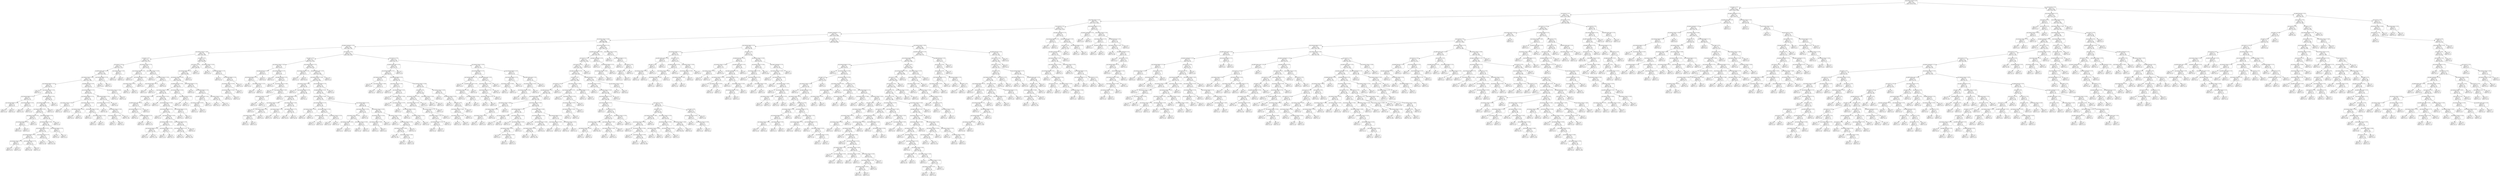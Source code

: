 digraph Tree {
node [shape=box, style="rounded", color="black", fontname=helvetica] ;
edge [fontname=helvetica] ;
0 [label="cat_funding_rounds <= 0.5\ngini = 0.5\nsamples = 2847\nvalue = [1716, 2704]"] ;
1 [label="cat_angel <= 0.5\ngini = 0.5\nsamples = 2248\nvalue = [1538, 1948]"] ;
0 -> 1 [labeldistance=2.5, labelangle=45, headlabel="True"] ;
2 [label="cat_venture <= 2.0\ngini = 0.5\nsamples = 2103\nvalue = [1374, 1891]"] ;
1 -> 2 ;
3 [label="cat_private_equity <= 0.5\ngini = 0.5\nsamples = 1514\nvalue = [1172, 1201]"] ;
2 -> 3 ;
4 [label="cat_round_B <= 0.5\ngini = 0.5\nsamples = 1477\nvalue = [1166, 1151]"] ;
3 -> 4 ;
5 [label="cat_total_investment <= 1.5\ngini = 0.5\nsamples = 1423\nvalue = [1136, 1094]"] ;
4 -> 5 ;
6 [label="cat_Industry_Group <= 29.0\ngini = 0.5\nsamples = 938\nvalue = [888, 588]"] ;
5 -> 6 ;
7 [label="cat_total_investment <= 0.5\ngini = 0.5\nsamples = 644\nvalue = [622, 378]"] ;
6 -> 7 ;
8 [label="cat_Industry_Group <= 18.0\ngini = 0.5\nsamples = 355\nvalue = [341, 209]"] ;
7 -> 8 ;
9 [label="cat_seed <= 0.5\ngini = 0.5\nsamples = 169\nvalue = [151, 117]"] ;
8 -> 9 ;
10 [label="cat_venture <= 0.5\ngini = 0.5\nsamples = 143\nvalue = [117, 111]"] ;
9 -> 10 ;
11 [label="cat_diff_funding_year <= 0.5\ngini = 0.5\nsamples = 140\nvalue = [113, 110]"] ;
10 -> 11 ;
12 [label="cat_Industry_Group <= 9.5\ngini = 0.5\nsamples = 138\nvalue = [111, 109]"] ;
11 -> 12 ;
13 [label="cat_Continent_Name <= 0.5\ngini = 0.5\nsamples = 91\nvalue = [82, 57]"] ;
12 -> 13 ;
14 [label="gini = 0.0\nsamples = 1\nvalue = [0, 1]"] ;
13 -> 14 ;
15 [label="cat_Industry_Group <= 3.0\ngini = 0.5\nsamples = 90\nvalue = [82, 56]"] ;
13 -> 15 ;
16 [label="cat_Continent_Name <= 2.5\ngini = 0.5\nsamples = 23\nvalue = [14, 14]"] ;
15 -> 16 ;
17 [label="cat_Continent_Name <= 1.5\ngini = 0.4\nsamples = 10\nvalue = [9, 3]"] ;
16 -> 17 ;
18 [label="gini = 0.0\nsamples = 3\nvalue = [3, 0]"] ;
17 -> 18 ;
19 [label="gini = 0.4\nsamples = 7\nvalue = [6, 3]"] ;
17 -> 19 ;
20 [label="cat_Continent_Name <= 3.5\ngini = 0.4\nsamples = 13\nvalue = [5, 11]"] ;
16 -> 20 ;
21 [label="gini = 0.4\nsamples = 12\nvalue = [4, 11]"] ;
20 -> 21 ;
22 [label="gini = 0.0\nsamples = 1\nvalue = [1, 0]"] ;
20 -> 22 ;
23 [label="cat_debt_financing <= 0.5\ngini = 0.5\nsamples = 67\nvalue = [68, 42]"] ;
15 -> 23 ;
24 [label="cat_Continent_Name <= 4.5\ngini = 0.5\nsamples = 65\nvalue = [66, 40]"] ;
23 -> 24 ;
25 [label="cat_Industry_Group <= 6.5\ngini = 0.5\nsamples = 62\nvalue = [64, 37]"] ;
24 -> 25 ;
26 [label="cat_Industry_Group <= 5.5\ngini = 0.1\nsamples = 8\nvalue = [12, 1]"] ;
25 -> 26 ;
27 [label="cat_Continent_Name <= 2.5\ngini = 0.3\nsamples = 3\nvalue = [5, 1]"] ;
26 -> 27 ;
28 [label="gini = 0.0\nsamples = 1\nvalue = [3, 0]"] ;
27 -> 28 ;
29 [label="gini = 0.4\nsamples = 2\nvalue = [2, 1]"] ;
27 -> 29 ;
30 [label="gini = 0.0\nsamples = 5\nvalue = [7, 0]"] ;
26 -> 30 ;
31 [label="cat_Continent_Name <= 3.5\ngini = 0.5\nsamples = 54\nvalue = [52, 36]"] ;
25 -> 31 ;
32 [label="cat_Industry_Group <= 8.5\ngini = 0.5\nsamples = 53\nvalue = [51, 36]"] ;
31 -> 32 ;
33 [label="cat_Continent_Name <= 2.5\ngini = 0.5\nsamples = 51\nvalue = [47, 35]"] ;
32 -> 33 ;
34 [label="cat_Continent_Name <= 1.5\ngini = 0.5\nsamples = 20\nvalue = [15, 14]"] ;
33 -> 34 ;
35 [label="cat_Industry_Group <= 7.5\ngini = 0.5\nsamples = 7\nvalue = [5, 3]"] ;
34 -> 35 ;
36 [label="gini = 0.5\nsamples = 6\nvalue = [4, 3]"] ;
35 -> 36 ;
37 [label="gini = 0.0\nsamples = 1\nvalue = [1, 0]"] ;
35 -> 37 ;
38 [label="cat_Industry_Group <= 7.5\ngini = 0.5\nsamples = 13\nvalue = [10, 11]"] ;
34 -> 38 ;
39 [label="gini = 0.5\nsamples = 11\nvalue = [9, 10]"] ;
38 -> 39 ;
40 [label="gini = 0.5\nsamples = 2\nvalue = [1, 1]"] ;
38 -> 40 ;
41 [label="cat_Industry_Group <= 7.5\ngini = 0.5\nsamples = 31\nvalue = [32, 21]"] ;
33 -> 41 ;
42 [label="gini = 0.4\nsamples = 13\nvalue = [17, 8]"] ;
41 -> 42 ;
43 [label="gini = 0.5\nsamples = 18\nvalue = [15, 13]"] ;
41 -> 43 ;
44 [label="cat_Continent_Name <= 2.5\ngini = 0.3\nsamples = 2\nvalue = [4, 1]"] ;
32 -> 44 ;
45 [label="gini = 0.0\nsamples = 1\nvalue = [4, 0]"] ;
44 -> 45 ;
46 [label="gini = 0.0\nsamples = 1\nvalue = [0, 1]"] ;
44 -> 46 ;
47 [label="gini = 0.0\nsamples = 1\nvalue = [1, 0]"] ;
31 -> 47 ;
48 [label="gini = 0.5\nsamples = 3\nvalue = [2, 3]"] ;
24 -> 48 ;
49 [label="gini = 0.5\nsamples = 2\nvalue = [2, 2]"] ;
23 -> 49 ;
50 [label="cat_debt_financing <= 0.5\ngini = 0.5\nsamples = 47\nvalue = [29, 52]"] ;
12 -> 50 ;
51 [label="cat_Continent_Name <= 2.5\ngini = 0.5\nsamples = 45\nvalue = [28, 50]"] ;
50 -> 51 ;
52 [label="cat_Continent_Name <= 1.5\ngini = 0.5\nsamples = 18\nvalue = [15, 14]"] ;
51 -> 52 ;
53 [label="cat_Industry_Group <= 14.0\ngini = 0.5\nsamples = 4\nvalue = [4, 3]"] ;
52 -> 53 ;
54 [label="gini = 0.4\nsamples = 2\nvalue = [2, 1]"] ;
53 -> 54 ;
55 [label="gini = 0.5\nsamples = 2\nvalue = [2, 2]"] ;
53 -> 55 ;
56 [label="cat_Industry_Group <= 11.5\ngini = 0.5\nsamples = 14\nvalue = [11, 11]"] ;
52 -> 56 ;
57 [label="cat_Industry_Group <= 10.5\ngini = 0.2\nsamples = 7\nvalue = [1, 8]"] ;
56 -> 57 ;
58 [label="gini = 0.0\nsamples = 2\nvalue = [0, 2]"] ;
57 -> 58 ;
59 [label="gini = 0.2\nsamples = 5\nvalue = [1, 6]"] ;
57 -> 59 ;
60 [label="cat_Industry_Group <= 13.0\ngini = 0.4\nsamples = 7\nvalue = [10, 3]"] ;
56 -> 60 ;
61 [label="gini = 0.5\nsamples = 3\nvalue = [3, 2]"] ;
60 -> 61 ;
62 [label="cat_Industry_Group <= 15.5\ngini = 0.2\nsamples = 4\nvalue = [7, 1]"] ;
60 -> 62 ;
63 [label="gini = 0.0\nsamples = 2\nvalue = [5, 0]"] ;
62 -> 63 ;
64 [label="gini = 0.4\nsamples = 2\nvalue = [2, 1]"] ;
62 -> 64 ;
65 [label="cat_Continent_Name <= 4.0\ngini = 0.4\nsamples = 27\nvalue = [13, 36]"] ;
51 -> 65 ;
66 [label="cat_Industry_Group <= 11.5\ngini = 0.4\nsamples = 26\nvalue = [13, 33]"] ;
65 -> 66 ;
67 [label="gini = 0.4\nsamples = 9\nvalue = [5, 10]"] ;
66 -> 67 ;
68 [label="cat_Industry_Group <= 15.5\ngini = 0.4\nsamples = 17\nvalue = [8, 23]"] ;
66 -> 68 ;
69 [label="cat_Industry_Group <= 13.0\ngini = 0.2\nsamples = 5\nvalue = [1, 8]"] ;
68 -> 69 ;
70 [label="gini = 0.2\nsamples = 4\nvalue = [1, 7]"] ;
69 -> 70 ;
71 [label="gini = 0.0\nsamples = 1\nvalue = [0, 1]"] ;
69 -> 71 ;
72 [label="gini = 0.4\nsamples = 12\nvalue = [7, 15]"] ;
68 -> 72 ;
73 [label="gini = 0.0\nsamples = 1\nvalue = [0, 3]"] ;
65 -> 73 ;
74 [label="cat_Industry_Group <= 14.0\ngini = 0.4\nsamples = 2\nvalue = [1, 2]"] ;
50 -> 74 ;
75 [label="gini = 0.0\nsamples = 1\nvalue = [0, 2]"] ;
74 -> 75 ;
76 [label="gini = 0.0\nsamples = 1\nvalue = [1, 0]"] ;
74 -> 76 ;
77 [label="cat_Continent_Name <= 2.0\ngini = 0.4\nsamples = 2\nvalue = [2, 1]"] ;
11 -> 77 ;
78 [label="gini = 0.0\nsamples = 1\nvalue = [2, 0]"] ;
77 -> 78 ;
79 [label="gini = 0.0\nsamples = 1\nvalue = [0, 1]"] ;
77 -> 79 ;
80 [label="cat_Industry_Group <= 6.0\ngini = 0.3\nsamples = 3\nvalue = [4, 1]"] ;
10 -> 80 ;
81 [label="gini = 0.0\nsamples = 2\nvalue = [4, 0]"] ;
80 -> 81 ;
82 [label="gini = 0.0\nsamples = 1\nvalue = [0, 1]"] ;
80 -> 82 ;
83 [label="cat_Industry_Group <= 7.5\ngini = 0.3\nsamples = 26\nvalue = [34, 6]"] ;
9 -> 83 ;
84 [label="cat_Continent_Name <= 2.5\ngini = 0.4\nsamples = 10\nvalue = [11, 5]"] ;
83 -> 84 ;
85 [label="gini = 0.0\nsamples = 2\nvalue = [0, 3]"] ;
84 -> 85 ;
86 [label="cat_Continent_Name <= 4.0\ngini = 0.3\nsamples = 8\nvalue = [11, 2]"] ;
84 -> 86 ;
87 [label="cat_Industry_Group <= 4.0\ngini = 0.3\nsamples = 7\nvalue = [10, 2]"] ;
86 -> 87 ;
88 [label="gini = 0.3\nsamples = 3\nvalue = [5, 1]"] ;
87 -> 88 ;
89 [label="gini = 0.3\nsamples = 4\nvalue = [5, 1]"] ;
87 -> 89 ;
90 [label="gini = 0.0\nsamples = 1\nvalue = [1, 0]"] ;
86 -> 90 ;
91 [label="cat_Industry_Group <= 10.5\ngini = 0.1\nsamples = 16\nvalue = [23, 1]"] ;
83 -> 91 ;
92 [label="gini = 0.0\nsamples = 7\nvalue = [9, 0]"] ;
91 -> 92 ;
93 [label="cat_Industry_Group <= 12.0\ngini = 0.1\nsamples = 9\nvalue = [14, 1]"] ;
91 -> 93 ;
94 [label="cat_Continent_Name <= 2.5\ngini = 0.3\nsamples = 5\nvalue = [5, 1]"] ;
93 -> 94 ;
95 [label="gini = 0.0\nsamples = 1\nvalue = [1, 0]"] ;
94 -> 95 ;
96 [label="gini = 0.3\nsamples = 4\nvalue = [4, 1]"] ;
94 -> 96 ;
97 [label="gini = 0.0\nsamples = 4\nvalue = [9, 0]"] ;
93 -> 97 ;
98 [label="cat_seed <= 0.5\ngini = 0.4\nsamples = 186\nvalue = [190, 92]"] ;
8 -> 98 ;
99 [label="cat_venture <= 0.5\ngini = 0.5\nsamples = 155\nvalue = [146, 89]"] ;
98 -> 99 ;
100 [label="cat_Continent_Name <= 4.5\ngini = 0.5\nsamples = 154\nvalue = [143, 89]"] ;
99 -> 100 ;
101 [label="cat_Industry_Group <= 25.5\ngini = 0.5\nsamples = 152\nvalue = [140, 89]"] ;
100 -> 101 ;
102 [label="cat_debt_financing <= 0.5\ngini = 0.5\nsamples = 112\nvalue = [98, 72]"] ;
101 -> 102 ;
103 [label="cat_Industry_Group <= 20.5\ngini = 0.5\nsamples = 107\nvalue = [95, 70]"] ;
102 -> 103 ;
104 [label="cat_Industry_Group <= 19.5\ngini = 0.4\nsamples = 21\nvalue = [22, 7]"] ;
103 -> 104 ;
105 [label="cat_diff_funding_year <= 0.5\ngini = 0.4\nsamples = 20\nvalue = [21, 7]"] ;
104 -> 105 ;
106 [label="cat_Continent_Name <= 1.5\ngini = 0.3\nsamples = 19\nvalue = [21, 5]"] ;
105 -> 106 ;
107 [label="gini = 0.0\nsamples = 2\nvalue = [0, 3]"] ;
106 -> 107 ;
108 [label="cat_Continent_Name <= 2.5\ngini = 0.2\nsamples = 17\nvalue = [21, 2]"] ;
106 -> 108 ;
109 [label="gini = 0.0\nsamples = 3\nvalue = [4, 0]"] ;
108 -> 109 ;
110 [label="gini = 0.2\nsamples = 14\nvalue = [17, 2]"] ;
108 -> 110 ;
111 [label="gini = 0.0\nsamples = 1\nvalue = [0, 2]"] ;
105 -> 111 ;
112 [label="gini = 0.0\nsamples = 1\nvalue = [1, 0]"] ;
104 -> 112 ;
113 [label="cat_Industry_Group <= 21.5\ngini = 0.5\nsamples = 86\nvalue = [73, 63]"] ;
103 -> 113 ;
114 [label="gini = 0.0\nsamples = 1\nvalue = [0, 2]"] ;
113 -> 114 ;
115 [label="cat_Industry_Group <= 24.5\ngini = 0.5\nsamples = 85\nvalue = [73, 61]"] ;
113 -> 115 ;
116 [label="cat_Continent_Name <= 1.5\ngini = 0.5\nsamples = 81\nvalue = [72, 58]"] ;
115 -> 116 ;
117 [label="gini = 0.3\nsamples = 3\nvalue = [4, 1]"] ;
116 -> 117 ;
118 [label="cat_Industry_Group <= 23.5\ngini = 0.5\nsamples = 78\nvalue = [68, 57]"] ;
116 -> 118 ;
119 [label="cat_Industry_Group <= 22.5\ngini = 0.5\nsamples = 24\nvalue = [26, 17]"] ;
118 -> 119 ;
120 [label="cat_Continent_Name <= 2.5\ngini = 0.5\nsamples = 15\nvalue = [14, 10]"] ;
119 -> 120 ;
121 [label="gini = 0.0\nsamples = 2\nvalue = [3, 0]"] ;
120 -> 121 ;
122 [label="gini = 0.5\nsamples = 13\nvalue = [11, 10]"] ;
120 -> 122 ;
123 [label="cat_Continent_Name <= 2.5\ngini = 0.5\nsamples = 9\nvalue = [12, 7]"] ;
119 -> 123 ;
124 [label="gini = 0.0\nsamples = 1\nvalue = [1, 0]"] ;
123 -> 124 ;
125 [label="gini = 0.5\nsamples = 8\nvalue = [11, 7]"] ;
123 -> 125 ;
126 [label="cat_Continent_Name <= 3.5\ngini = 0.5\nsamples = 54\nvalue = [42, 40]"] ;
118 -> 126 ;
127 [label="cat_Continent_Name <= 2.5\ngini = 0.5\nsamples = 53\nvalue = [42, 39]"] ;
126 -> 127 ;
128 [label="gini = 0.5\nsamples = 13\nvalue = [10, 9]"] ;
127 -> 128 ;
129 [label="gini = 0.5\nsamples = 40\nvalue = [32, 30]"] ;
127 -> 129 ;
130 [label="gini = 0.0\nsamples = 1\nvalue = [0, 1]"] ;
126 -> 130 ;
131 [label="cat_Continent_Name <= 2.5\ngini = 0.4\nsamples = 4\nvalue = [1, 3]"] ;
115 -> 131 ;
132 [label="gini = 0.0\nsamples = 1\nvalue = [0, 1]"] ;
131 -> 132 ;
133 [label="gini = 0.4\nsamples = 3\nvalue = [1, 2]"] ;
131 -> 133 ;
134 [label="cat_Industry_Group <= 22.5\ngini = 0.5\nsamples = 5\nvalue = [3, 2]"] ;
102 -> 134 ;
135 [label="gini = 0.0\nsamples = 1\nvalue = [0, 1]"] ;
134 -> 135 ;
136 [label="cat_Industry_Group <= 23.5\ngini = 0.4\nsamples = 4\nvalue = [3, 1]"] ;
134 -> 136 ;
137 [label="gini = 0.0\nsamples = 1\nvalue = [1, 0]"] ;
136 -> 137 ;
138 [label="gini = 0.4\nsamples = 3\nvalue = [2, 1]"] ;
136 -> 138 ;
139 [label="cat_Continent_Name <= 1.5\ngini = 0.4\nsamples = 40\nvalue = [42, 17]"] ;
101 -> 139 ;
140 [label="gini = 0.0\nsamples = 3\nvalue = [4, 0]"] ;
139 -> 140 ;
141 [label="cat_Continent_Name <= 2.5\ngini = 0.4\nsamples = 37\nvalue = [38, 17]"] ;
139 -> 141 ;
142 [label="cat_diff_funding_year <= 0.5\ngini = 0.5\nsamples = 8\nvalue = [7, 5]"] ;
141 -> 142 ;
143 [label="cat_Industry_Group <= 27.0\ngini = 0.5\nsamples = 7\nvalue = [6, 5]"] ;
142 -> 143 ;
144 [label="gini = 0.5\nsamples = 2\nvalue = [2, 3]"] ;
143 -> 144 ;
145 [label="gini = 0.4\nsamples = 5\nvalue = [4, 2]"] ;
143 -> 145 ;
146 [label="gini = 0.0\nsamples = 1\nvalue = [1, 0]"] ;
142 -> 146 ;
147 [label="cat_Industry_Group <= 27.0\ngini = 0.4\nsamples = 29\nvalue = [31, 12]"] ;
141 -> 147 ;
148 [label="gini = 0.1\nsamples = 11\nvalue = [16, 1]"] ;
147 -> 148 ;
149 [label="gini = 0.5\nsamples = 18\nvalue = [15, 11]"] ;
147 -> 149 ;
150 [label="gini = 0.0\nsamples = 2\nvalue = [3, 0]"] ;
100 -> 150 ;
151 [label="gini = 0.0\nsamples = 1\nvalue = [3, 0]"] ;
99 -> 151 ;
152 [label="cat_Industry_Group <= 23.5\ngini = 0.1\nsamples = 31\nvalue = [44, 3]"] ;
98 -> 152 ;
153 [label="gini = 0.0\nsamples = 8\nvalue = [13, 0]"] ;
152 -> 153 ;
154 [label="cat_Continent_Name <= 2.5\ngini = 0.2\nsamples = 23\nvalue = [31, 3]"] ;
152 -> 154 ;
155 [label="gini = 0.0\nsamples = 9\nvalue = [13, 0]"] ;
154 -> 155 ;
156 [label="cat_Continent_Name <= 4.0\ngini = 0.2\nsamples = 14\nvalue = [18, 3]"] ;
154 -> 156 ;
157 [label="cat_Industry_Group <= 27.0\ngini = 0.3\nsamples = 13\nvalue = [16, 3]"] ;
156 -> 157 ;
158 [label="cat_Industry_Group <= 25.0\ngini = 0.2\nsamples = 11\nvalue = [14, 2]"] ;
157 -> 158 ;
159 [label="gini = 0.2\nsamples = 9\nvalue = [12, 2]"] ;
158 -> 159 ;
160 [label="gini = 0.0\nsamples = 2\nvalue = [2, 0]"] ;
158 -> 160 ;
161 [label="gini = 0.4\nsamples = 2\nvalue = [2, 1]"] ;
157 -> 161 ;
162 [label="gini = 0.0\nsamples = 1\nvalue = [2, 0]"] ;
156 -> 162 ;
163 [label="cat_venture <= 0.5\ngini = 0.5\nsamples = 289\nvalue = [281, 169]"] ;
7 -> 163 ;
164 [label="cat_seed <= 0.5\ngini = 0.5\nsamples = 183\nvalue = [174, 112]"] ;
163 -> 164 ;
165 [label="cat_Industry_Group <= 16.5\ngini = 0.4\nsamples = 19\nvalue = [18, 9]"] ;
164 -> 165 ;
166 [label="cat_debt_financing <= 0.5\ngini = 0.2\nsamples = 8\nvalue = [10, 1]"] ;
165 -> 166 ;
167 [label="cat_Continent_Name <= 2.5\ngini = 0.3\nsamples = 3\nvalue = [4, 1]"] ;
166 -> 167 ;
168 [label="gini = 0.0\nsamples = 1\nvalue = [3, 0]"] ;
167 -> 168 ;
169 [label="cat_Industry_Group <= 11.5\ngini = 0.5\nsamples = 2\nvalue = [1, 1]"] ;
167 -> 169 ;
170 [label="gini = 0.0\nsamples = 1\nvalue = [1, 0]"] ;
169 -> 170 ;
171 [label="gini = 0.0\nsamples = 1\nvalue = [0, 1]"] ;
169 -> 171 ;
172 [label="gini = 0.0\nsamples = 5\nvalue = [6, 0]"] ;
166 -> 172 ;
173 [label="cat_Continent_Name <= 2.5\ngini = 0.5\nsamples = 11\nvalue = [8, 8]"] ;
165 -> 173 ;
174 [label="gini = 0.0\nsamples = 1\nvalue = [0, 2]"] ;
173 -> 174 ;
175 [label="cat_debt_financing <= 0.5\ngini = 0.5\nsamples = 10\nvalue = [8, 6]"] ;
173 -> 175 ;
176 [label="gini = 0.0\nsamples = 2\nvalue = [0, 4]"] ;
175 -> 176 ;
177 [label="cat_Industry_Group <= 19.5\ngini = 0.3\nsamples = 8\nvalue = [8, 2]"] ;
175 -> 177 ;
178 [label="gini = 0.0\nsamples = 1\nvalue = [0, 1]"] ;
177 -> 178 ;
179 [label="cat_Industry_Group <= 25.5\ngini = 0.2\nsamples = 7\nvalue = [8, 1]"] ;
177 -> 179 ;
180 [label="cat_Industry_Group <= 23.0\ngini = 0.4\nsamples = 4\nvalue = [3, 1]"] ;
179 -> 180 ;
181 [label="gini = 0.0\nsamples = 2\nvalue = [2, 0]"] ;
180 -> 181 ;
182 [label="gini = 0.5\nsamples = 2\nvalue = [1, 1]"] ;
180 -> 182 ;
183 [label="gini = 0.0\nsamples = 3\nvalue = [5, 0]"] ;
179 -> 183 ;
184 [label="cat_Continent_Name <= 1.5\ngini = 0.5\nsamples = 164\nvalue = [156, 103]"] ;
164 -> 184 ;
185 [label="cat_Industry_Group <= 4.0\ngini = 0.2\nsamples = 8\nvalue = [11, 1]"] ;
184 -> 185 ;
186 [label="gini = 0.5\nsamples = 2\nvalue = [1, 1]"] ;
185 -> 186 ;
187 [label="gini = 0.0\nsamples = 6\nvalue = [10, 0]"] ;
185 -> 187 ;
188 [label="cat_diff_funding_year <= 0.5\ngini = 0.5\nsamples = 156\nvalue = [145, 102]"] ;
184 -> 188 ;
189 [label="cat_Industry_Group <= 10.0\ngini = 0.5\nsamples = 155\nvalue = [145, 100]"] ;
188 -> 189 ;
190 [label="cat_Industry_Group <= 0.5\ngini = 0.4\nsamples = 61\nvalue = [62, 30]"] ;
189 -> 190 ;
191 [label="gini = 0.0\nsamples = 1\nvalue = [0, 2]"] ;
190 -> 191 ;
192 [label="cat_Continent_Name <= 3.5\ngini = 0.4\nsamples = 60\nvalue = [62, 28]"] ;
190 -> 192 ;
193 [label="cat_Continent_Name <= 2.5\ngini = 0.4\nsamples = 59\nvalue = [62, 27]"] ;
192 -> 193 ;
194 [label="cat_Industry_Group <= 6.0\ngini = 0.5\nsamples = 14\nvalue = [15, 11]"] ;
193 -> 194 ;
195 [label="gini = 0.0\nsamples = 2\nvalue = [4, 0]"] ;
194 -> 195 ;
196 [label="cat_Industry_Group <= 8.5\ngini = 0.5\nsamples = 12\nvalue = [11, 11]"] ;
194 -> 196 ;
197 [label="cat_Industry_Group <= 7.5\ngini = 0.5\nsamples = 11\nvalue = [9, 11]"] ;
196 -> 197 ;
198 [label="gini = 0.5\nsamples = 6\nvalue = [5, 6]"] ;
197 -> 198 ;
199 [label="gini = 0.5\nsamples = 5\nvalue = [4, 5]"] ;
197 -> 199 ;
200 [label="gini = 0.0\nsamples = 1\nvalue = [2, 0]"] ;
196 -> 200 ;
201 [label="cat_Industry_Group <= 6.0\ngini = 0.4\nsamples = 45\nvalue = [47, 16]"] ;
193 -> 201 ;
202 [label="cat_Industry_Group <= 3.0\ngini = 0.5\nsamples = 9\nvalue = [7, 4]"] ;
201 -> 202 ;
203 [label="gini = 0.4\nsamples = 8\nvalue = [7, 3]"] ;
202 -> 203 ;
204 [label="gini = 0.0\nsamples = 1\nvalue = [0, 1]"] ;
202 -> 204 ;
205 [label="cat_Industry_Group <= 7.5\ngini = 0.4\nsamples = 36\nvalue = [40, 12]"] ;
201 -> 205 ;
206 [label="gini = 0.3\nsamples = 15\nvalue = [16, 4]"] ;
205 -> 206 ;
207 [label="gini = 0.4\nsamples = 21\nvalue = [24, 8]"] ;
205 -> 207 ;
208 [label="gini = 0.0\nsamples = 1\nvalue = [0, 1]"] ;
192 -> 208 ;
209 [label="cat_Continent_Name <= 3.5\ngini = 0.5\nsamples = 94\nvalue = [83, 70]"] ;
189 -> 209 ;
210 [label="cat_debt_financing <= 0.5\ngini = 0.5\nsamples = 92\nvalue = [81, 70]"] ;
209 -> 210 ;
211 [label="cat_Industry_Group <= 18.5\ngini = 0.5\nsamples = 89\nvalue = [75, 70]"] ;
210 -> 211 ;
212 [label="cat_Continent_Name <= 2.5\ngini = 0.4\nsamples = 18\nvalue = [9, 24]"] ;
211 -> 212 ;
213 [label="cat_Industry_Group <= 16.5\ngini = 0.2\nsamples = 4\nvalue = [1, 7]"] ;
212 -> 213 ;
214 [label="gini = 0.0\nsamples = 2\nvalue = [0, 3]"] ;
213 -> 214 ;
215 [label="gini = 0.3\nsamples = 2\nvalue = [1, 4]"] ;
213 -> 215 ;
216 [label="cat_Industry_Group <= 14.5\ngini = 0.4\nsamples = 14\nvalue = [8, 17]"] ;
212 -> 216 ;
217 [label="cat_Industry_Group <= 11.5\ngini = 0.5\nsamples = 8\nvalue = [6, 9]"] ;
216 -> 217 ;
218 [label="gini = 0.5\nsamples = 3\nvalue = [2, 3]"] ;
217 -> 218 ;
219 [label="gini = 0.5\nsamples = 5\nvalue = [4, 6]"] ;
217 -> 219 ;
220 [label="cat_Industry_Group <= 17.5\ngini = 0.3\nsamples = 6\nvalue = [2, 8]"] ;
216 -> 220 ;
221 [label="gini = 0.4\nsamples = 5\nvalue = [2, 6]"] ;
220 -> 221 ;
222 [label="gini = 0.0\nsamples = 1\nvalue = [0, 2]"] ;
220 -> 222 ;
223 [label="cat_Continent_Name <= 2.5\ngini = 0.5\nsamples = 71\nvalue = [66, 46]"] ;
211 -> 223 ;
224 [label="cat_Industry_Group <= 27.0\ngini = 0.4\nsamples = 15\nvalue = [16, 6]"] ;
223 -> 224 ;
225 [label="cat_Industry_Group <= 23.5\ngini = 0.5\nsamples = 9\nvalue = [9, 6]"] ;
224 -> 225 ;
226 [label="cat_Industry_Group <= 22.0\ngini = 0.3\nsamples = 3\nvalue = [4, 1]"] ;
225 -> 226 ;
227 [label="gini = 0.4\nsamples = 2\nvalue = [2, 1]"] ;
226 -> 227 ;
228 [label="gini = 0.0\nsamples = 1\nvalue = [2, 0]"] ;
226 -> 228 ;
229 [label="cat_Industry_Group <= 25.0\ngini = 0.5\nsamples = 6\nvalue = [5, 5]"] ;
225 -> 229 ;
230 [label="gini = 0.4\nsamples = 3\nvalue = [1, 2]"] ;
229 -> 230 ;
231 [label="gini = 0.5\nsamples = 3\nvalue = [4, 3]"] ;
229 -> 231 ;
232 [label="gini = 0.0\nsamples = 6\nvalue = [7, 0]"] ;
224 -> 232 ;
233 [label="cat_Industry_Group <= 22.5\ngini = 0.5\nsamples = 56\nvalue = [50, 40]"] ;
223 -> 233 ;
234 [label="cat_Industry_Group <= 21.0\ngini = 0.4\nsamples = 8\nvalue = [9, 4]"] ;
233 -> 234 ;
235 [label="cat_Industry_Group <= 19.5\ngini = 0.5\nsamples = 7\nvalue = [7, 4]"] ;
234 -> 235 ;
236 [label="gini = 0.4\nsamples = 5\nvalue = [5, 2]"] ;
235 -> 236 ;
237 [label="gini = 0.5\nsamples = 2\nvalue = [2, 2]"] ;
235 -> 237 ;
238 [label="gini = 0.0\nsamples = 1\nvalue = [2, 0]"] ;
234 -> 238 ;
239 [label="cat_Industry_Group <= 23.5\ngini = 0.5\nsamples = 48\nvalue = [41, 36]"] ;
233 -> 239 ;
240 [label="gini = 0.4\nsamples = 4\nvalue = [1, 3]"] ;
239 -> 240 ;
241 [label="cat_Industry_Group <= 27.0\ngini = 0.5\nsamples = 44\nvalue = [40, 33]"] ;
239 -> 241 ;
242 [label="cat_Industry_Group <= 24.5\ngini = 0.5\nsamples = 35\nvalue = [29, 26]"] ;
241 -> 242 ;
243 [label="gini = 0.5\nsamples = 24\nvalue = [22, 16]"] ;
242 -> 243 ;
244 [label="cat_Industry_Group <= 25.5\ngini = 0.5\nsamples = 11\nvalue = [7, 10]"] ;
242 -> 244 ;
245 [label="gini = 0.0\nsamples = 1\nvalue = [0, 1]"] ;
244 -> 245 ;
246 [label="gini = 0.5\nsamples = 10\nvalue = [7, 9]"] ;
244 -> 246 ;
247 [label="gini = 0.5\nsamples = 9\nvalue = [11, 7]"] ;
241 -> 247 ;
248 [label="gini = 0.0\nsamples = 3\nvalue = [6, 0]"] ;
210 -> 248 ;
249 [label="gini = 0.0\nsamples = 2\nvalue = [2, 0]"] ;
209 -> 249 ;
250 [label="gini = 0.0\nsamples = 1\nvalue = [0, 2]"] ;
188 -> 250 ;
251 [label="cat_round_A <= 0.5\ngini = 0.5\nsamples = 106\nvalue = [107, 57]"] ;
163 -> 251 ;
252 [label="cat_diff_funding_year <= 0.5\ngini = 0.5\nsamples = 69\nvalue = [70, 37]"] ;
251 -> 252 ;
253 [label="cat_Continent_Name <= 1.5\ngini = 0.5\nsamples = 67\nvalue = [68, 37]"] ;
252 -> 253 ;
254 [label="cat_Industry_Group <= 11.5\ngini = 0.5\nsamples = 4\nvalue = [3, 3]"] ;
253 -> 254 ;
255 [label="gini = 0.0\nsamples = 1\nvalue = [1, 0]"] ;
254 -> 255 ;
256 [label="cat_Industry_Group <= 20.0\ngini = 0.5\nsamples = 3\nvalue = [2, 3]"] ;
254 -> 256 ;
257 [label="gini = 0.0\nsamples = 1\nvalue = [0, 1]"] ;
256 -> 257 ;
258 [label="gini = 0.5\nsamples = 2\nvalue = [2, 2]"] ;
256 -> 258 ;
259 [label="cat_Continent_Name <= 2.5\ngini = 0.5\nsamples = 63\nvalue = [65, 34]"] ;
253 -> 259 ;
260 [label="cat_Industry_Group <= 3.0\ngini = 0.4\nsamples = 12\nvalue = [13, 5]"] ;
259 -> 260 ;
261 [label="gini = 0.0\nsamples = 2\nvalue = [3, 0]"] ;
260 -> 261 ;
262 [label="cat_Industry_Group <= 6.5\ngini = 0.4\nsamples = 10\nvalue = [10, 5]"] ;
260 -> 262 ;
263 [label="gini = 0.0\nsamples = 2\nvalue = [0, 2]"] ;
262 -> 263 ;
264 [label="cat_Industry_Group <= 10.5\ngini = 0.4\nsamples = 8\nvalue = [10, 3]"] ;
262 -> 264 ;
265 [label="gini = 0.0\nsamples = 1\nvalue = [3, 0]"] ;
264 -> 265 ;
266 [label="cat_Industry_Group <= 17.5\ngini = 0.4\nsamples = 7\nvalue = [7, 3]"] ;
264 -> 266 ;
267 [label="gini = 0.0\nsamples = 1\nvalue = [0, 1]"] ;
266 -> 267 ;
268 [label="cat_Industry_Group <= 22.5\ngini = 0.3\nsamples = 6\nvalue = [7, 2]"] ;
266 -> 268 ;
269 [label="gini = 0.0\nsamples = 2\nvalue = [3, 0]"] ;
268 -> 269 ;
270 [label="cat_Industry_Group <= 23.5\ngini = 0.4\nsamples = 4\nvalue = [4, 2]"] ;
268 -> 270 ;
271 [label="gini = 0.4\nsamples = 2\nvalue = [1, 2]"] ;
270 -> 271 ;
272 [label="gini = 0.0\nsamples = 2\nvalue = [3, 0]"] ;
270 -> 272 ;
273 [label="cat_Industry_Group <= 16.0\ngini = 0.5\nsamples = 51\nvalue = [52, 29]"] ;
259 -> 273 ;
274 [label="cat_seed <= 0.5\ngini = 0.5\nsamples = 23\nvalue = [20, 18]"] ;
273 -> 274 ;
275 [label="cat_Industry_Group <= 12.5\ngini = 0.5\nsamples = 20\nvalue = [18, 13]"] ;
274 -> 275 ;
276 [label="cat_Industry_Group <= 9.5\ngini = 0.5\nsamples = 18\nvalue = [18, 10]"] ;
275 -> 276 ;
277 [label="cat_Industry_Group <= 7.5\ngini = 0.5\nsamples = 17\nvalue = [17, 10]"] ;
276 -> 277 ;
278 [label="cat_Industry_Group <= 6.0\ngini = 0.4\nsamples = 15\nvalue = [16, 8]"] ;
277 -> 278 ;
279 [label="cat_Industry_Group <= 3.0\ngini = 0.5\nsamples = 10\nvalue = [10, 7]"] ;
278 -> 279 ;
280 [label="gini = 0.5\nsamples = 3\nvalue = [3, 2]"] ;
279 -> 280 ;
281 [label="gini = 0.5\nsamples = 7\nvalue = [7, 5]"] ;
279 -> 281 ;
282 [label="gini = 0.2\nsamples = 5\nvalue = [6, 1]"] ;
278 -> 282 ;
283 [label="gini = 0.4\nsamples = 2\nvalue = [1, 2]"] ;
277 -> 283 ;
284 [label="gini = 0.0\nsamples = 1\nvalue = [1, 0]"] ;
276 -> 284 ;
285 [label="gini = 0.0\nsamples = 2\nvalue = [0, 3]"] ;
275 -> 285 ;
286 [label="cat_Industry_Group <= 10.0\ngini = 0.4\nsamples = 3\nvalue = [2, 5]"] ;
274 -> 286 ;
287 [label="gini = 0.0\nsamples = 1\nvalue = [2, 0]"] ;
286 -> 287 ;
288 [label="gini = 0.0\nsamples = 2\nvalue = [0, 5]"] ;
286 -> 288 ;
289 [label="cat_Industry_Group <= 22.5\ngini = 0.4\nsamples = 28\nvalue = [32, 11]"] ;
273 -> 289 ;
290 [label="gini = 0.0\nsamples = 7\nvalue = [8, 0]"] ;
289 -> 290 ;
291 [label="cat_Industry_Group <= 23.5\ngini = 0.4\nsamples = 21\nvalue = [24, 11]"] ;
289 -> 291 ;
292 [label="gini = 0.5\nsamples = 3\nvalue = [4, 3]"] ;
291 -> 292 ;
293 [label="cat_seed <= 0.5\ngini = 0.4\nsamples = 18\nvalue = [20, 8]"] ;
291 -> 293 ;
294 [label="cat_Industry_Group <= 26.5\ngini = 0.4\nsamples = 17\nvalue = [19, 8]"] ;
293 -> 294 ;
295 [label="cat_Industry_Group <= 24.5\ngini = 0.4\nsamples = 13\nvalue = [16, 5]"] ;
294 -> 295 ;
296 [label="gini = 0.4\nsamples = 11\nvalue = [13, 5]"] ;
295 -> 296 ;
297 [label="gini = 0.0\nsamples = 2\nvalue = [3, 0]"] ;
295 -> 297 ;
298 [label="gini = 0.5\nsamples = 4\nvalue = [3, 3]"] ;
294 -> 298 ;
299 [label="gini = 0.0\nsamples = 1\nvalue = [1, 0]"] ;
293 -> 299 ;
300 [label="gini = 0.0\nsamples = 2\nvalue = [2, 0]"] ;
252 -> 300 ;
301 [label="cat_Industry_Group <= 23.5\ngini = 0.5\nsamples = 37\nvalue = [37, 20]"] ;
251 -> 301 ;
302 [label="cat_Continent_Name <= 2.5\ngini = 0.3\nsamples = 24\nvalue = [31, 8]"] ;
301 -> 302 ;
303 [label="cat_Continent_Name <= 1.5\ngini = 0.1\nsamples = 7\nvalue = [12, 1]"] ;
302 -> 303 ;
304 [label="gini = 0.0\nsamples = 2\nvalue = [3, 0]"] ;
303 -> 304 ;
305 [label="cat_diff_funding_year <= 0.5\ngini = 0.2\nsamples = 5\nvalue = [9, 1]"] ;
303 -> 305 ;
306 [label="cat_Industry_Group <= 13.0\ngini = 0.2\nsamples = 4\nvalue = [6, 1]"] ;
305 -> 306 ;
307 [label="gini = 0.0\nsamples = 2\nvalue = [3, 0]"] ;
306 -> 307 ;
308 [label="cat_Industry_Group <= 21.0\ngini = 0.4\nsamples = 2\nvalue = [3, 1]"] ;
306 -> 308 ;
309 [label="gini = 0.0\nsamples = 1\nvalue = [0, 1]"] ;
308 -> 309 ;
310 [label="gini = 0.0\nsamples = 1\nvalue = [3, 0]"] ;
308 -> 310 ;
311 [label="gini = 0.0\nsamples = 1\nvalue = [3, 0]"] ;
305 -> 311 ;
312 [label="cat_diff_funding_year <= 0.5\ngini = 0.4\nsamples = 17\nvalue = [19, 7]"] ;
302 -> 312 ;
313 [label="cat_Industry_Group <= 9.0\ngini = 0.4\nsamples = 16\nvalue = [18, 7]"] ;
312 -> 313 ;
314 [label="cat_Industry_Group <= 7.5\ngini = 0.5\nsamples = 11\nvalue = [6, 7]"] ;
313 -> 314 ;
315 [label="cat_Industry_Group <= 4.0\ngini = 0.5\nsamples = 6\nvalue = [4, 3]"] ;
314 -> 315 ;
316 [label="gini = 0.5\nsamples = 5\nvalue = [3, 3]"] ;
315 -> 316 ;
317 [label="gini = 0.0\nsamples = 1\nvalue = [1, 0]"] ;
315 -> 317 ;
318 [label="gini = 0.4\nsamples = 5\nvalue = [2, 4]"] ;
314 -> 318 ;
319 [label="gini = 0.0\nsamples = 5\nvalue = [12, 0]"] ;
313 -> 319 ;
320 [label="gini = 0.0\nsamples = 1\nvalue = [1, 0]"] ;
312 -> 320 ;
321 [label="cat_Continent_Name <= 2.5\ngini = 0.4\nsamples = 13\nvalue = [6, 12]"] ;
301 -> 321 ;
322 [label="cat_Continent_Name <= 1.5\ngini = 0.4\nsamples = 4\nvalue = [4, 2]"] ;
321 -> 322 ;
323 [label="cat_Industry_Group <= 25.0\ngini = 0.5\nsamples = 2\nvalue = [2, 2]"] ;
322 -> 323 ;
324 [label="gini = 0.0\nsamples = 1\nvalue = [0, 2]"] ;
323 -> 324 ;
325 [label="gini = 0.0\nsamples = 1\nvalue = [2, 0]"] ;
323 -> 325 ;
326 [label="gini = 0.0\nsamples = 2\nvalue = [2, 0]"] ;
322 -> 326 ;
327 [label="cat_diff_funding_year <= 0.5\ngini = 0.3\nsamples = 9\nvalue = [2, 10]"] ;
321 -> 327 ;
328 [label="cat_Industry_Group <= 25.5\ngini = 0.3\nsamples = 7\nvalue = [2, 7]"] ;
327 -> 328 ;
329 [label="cat_Industry_Group <= 24.5\ngini = 0.4\nsamples = 6\nvalue = [2, 5]"] ;
328 -> 329 ;
330 [label="gini = 0.3\nsamples = 5\nvalue = [1, 5]"] ;
329 -> 330 ;
331 [label="gini = 0.0\nsamples = 1\nvalue = [1, 0]"] ;
329 -> 331 ;
332 [label="gini = 0.0\nsamples = 1\nvalue = [0, 2]"] ;
328 -> 332 ;
333 [label="gini = 0.0\nsamples = 2\nvalue = [0, 3]"] ;
327 -> 333 ;
334 [label="cat_Continent_Name <= 3.5\ngini = 0.5\nsamples = 294\nvalue = [266, 210]"] ;
6 -> 334 ;
335 [label="cat_diff_funding_year <= 0.5\ngini = 0.5\nsamples = 283\nvalue = [251, 207]"] ;
334 -> 335 ;
336 [label="cat_round_F <= 0.5\ngini = 0.5\nsamples = 276\nvalue = [241, 205]"] ;
335 -> 336 ;
337 [label="cat_round_E <= 0.5\ngini = 0.5\nsamples = 275\nvalue = [241, 203]"] ;
336 -> 337 ;
338 [label="cat_total_investment <= 0.5\ngini = 0.5\nsamples = 274\nvalue = [240, 203]"] ;
337 -> 338 ;
339 [label="cat_seed <= 0.5\ngini = 0.5\nsamples = 140\nvalue = [125, 106]"] ;
338 -> 339 ;
340 [label="cat_venture <= 0.5\ngini = 0.5\nsamples = 117\nvalue = [94, 102]"] ;
339 -> 340 ;
341 [label="cat_debt_financing <= 0.5\ngini = 0.5\nsamples = 116\nvalue = [92, 102]"] ;
340 -> 341 ;
342 [label="cat_Continent_Name <= 1.5\ngini = 0.5\nsamples = 115\nvalue = [91, 102]"] ;
341 -> 342 ;
343 [label="cat_Industry_Group <= 38.5\ngini = 0.5\nsamples = 10\nvalue = [11, 9]"] ;
342 -> 343 ;
344 [label="cat_Industry_Group <= 37.0\ngini = 0.5\nsamples = 8\nvalue = [7, 9]"] ;
343 -> 344 ;
345 [label="cat_Industry_Group <= 32.0\ngini = 0.4\nsamples = 3\nvalue = [3, 1]"] ;
344 -> 345 ;
346 [label="gini = 0.0\nsamples = 1\nvalue = [0, 1]"] ;
345 -> 346 ;
347 [label="gini = 0.0\nsamples = 2\nvalue = [3, 0]"] ;
345 -> 347 ;
348 [label="gini = 0.4\nsamples = 5\nvalue = [4, 8]"] ;
344 -> 348 ;
349 [label="gini = 0.0\nsamples = 2\nvalue = [4, 0]"] ;
343 -> 349 ;
350 [label="cat_Industry_Group <= 35.5\ngini = 0.5\nsamples = 105\nvalue = [80, 93]"] ;
342 -> 350 ;
351 [label="cat_Continent_Name <= 2.5\ngini = 0.4\nsamples = 21\nvalue = [12, 28]"] ;
350 -> 351 ;
352 [label="cat_Industry_Group <= 32.5\ngini = 0.3\nsamples = 4\nvalue = [1, 4]"] ;
351 -> 352 ;
353 [label="gini = 0.5\nsamples = 2\nvalue = [1, 1]"] ;
352 -> 353 ;
354 [label="gini = 0.0\nsamples = 2\nvalue = [0, 3]"] ;
352 -> 354 ;
355 [label="cat_Industry_Group <= 31.5\ngini = 0.4\nsamples = 17\nvalue = [11, 24]"] ;
351 -> 355 ;
356 [label="gini = 0.5\nsamples = 5\nvalue = [4, 3]"] ;
355 -> 356 ;
357 [label="cat_Industry_Group <= 34.5\ngini = 0.4\nsamples = 12\nvalue = [7, 21]"] ;
355 -> 357 ;
358 [label="cat_Industry_Group <= 32.5\ngini = 0.4\nsamples = 11\nvalue = [7, 18]"] ;
357 -> 358 ;
359 [label="gini = 0.0\nsamples = 1\nvalue = [0, 2]"] ;
358 -> 359 ;
360 [label="cat_Industry_Group <= 33.5\ngini = 0.4\nsamples = 10\nvalue = [7, 16]"] ;
358 -> 360 ;
361 [label="gini = 0.4\nsamples = 4\nvalue = [4, 9]"] ;
360 -> 361 ;
362 [label="gini = 0.4\nsamples = 6\nvalue = [3, 7]"] ;
360 -> 362 ;
363 [label="gini = 0.0\nsamples = 1\nvalue = [0, 3]"] ;
357 -> 363 ;
364 [label="cat_Industry_Group <= 40.5\ngini = 0.5\nsamples = 84\nvalue = [68, 65]"] ;
350 -> 364 ;
365 [label="cat_Continent_Name <= 2.5\ngini = 0.5\nsamples = 73\nvalue = [64, 52]"] ;
364 -> 365 ;
366 [label="gini = 0.5\nsamples = 14\nvalue = [11, 6]"] ;
365 -> 366 ;
367 [label="cat_Industry_Group <= 38.5\ngini = 0.5\nsamples = 59\nvalue = [53, 46]"] ;
365 -> 367 ;
368 [label="cat_Industry_Group <= 37.0\ngini = 0.5\nsamples = 54\nvalue = [40, 46]"] ;
367 -> 368 ;
369 [label="gini = 0.5\nsamples = 10\nvalue = [8, 6]"] ;
368 -> 369 ;
370 [label="gini = 0.5\nsamples = 44\nvalue = [32, 40]"] ;
368 -> 370 ;
371 [label="gini = 0.0\nsamples = 5\nvalue = [13, 0]"] ;
367 -> 371 ;
372 [label="cat_Continent_Name <= 2.5\ngini = 0.4\nsamples = 11\nvalue = [4, 13]"] ;
364 -> 372 ;
373 [label="cat_Industry_Group <= 41.5\ngini = 0.4\nsamples = 5\nvalue = [2, 5]"] ;
372 -> 373 ;
374 [label="gini = 0.0\nsamples = 1\nvalue = [1, 0]"] ;
373 -> 374 ;
375 [label="gini = 0.3\nsamples = 4\nvalue = [1, 5]"] ;
373 -> 375 ;
376 [label="cat_Industry_Group <= 41.5\ngini = 0.3\nsamples = 6\nvalue = [2, 8]"] ;
372 -> 376 ;
377 [label="gini = 0.0\nsamples = 2\nvalue = [0, 3]"] ;
376 -> 377 ;
378 [label="gini = 0.4\nsamples = 4\nvalue = [2, 5]"] ;
376 -> 378 ;
379 [label="gini = 0.0\nsamples = 1\nvalue = [1, 0]"] ;
341 -> 379 ;
380 [label="gini = 0.0\nsamples = 1\nvalue = [2, 0]"] ;
340 -> 380 ;
381 [label="cat_Industry_Group <= 40.0\ngini = 0.2\nsamples = 23\nvalue = [31, 4]"] ;
339 -> 381 ;
382 [label="cat_Continent_Name <= 2.5\ngini = 0.2\nsamples = 20\nvalue = [28, 3]"] ;
381 -> 382 ;
383 [label="gini = 0.0\nsamples = 9\nvalue = [15, 0]"] ;
382 -> 383 ;
384 [label="cat_Industry_Group <= 37.0\ngini = 0.3\nsamples = 11\nvalue = [13, 3]"] ;
382 -> 384 ;
385 [label="cat_Industry_Group <= 35.5\ngini = 0.4\nsamples = 7\nvalue = [8, 3]"] ;
384 -> 385 ;
386 [label="cat_Industry_Group <= 34.5\ngini = 0.3\nsamples = 4\nvalue = [4, 1]"] ;
385 -> 386 ;
387 [label="gini = 0.4\nsamples = 3\nvalue = [3, 1]"] ;
386 -> 387 ;
388 [label="gini = 0.0\nsamples = 1\nvalue = [1, 0]"] ;
386 -> 388 ;
389 [label="gini = 0.4\nsamples = 3\nvalue = [4, 2]"] ;
385 -> 389 ;
390 [label="gini = 0.0\nsamples = 4\nvalue = [5, 0]"] ;
384 -> 390 ;
391 [label="cat_Continent_Name <= 2.5\ngini = 0.4\nsamples = 3\nvalue = [3, 1]"] ;
381 -> 391 ;
392 [label="gini = 0.4\nsamples = 2\nvalue = [2, 1]"] ;
391 -> 392 ;
393 [label="gini = 0.0\nsamples = 1\nvalue = [1, 0]"] ;
391 -> 393 ;
394 [label="cat_debt_financing <= 0.5\ngini = 0.5\nsamples = 134\nvalue = [115, 97]"] ;
338 -> 394 ;
395 [label="cat_Industry_Group <= 31.5\ngini = 0.5\nsamples = 128\nvalue = [107, 95]"] ;
394 -> 395 ;
396 [label="gini = 0.0\nsamples = 5\nvalue = [0, 7]"] ;
395 -> 396 ;
397 [label="cat_Industry_Group <= 41.5\ngini = 0.5\nsamples = 123\nvalue = [107, 88]"] ;
395 -> 397 ;
398 [label="cat_Continent_Name <= 2.5\ngini = 0.5\nsamples = 121\nvalue = [104, 88]"] ;
397 -> 398 ;
399 [label="cat_Continent_Name <= 1.5\ngini = 0.5\nsamples = 36\nvalue = [35, 21]"] ;
398 -> 399 ;
400 [label="gini = 0.4\nsamples = 2\nvalue = [2, 1]"] ;
399 -> 400 ;
401 [label="cat_round_A <= 0.5\ngini = 0.5\nsamples = 34\nvalue = [33, 20]"] ;
399 -> 401 ;
402 [label="cat_seed <= 0.5\ngini = 0.5\nsamples = 29\nvalue = [30, 16]"] ;
401 -> 402 ;
403 [label="cat_Industry_Group <= 36.0\ngini = 0.5\nsamples = 18\nvalue = [17, 13]"] ;
402 -> 403 ;
404 [label="cat_Industry_Group <= 33.5\ngini = 0.4\nsamples = 3\nvalue = [1, 3]"] ;
403 -> 404 ;
405 [label="gini = 0.0\nsamples = 1\nvalue = [1, 0]"] ;
404 -> 405 ;
406 [label="gini = 0.0\nsamples = 2\nvalue = [0, 3]"] ;
404 -> 406 ;
407 [label="gini = 0.5\nsamples = 15\nvalue = [16, 10]"] ;
403 -> 407 ;
408 [label="cat_Industry_Group <= 38.5\ngini = 0.3\nsamples = 11\nvalue = [13, 3]"] ;
402 -> 408 ;
409 [label="cat_Industry_Group <= 35.5\ngini = 0.3\nsamples = 10\nvalue = [11, 3]"] ;
408 -> 409 ;
410 [label="gini = 0.0\nsamples = 1\nvalue = [1, 0]"] ;
409 -> 410 ;
411 [label="gini = 0.4\nsamples = 9\nvalue = [10, 3]"] ;
409 -> 411 ;
412 [label="gini = 0.0\nsamples = 1\nvalue = [2, 0]"] ;
408 -> 412 ;
413 [label="cat_Industry_Group <= 37.0\ngini = 0.5\nsamples = 5\nvalue = [3, 4]"] ;
401 -> 413 ;
414 [label="gini = 0.0\nsamples = 1\nvalue = [2, 0]"] ;
413 -> 414 ;
415 [label="gini = 0.3\nsamples = 4\nvalue = [1, 4]"] ;
413 -> 415 ;
416 [label="cat_round_A <= 0.5\ngini = 0.5\nsamples = 85\nvalue = [69, 67]"] ;
398 -> 416 ;
417 [label="cat_seed <= 0.5\ngini = 0.5\nsamples = 75\nvalue = [59, 64]"] ;
416 -> 417 ;
418 [label="cat_Industry_Group <= 38.5\ngini = 0.5\nsamples = 39\nvalue = [29, 34]"] ;
417 -> 418 ;
419 [label="cat_Industry_Group <= 33.5\ngini = 0.5\nsamples = 38\nvalue = [27, 34]"] ;
418 -> 419 ;
420 [label="gini = 0.5\nsamples = 3\nvalue = [5, 3]"] ;
419 -> 420 ;
421 [label="cat_Industry_Group <= 35.0\ngini = 0.5\nsamples = 35\nvalue = [22, 31]"] ;
419 -> 421 ;
422 [label="gini = 0.0\nsamples = 2\nvalue = [0, 3]"] ;
421 -> 422 ;
423 [label="cat_Industry_Group <= 37.0\ngini = 0.5\nsamples = 33\nvalue = [22, 28]"] ;
421 -> 423 ;
424 [label="gini = 0.0\nsamples = 2\nvalue = [2, 0]"] ;
423 -> 424 ;
425 [label="gini = 0.5\nsamples = 31\nvalue = [20, 28]"] ;
423 -> 425 ;
426 [label="gini = 0.0\nsamples = 1\nvalue = [2, 0]"] ;
418 -> 426 ;
427 [label="cat_Industry_Group <= 37.0\ngini = 0.5\nsamples = 36\nvalue = [30, 30]"] ;
417 -> 427 ;
428 [label="cat_Industry_Group <= 34.5\ngini = 0.4\nsamples = 10\nvalue = [12, 4]"] ;
427 -> 428 ;
429 [label="cat_Industry_Group <= 33.0\ngini = 0.2\nsamples = 4\nvalue = [6, 1]"] ;
428 -> 429 ;
430 [label="gini = 0.0\nsamples = 1\nvalue = [1, 0]"] ;
429 -> 430 ;
431 [label="gini = 0.3\nsamples = 3\nvalue = [5, 1]"] ;
429 -> 431 ;
432 [label="cat_Industry_Group <= 35.5\ngini = 0.4\nsamples = 6\nvalue = [6, 3]"] ;
428 -> 432 ;
433 [label="gini = 0.4\nsamples = 2\nvalue = [1, 2]"] ;
432 -> 433 ;
434 [label="gini = 0.3\nsamples = 4\nvalue = [5, 1]"] ;
432 -> 434 ;
435 [label="cat_Industry_Group <= 38.5\ngini = 0.5\nsamples = 26\nvalue = [18, 26]"] ;
427 -> 435 ;
436 [label="gini = 0.5\nsamples = 24\nvalue = [18, 22]"] ;
435 -> 436 ;
437 [label="gini = 0.0\nsamples = 2\nvalue = [0, 4]"] ;
435 -> 437 ;
438 [label="cat_seed <= 0.5\ngini = 0.4\nsamples = 10\nvalue = [10, 3]"] ;
416 -> 438 ;
439 [label="cat_Industry_Group <= 34.5\ngini = 0.4\nsamples = 9\nvalue = [9, 3]"] ;
438 -> 439 ;
440 [label="gini = 0.0\nsamples = 1\nvalue = [0, 1]"] ;
439 -> 440 ;
441 [label="cat_Industry_Group <= 37.0\ngini = 0.3\nsamples = 8\nvalue = [9, 2]"] ;
439 -> 441 ;
442 [label="gini = 0.0\nsamples = 1\nvalue = [1, 0]"] ;
441 -> 442 ;
443 [label="gini = 0.3\nsamples = 7\nvalue = [8, 2]"] ;
441 -> 443 ;
444 [label="gini = 0.0\nsamples = 1\nvalue = [1, 0]"] ;
438 -> 444 ;
445 [label="gini = 0.0\nsamples = 2\nvalue = [3, 0]"] ;
397 -> 445 ;
446 [label="cat_Industry_Group <= 35.5\ngini = 0.3\nsamples = 6\nvalue = [8, 2]"] ;
394 -> 446 ;
447 [label="gini = 0.0\nsamples = 1\nvalue = [0, 2]"] ;
446 -> 447 ;
448 [label="gini = 0.0\nsamples = 5\nvalue = [8, 0]"] ;
446 -> 448 ;
449 [label="gini = 0.0\nsamples = 1\nvalue = [1, 0]"] ;
337 -> 449 ;
450 [label="gini = 0.0\nsamples = 1\nvalue = [0, 2]"] ;
336 -> 450 ;
451 [label="cat_total_investment <= 0.5\ngini = 0.3\nsamples = 7\nvalue = [10, 2]"] ;
335 -> 451 ;
452 [label="gini = 0.0\nsamples = 1\nvalue = [2, 0]"] ;
451 -> 452 ;
453 [label="cat_Continent_Name <= 2.5\ngini = 0.3\nsamples = 6\nvalue = [8, 2]"] ;
451 -> 453 ;
454 [label="cat_Industry_Group <= 36.0\ngini = 0.5\nsamples = 2\nvalue = [2, 2]"] ;
453 -> 454 ;
455 [label="gini = 0.0\nsamples = 1\nvalue = [2, 0]"] ;
454 -> 455 ;
456 [label="gini = 0.0\nsamples = 1\nvalue = [0, 2]"] ;
454 -> 456 ;
457 [label="gini = 0.0\nsamples = 4\nvalue = [6, 0]"] ;
453 -> 457 ;
458 [label="cat_Industry_Group <= 37.0\ngini = 0.3\nsamples = 11\nvalue = [15, 3]"] ;
334 -> 458 ;
459 [label="gini = 0.0\nsamples = 5\nvalue = [9, 0]"] ;
458 -> 459 ;
460 [label="cat_Continent_Name <= 4.5\ngini = 0.4\nsamples = 6\nvalue = [6, 3]"] ;
458 -> 460 ;
461 [label="gini = 0.0\nsamples = 1\nvalue = [0, 1]"] ;
460 -> 461 ;
462 [label="cat_venture <= 0.5\ngini = 0.4\nsamples = 5\nvalue = [6, 2]"] ;
460 -> 462 ;
463 [label="cat_seed <= 0.5\ngini = 0.2\nsamples = 4\nvalue = [6, 1]"] ;
462 -> 463 ;
464 [label="gini = 0.4\nsamples = 2\nvalue = [2, 1]"] ;
463 -> 464 ;
465 [label="gini = 0.0\nsamples = 2\nvalue = [4, 0]"] ;
463 -> 465 ;
466 [label="gini = 0.0\nsamples = 1\nvalue = [0, 1]"] ;
462 -> 466 ;
467 [label="cat_venture <= 0.5\ngini = 0.4\nsamples = 485\nvalue = [248, 506]"] ;
5 -> 467 ;
468 [label="cat_Continent_Name <= 2.5\ngini = 0.4\nsamples = 95\nvalue = [40, 99]"] ;
467 -> 468 ;
469 [label="cat_Continent_Name <= 1.5\ngini = 0.5\nsamples = 20\nvalue = [16, 13]"] ;
468 -> 469 ;
470 [label="cat_diff_funding_year <= 0.5\ngini = 0.5\nsamples = 6\nvalue = [3, 4]"] ;
469 -> 470 ;
471 [label="cat_seed <= 0.5\ngini = 0.5\nsamples = 5\nvalue = [3, 3]"] ;
470 -> 471 ;
472 [label="cat_Industry_Group <= 31.0\ngini = 0.5\nsamples = 3\nvalue = [2, 2]"] ;
471 -> 472 ;
473 [label="gini = 0.0\nsamples = 1\nvalue = [2, 0]"] ;
472 -> 473 ;
474 [label="gini = 0.0\nsamples = 2\nvalue = [0, 2]"] ;
472 -> 474 ;
475 [label="gini = 0.5\nsamples = 2\nvalue = [1, 1]"] ;
471 -> 475 ;
476 [label="gini = 0.0\nsamples = 1\nvalue = [0, 1]"] ;
470 -> 476 ;
477 [label="cat_seed <= 0.5\ngini = 0.5\nsamples = 14\nvalue = [13, 9]"] ;
469 -> 477 ;
478 [label="cat_debt_financing <= 0.5\ngini = 0.5\nsamples = 6\nvalue = [5, 5]"] ;
477 -> 478 ;
479 [label="cat_Industry_Group <= 28.5\ngini = 0.5\nsamples = 5\nvalue = [5, 3]"] ;
478 -> 479 ;
480 [label="cat_Industry_Group <= 22.5\ngini = 0.3\nsamples = 4\nvalue = [5, 1]"] ;
479 -> 480 ;
481 [label="gini = 0.0\nsamples = 1\nvalue = [1, 0]"] ;
480 -> 481 ;
482 [label="gini = 0.3\nsamples = 3\nvalue = [4, 1]"] ;
480 -> 482 ;
483 [label="gini = 0.0\nsamples = 1\nvalue = [0, 2]"] ;
479 -> 483 ;
484 [label="gini = 0.0\nsamples = 1\nvalue = [0, 2]"] ;
478 -> 484 ;
485 [label="cat_Industry_Group <= 33.0\ngini = 0.4\nsamples = 8\nvalue = [8, 4]"] ;
477 -> 485 ;
486 [label="cat_Industry_Group <= 23.0\ngini = 0.2\nsamples = 6\nvalue = [8, 1]"] ;
485 -> 486 ;
487 [label="cat_Industry_Group <= 19.5\ngini = 0.4\nsamples = 3\nvalue = [2, 1]"] ;
486 -> 487 ;
488 [label="gini = 0.0\nsamples = 2\nvalue = [2, 0]"] ;
487 -> 488 ;
489 [label="gini = 0.0\nsamples = 1\nvalue = [0, 1]"] ;
487 -> 489 ;
490 [label="gini = 0.0\nsamples = 3\nvalue = [6, 0]"] ;
486 -> 490 ;
491 [label="gini = 0.0\nsamples = 2\nvalue = [0, 3]"] ;
485 -> 491 ;
492 [label="cat_seed <= 0.5\ngini = 0.3\nsamples = 75\nvalue = [24, 86]"] ;
468 -> 492 ;
493 [label="cat_debt_financing <= 0.5\ngini = 0.2\nsamples = 37\nvalue = [6, 42]"] ;
492 -> 493 ;
494 [label="cat_Industry_Group <= 18.5\ngini = 0.1\nsamples = 15\nvalue = [1, 17]"] ;
493 -> 494 ;
495 [label="cat_Industry_Group <= 11.5\ngini = 0.3\nsamples = 6\nvalue = [1, 5]"] ;
494 -> 495 ;
496 [label="gini = 0.0\nsamples = 5\nvalue = [0, 5]"] ;
495 -> 496 ;
497 [label="gini = 0.0\nsamples = 1\nvalue = [1, 0]"] ;
495 -> 497 ;
498 [label="gini = 0.0\nsamples = 9\nvalue = [0, 12]"] ;
494 -> 498 ;
499 [label="cat_diff_funding_year <= 0.5\ngini = 0.3\nsamples = 22\nvalue = [5, 25]"] ;
493 -> 499 ;
500 [label="cat_total_investment <= 2.5\ngini = 0.3\nsamples = 21\nvalue = [5, 24]"] ;
499 -> 500 ;
501 [label="cat_Industry_Group <= 11.0\ngini = 0.3\nsamples = 10\nvalue = [3, 11]"] ;
500 -> 501 ;
502 [label="gini = 0.4\nsamples = 4\nvalue = [2, 4]"] ;
501 -> 502 ;
503 [label="cat_Industry_Group <= 37.0\ngini = 0.2\nsamples = 6\nvalue = [1, 7]"] ;
501 -> 503 ;
504 [label="gini = 0.0\nsamples = 3\nvalue = [0, 4]"] ;
503 -> 504 ;
505 [label="gini = 0.4\nsamples = 3\nvalue = [1, 3]"] ;
503 -> 505 ;
506 [label="cat_Industry_Group <= 3.0\ngini = 0.2\nsamples = 11\nvalue = [2, 13]"] ;
500 -> 506 ;
507 [label="gini = 0.0\nsamples = 2\nvalue = [0, 3]"] ;
506 -> 507 ;
508 [label="cat_Industry_Group <= 23.5\ngini = 0.3\nsamples = 9\nvalue = [2, 10]"] ;
506 -> 508 ;
509 [label="cat_Industry_Group <= 14.0\ngini = 0.2\nsamples = 6\nvalue = [1, 6]"] ;
508 -> 509 ;
510 [label="gini = 0.3\nsamples = 5\nvalue = [1, 5]"] ;
509 -> 510 ;
511 [label="gini = 0.0\nsamples = 1\nvalue = [0, 1]"] ;
509 -> 511 ;
512 [label="gini = 0.3\nsamples = 3\nvalue = [1, 4]"] ;
508 -> 512 ;
513 [label="gini = 0.0\nsamples = 1\nvalue = [0, 1]"] ;
499 -> 513 ;
514 [label="cat_Industry_Group <= 23.5\ngini = 0.4\nsamples = 38\nvalue = [18, 44]"] ;
492 -> 514 ;
515 [label="cat_Industry_Group <= 10.0\ngini = 0.2\nsamples = 14\nvalue = [3, 26]"] ;
514 -> 515 ;
516 [label="cat_Industry_Group <= 3.0\ngini = 0.4\nsamples = 5\nvalue = [3, 6]"] ;
515 -> 516 ;
517 [label="gini = 0.0\nsamples = 1\nvalue = [0, 3]"] ;
516 -> 517 ;
518 [label="cat_Industry_Group <= 6.5\ngini = 0.5\nsamples = 4\nvalue = [3, 3]"] ;
516 -> 518 ;
519 [label="gini = 0.0\nsamples = 1\nvalue = [1, 0]"] ;
518 -> 519 ;
520 [label="cat_Industry_Group <= 8.5\ngini = 0.5\nsamples = 3\nvalue = [2, 3]"] ;
518 -> 520 ;
521 [label="gini = 0.4\nsamples = 2\nvalue = [1, 3]"] ;
520 -> 521 ;
522 [label="gini = 0.0\nsamples = 1\nvalue = [1, 0]"] ;
520 -> 522 ;
523 [label="gini = 0.0\nsamples = 9\nvalue = [0, 20]"] ;
515 -> 523 ;
524 [label="cat_total_investment <= 2.5\ngini = 0.5\nsamples = 24\nvalue = [15, 18]"] ;
514 -> 524 ;
525 [label="cat_Industry_Group <= 25.0\ngini = 0.5\nsamples = 23\nvalue = [14, 18]"] ;
524 -> 525 ;
526 [label="gini = 0.2\nsamples = 5\nvalue = [6, 1]"] ;
525 -> 526 ;
527 [label="cat_Industry_Group <= 27.0\ngini = 0.4\nsamples = 18\nvalue = [8, 17]"] ;
525 -> 527 ;
528 [label="gini = 0.0\nsamples = 1\nvalue = [0, 2]"] ;
527 -> 528 ;
529 [label="cat_Industry_Group <= 29.5\ngini = 0.5\nsamples = 17\nvalue = [8, 15]"] ;
527 -> 529 ;
530 [label="gini = 0.5\nsamples = 6\nvalue = [3, 4]"] ;
529 -> 530 ;
531 [label="cat_Industry_Group <= 36.5\ngini = 0.4\nsamples = 11\nvalue = [5, 11]"] ;
529 -> 531 ;
532 [label="cat_Industry_Group <= 33.0\ngini = 0.3\nsamples = 4\nvalue = [1, 4]"] ;
531 -> 532 ;
533 [label="gini = 0.4\nsamples = 3\nvalue = [1, 3]"] ;
532 -> 533 ;
534 [label="gini = 0.0\nsamples = 1\nvalue = [0, 1]"] ;
532 -> 534 ;
535 [label="cat_debt_financing <= 0.5\ngini = 0.5\nsamples = 7\nvalue = [4, 7]"] ;
531 -> 535 ;
536 [label="gini = 0.5\nsamples = 6\nvalue = [4, 6]"] ;
535 -> 536 ;
537 [label="gini = 0.0\nsamples = 1\nvalue = [0, 1]"] ;
535 -> 537 ;
538 [label="gini = 0.0\nsamples = 1\nvalue = [1, 0]"] ;
524 -> 538 ;
539 [label="cat_Industry_Group <= 35.5\ngini = 0.4\nsamples = 390\nvalue = [208, 407]"] ;
467 -> 539 ;
540 [label="cat_diff_funding_year <= 0.5\ngini = 0.5\nsamples = 271\nvalue = [166, 273]"] ;
539 -> 540 ;
541 [label="cat_Continent_Name <= 2.5\ngini = 0.5\nsamples = 261\nvalue = [157, 269]"] ;
540 -> 541 ;
542 [label="cat_Continent_Name <= 0.5\ngini = 0.5\nsamples = 58\nvalue = [48, 45]"] ;
541 -> 542 ;
543 [label="gini = 0.0\nsamples = 1\nvalue = [0, 2]"] ;
542 -> 543 ;
544 [label="cat_Industry_Group <= 16.0\ngini = 0.5\nsamples = 57\nvalue = [48, 43]"] ;
542 -> 544 ;
545 [label="cat_seed <= 0.5\ngini = 0.5\nsamples = 24\nvalue = [13, 25]"] ;
544 -> 545 ;
546 [label="cat_Industry_Group <= 0.5\ngini = 0.5\nsamples = 21\nvalue = [13, 20]"] ;
545 -> 546 ;
547 [label="gini = 0.0\nsamples = 1\nvalue = [0, 3]"] ;
546 -> 547 ;
548 [label="cat_debt_financing <= 0.5\ngini = 0.5\nsamples = 20\nvalue = [13, 17]"] ;
546 -> 548 ;
549 [label="cat_Industry_Group <= 3.0\ngini = 0.5\nsamples = 19\nvalue = [12, 17]"] ;
548 -> 549 ;
550 [label="gini = 0.0\nsamples = 1\nvalue = [2, 0]"] ;
549 -> 550 ;
551 [label="cat_round_A <= 0.5\ngini = 0.5\nsamples = 18\nvalue = [10, 17]"] ;
549 -> 551 ;
552 [label="cat_Industry_Group <= 9.0\ngini = 0.4\nsamples = 9\nvalue = [5, 10]"] ;
551 -> 552 ;
553 [label="cat_Continent_Name <= 1.5\ngini = 0.4\nsamples = 8\nvalue = [4, 10]"] ;
552 -> 553 ;
554 [label="cat_Industry_Group <= 6.0\ngini = 0.5\nsamples = 2\nvalue = [2, 2]"] ;
553 -> 554 ;
555 [label="gini = 0.0\nsamples = 1\nvalue = [2, 0]"] ;
554 -> 555 ;
556 [label="gini = 0.0\nsamples = 1\nvalue = [0, 2]"] ;
554 -> 556 ;
557 [label="cat_Industry_Group <= 6.0\ngini = 0.3\nsamples = 6\nvalue = [2, 8]"] ;
553 -> 557 ;
558 [label="gini = 0.3\nsamples = 5\nvalue = [2, 7]"] ;
557 -> 558 ;
559 [label="gini = 0.0\nsamples = 1\nvalue = [0, 1]"] ;
557 -> 559 ;
560 [label="gini = 0.0\nsamples = 1\nvalue = [1, 0]"] ;
552 -> 560 ;
561 [label="cat_Industry_Group <= 7.5\ngini = 0.5\nsamples = 9\nvalue = [5, 7]"] ;
551 -> 561 ;
562 [label="gini = 0.0\nsamples = 2\nvalue = [0, 2]"] ;
561 -> 562 ;
563 [label="cat_Industry_Group <= 9.5\ngini = 0.5\nsamples = 7\nvalue = [5, 5]"] ;
561 -> 563 ;
564 [label="cat_Continent_Name <= 1.5\ngini = 0.4\nsamples = 2\nvalue = [3, 1]"] ;
563 -> 564 ;
565 [label="gini = 0.0\nsamples = 1\nvalue = [3, 0]"] ;
564 -> 565 ;
566 [label="gini = 0.0\nsamples = 1\nvalue = [0, 1]"] ;
564 -> 566 ;
567 [label="cat_Continent_Name <= 1.5\ngini = 0.4\nsamples = 5\nvalue = [2, 4]"] ;
563 -> 567 ;
568 [label="gini = 0.0\nsamples = 1\nvalue = [0, 1]"] ;
567 -> 568 ;
569 [label="cat_Industry_Group <= 11.5\ngini = 0.5\nsamples = 4\nvalue = [2, 3]"] ;
567 -> 569 ;
570 [label="gini = 0.0\nsamples = 1\nvalue = [1, 0]"] ;
569 -> 570 ;
571 [label="cat_Industry_Group <= 12.5\ngini = 0.4\nsamples = 3\nvalue = [1, 3]"] ;
569 -> 571 ;
572 [label="gini = 0.4\nsamples = 2\nvalue = [1, 2]"] ;
571 -> 572 ;
573 [label="gini = 0.0\nsamples = 1\nvalue = [0, 1]"] ;
571 -> 573 ;
574 [label="gini = 0.0\nsamples = 1\nvalue = [1, 0]"] ;
548 -> 574 ;
575 [label="gini = 0.0\nsamples = 3\nvalue = [0, 5]"] ;
545 -> 575 ;
576 [label="cat_Industry_Group <= 23.5\ngini = 0.4\nsamples = 33\nvalue = [35, 18]"] ;
544 -> 576 ;
577 [label="cat_Industry_Group <= 22.5\ngini = 0.3\nsamples = 14\nvalue = [21, 4]"] ;
576 -> 577 ;
578 [label="cat_Continent_Name <= 1.5\ngini = 0.4\nsamples = 9\nvalue = [11, 4]"] ;
577 -> 578 ;
579 [label="cat_Industry_Group <= 20.5\ngini = 0.3\nsamples = 3\nvalue = [1, 4]"] ;
578 -> 579 ;
580 [label="gini = 0.4\nsamples = 2\nvalue = [1, 2]"] ;
579 -> 580 ;
581 [label="gini = 0.0\nsamples = 1\nvalue = [0, 2]"] ;
579 -> 581 ;
582 [label="gini = 0.0\nsamples = 6\nvalue = [10, 0]"] ;
578 -> 582 ;
583 [label="gini = 0.0\nsamples = 5\nvalue = [10, 0]"] ;
577 -> 583 ;
584 [label="cat_round_A <= 0.5\ngini = 0.5\nsamples = 19\nvalue = [14, 14]"] ;
576 -> 584 ;
585 [label="cat_Industry_Group <= 33.5\ngini = 0.5\nsamples = 7\nvalue = [4, 5]"] ;
584 -> 585 ;
586 [label="cat_Industry_Group <= 25.0\ngini = 0.4\nsamples = 5\nvalue = [4, 2]"] ;
585 -> 586 ;
587 [label="gini = 0.4\nsamples = 3\nvalue = [1, 2]"] ;
586 -> 587 ;
588 [label="gini = 0.0\nsamples = 2\nvalue = [3, 0]"] ;
586 -> 588 ;
589 [label="gini = 0.0\nsamples = 2\nvalue = [0, 3]"] ;
585 -> 589 ;
590 [label="cat_Continent_Name <= 1.5\ngini = 0.5\nsamples = 12\nvalue = [10, 9]"] ;
584 -> 590 ;
591 [label="cat_Industry_Group <= 26.0\ngini = 0.4\nsamples = 3\nvalue = [3, 1]"] ;
590 -> 591 ;
592 [label="gini = 0.0\nsamples = 1\nvalue = [0, 1]"] ;
591 -> 592 ;
593 [label="gini = 0.0\nsamples = 2\nvalue = [3, 0]"] ;
591 -> 593 ;
594 [label="cat_Industry_Group <= 32.5\ngini = 0.5\nsamples = 9\nvalue = [7, 8]"] ;
590 -> 594 ;
595 [label="cat_seed <= 0.5\ngini = 0.5\nsamples = 8\nvalue = [5, 8]"] ;
594 -> 595 ;
596 [label="cat_Industry_Group <= 29.5\ngini = 0.5\nsamples = 7\nvalue = [5, 7]"] ;
595 -> 596 ;
597 [label="cat_Industry_Group <= 27.0\ngini = 0.5\nsamples = 6\nvalue = [5, 5]"] ;
596 -> 597 ;
598 [label="cat_Industry_Group <= 25.0\ngini = 0.5\nsamples = 3\nvalue = [2, 3]"] ;
597 -> 598 ;
599 [label="gini = 0.5\nsamples = 2\nvalue = [2, 2]"] ;
598 -> 599 ;
600 [label="gini = 0.0\nsamples = 1\nvalue = [0, 1]"] ;
598 -> 600 ;
601 [label="gini = 0.5\nsamples = 3\nvalue = [3, 2]"] ;
597 -> 601 ;
602 [label="gini = 0.0\nsamples = 1\nvalue = [0, 2]"] ;
596 -> 602 ;
603 [label="gini = 0.0\nsamples = 1\nvalue = [0, 1]"] ;
595 -> 603 ;
604 [label="gini = 0.0\nsamples = 1\nvalue = [2, 0]"] ;
594 -> 604 ;
605 [label="cat_seed <= 0.5\ngini = 0.4\nsamples = 203\nvalue = [109, 224]"] ;
541 -> 605 ;
606 [label="cat_Continent_Name <= 3.5\ngini = 0.5\nsamples = 183\nvalue = [104, 199]"] ;
605 -> 606 ;
607 [label="cat_round_C <= 0.5\ngini = 0.4\nsamples = 181\nvalue = [100, 199]"] ;
606 -> 607 ;
608 [label="cat_round_D <= 0.5\ngini = 0.4\nsamples = 177\nvalue = [100, 193]"] ;
607 -> 608 ;
609 [label="cat_round_F <= 0.5\ngini = 0.4\nsamples = 173\nvalue = [97, 191]"] ;
608 -> 609 ;
610 [label="cat_round_A <= 0.5\ngini = 0.5\nsamples = 171\nvalue = [97, 186]"] ;
609 -> 610 ;
611 [label="cat_Industry_Group <= 27.0\ngini = 0.5\nsamples = 70\nvalue = [46, 75]"] ;
610 -> 611 ;
612 [label="cat_round_E <= 0.5\ngini = 0.5\nsamples = 54\nvalue = [40, 50]"] ;
611 -> 612 ;
613 [label="cat_debt_financing <= 0.5\ngini = 0.5\nsamples = 53\nvalue = [40, 48]"] ;
612 -> 613 ;
614 [label="cat_Industry_Group <= 25.5\ngini = 0.5\nsamples = 49\nvalue = [35, 44]"] ;
613 -> 614 ;
615 [label="cat_Industry_Group <= 3.0\ngini = 0.5\nsamples = 47\nvalue = [30, 44]"] ;
614 -> 615 ;
616 [label="gini = 0.3\nsamples = 4\nvalue = [2, 7]"] ;
615 -> 616 ;
617 [label="cat_Industry_Group <= 6.0\ngini = 0.5\nsamples = 43\nvalue = [28, 37]"] ;
615 -> 617 ;
618 [label="gini = 0.4\nsamples = 10\nvalue = [8, 4]"] ;
617 -> 618 ;
619 [label="cat_Industry_Group <= 15.5\ngini = 0.5\nsamples = 33\nvalue = [20, 33]"] ;
617 -> 619 ;
620 [label="cat_Industry_Group <= 7.5\ngini = 0.2\nsamples = 7\nvalue = [2, 12]"] ;
619 -> 620 ;
621 [label="gini = 0.0\nsamples = 1\nvalue = [0, 4]"] ;
620 -> 621 ;
622 [label="cat_Industry_Group <= 9.5\ngini = 0.3\nsamples = 6\nvalue = [2, 8]"] ;
620 -> 622 ;
623 [label="gini = 0.4\nsamples = 3\nvalue = [2, 5]"] ;
622 -> 623 ;
624 [label="gini = 0.0\nsamples = 3\nvalue = [0, 3]"] ;
622 -> 624 ;
625 [label="cat_Industry_Group <= 20.5\ngini = 0.5\nsamples = 26\nvalue = [18, 21]"] ;
619 -> 625 ;
626 [label="cat_Industry_Group <= 18.0\ngini = 0.3\nsamples = 5\nvalue = [5, 1]"] ;
625 -> 626 ;
627 [label="gini = 0.0\nsamples = 2\nvalue = [2, 0]"] ;
626 -> 627 ;
628 [label="gini = 0.4\nsamples = 3\nvalue = [3, 1]"] ;
626 -> 628 ;
629 [label="cat_Industry_Group <= 24.5\ngini = 0.5\nsamples = 21\nvalue = [13, 20]"] ;
625 -> 629 ;
630 [label="cat_Industry_Group <= 23.5\ngini = 0.5\nsamples = 20\nvalue = [13, 18]"] ;
629 -> 630 ;
631 [label="cat_Industry_Group <= 22.5\ngini = 0.5\nsamples = 11\nvalue = [8, 10]"] ;
630 -> 631 ;
632 [label="gini = 0.5\nsamples = 6\nvalue = [3, 5]"] ;
631 -> 632 ;
633 [label="gini = 0.5\nsamples = 5\nvalue = [5, 5]"] ;
631 -> 633 ;
634 [label="gini = 0.5\nsamples = 9\nvalue = [5, 8]"] ;
630 -> 634 ;
635 [label="gini = 0.0\nsamples = 1\nvalue = [0, 2]"] ;
629 -> 635 ;
636 [label="gini = 0.0\nsamples = 2\nvalue = [5, 0]"] ;
614 -> 636 ;
637 [label="cat_Industry_Group <= 13.5\ngini = 0.5\nsamples = 4\nvalue = [5, 4]"] ;
613 -> 637 ;
638 [label="gini = 0.0\nsamples = 1\nvalue = [0, 2]"] ;
637 -> 638 ;
639 [label="cat_Industry_Group <= 25.0\ngini = 0.4\nsamples = 3\nvalue = [5, 2]"] ;
637 -> 639 ;
640 [label="gini = 0.0\nsamples = 2\nvalue = [5, 0]"] ;
639 -> 640 ;
641 [label="gini = 0.0\nsamples = 1\nvalue = [0, 2]"] ;
639 -> 641 ;
642 [label="gini = 0.0\nsamples = 1\nvalue = [0, 2]"] ;
612 -> 642 ;
643 [label="cat_Industry_Group <= 29.5\ngini = 0.3\nsamples = 16\nvalue = [6, 25]"] ;
611 -> 643 ;
644 [label="gini = 0.4\nsamples = 7\nvalue = [3, 9]"] ;
643 -> 644 ;
645 [label="cat_Industry_Group <= 32.0\ngini = 0.3\nsamples = 9\nvalue = [3, 16]"] ;
643 -> 645 ;
646 [label="gini = 0.0\nsamples = 2\nvalue = [0, 4]"] ;
645 -> 646 ;
647 [label="cat_Industry_Group <= 33.5\ngini = 0.3\nsamples = 7\nvalue = [3, 12]"] ;
645 -> 647 ;
648 [label="gini = 0.3\nsamples = 4\nvalue = [2, 9]"] ;
647 -> 648 ;
649 [label="gini = 0.4\nsamples = 3\nvalue = [1, 3]"] ;
647 -> 649 ;
650 [label="cat_Industry_Group <= 33.5\ngini = 0.4\nsamples = 101\nvalue = [51, 111]"] ;
610 -> 650 ;
651 [label="cat_debt_financing <= 0.5\ngini = 0.4\nsamples = 99\nvalue = [47, 110]"] ;
650 -> 651 ;
652 [label="cat_Industry_Group <= 22.5\ngini = 0.4\nsamples = 96\nvalue = [47, 104]"] ;
651 -> 652 ;
653 [label="cat_Industry_Group <= 20.0\ngini = 0.4\nsamples = 50\nvalue = [21, 63]"] ;
652 -> 653 ;
654 [label="cat_Industry_Group <= 3.0\ngini = 0.4\nsamples = 45\nvalue = [21, 54]"] ;
653 -> 654 ;
655 [label="gini = 0.0\nsamples = 4\nvalue = [0, 4]"] ;
654 -> 655 ;
656 [label="cat_Industry_Group <= 5.5\ngini = 0.4\nsamples = 41\nvalue = [21, 50]"] ;
654 -> 656 ;
657 [label="gini = 0.4\nsamples = 3\nvalue = [3, 1]"] ;
656 -> 657 ;
658 [label="cat_Industry_Group <= 6.5\ngini = 0.4\nsamples = 38\nvalue = [18, 49]"] ;
656 -> 658 ;
659 [label="gini = 0.0\nsamples = 1\nvalue = [0, 3]"] ;
658 -> 659 ;
660 [label="cat_Industry_Group <= 8.5\ngini = 0.4\nsamples = 37\nvalue = [18, 46]"] ;
658 -> 660 ;
661 [label="cat_Industry_Group <= 7.5\ngini = 0.4\nsamples = 18\nvalue = [11, 24]"] ;
660 -> 661 ;
662 [label="gini = 0.4\nsamples = 10\nvalue = [6, 17]"] ;
661 -> 662 ;
663 [label="gini = 0.5\nsamples = 8\nvalue = [5, 7]"] ;
661 -> 663 ;
664 [label="cat_Industry_Group <= 10.0\ngini = 0.4\nsamples = 19\nvalue = [7, 22]"] ;
660 -> 664 ;
665 [label="gini = 0.0\nsamples = 1\nvalue = [0, 1]"] ;
664 -> 665 ;
666 [label="cat_Industry_Group <= 15.5\ngini = 0.4\nsamples = 18\nvalue = [7, 21]"] ;
664 -> 666 ;
667 [label="cat_Industry_Group <= 11.5\ngini = 0.4\nsamples = 11\nvalue = [4, 10]"] ;
666 -> 667 ;
668 [label="gini = 0.3\nsamples = 4\nvalue = [1, 4]"] ;
667 -> 668 ;
669 [label="gini = 0.4\nsamples = 7\nvalue = [3, 6]"] ;
667 -> 669 ;
670 [label="gini = 0.3\nsamples = 7\nvalue = [3, 11]"] ;
666 -> 670 ;
671 [label="gini = 0.0\nsamples = 5\nvalue = [0, 9]"] ;
653 -> 671 ;
672 [label="cat_Industry_Group <= 25.5\ngini = 0.5\nsamples = 46\nvalue = [26, 41]"] ;
652 -> 672 ;
673 [label="cat_Industry_Group <= 24.5\ngini = 0.5\nsamples = 29\nvalue = [21, 23]"] ;
672 -> 673 ;
674 [label="cat_Industry_Group <= 23.5\ngini = 0.5\nsamples = 28\nvalue = [20, 23]"] ;
673 -> 674 ;
675 [label="gini = 0.5\nsamples = 9\nvalue = [7, 9]"] ;
674 -> 675 ;
676 [label="gini = 0.5\nsamples = 19\nvalue = [13, 14]"] ;
674 -> 676 ;
677 [label="gini = 0.0\nsamples = 1\nvalue = [1, 0]"] ;
673 -> 677 ;
678 [label="cat_Industry_Group <= 27.0\ngini = 0.3\nsamples = 17\nvalue = [5, 18]"] ;
672 -> 678 ;
679 [label="gini = 0.2\nsamples = 7\nvalue = [1, 8]"] ;
678 -> 679 ;
680 [label="cat_Industry_Group <= 29.5\ngini = 0.4\nsamples = 10\nvalue = [4, 10]"] ;
678 -> 680 ;
681 [label="gini = 0.4\nsamples = 8\nvalue = [4, 8]"] ;
680 -> 681 ;
682 [label="gini = 0.0\nsamples = 2\nvalue = [0, 2]"] ;
680 -> 682 ;
683 [label="gini = 0.0\nsamples = 3\nvalue = [0, 6]"] ;
651 -> 683 ;
684 [label="gini = 0.3\nsamples = 2\nvalue = [4, 1]"] ;
650 -> 684 ;
685 [label="gini = 0.0\nsamples = 2\nvalue = [0, 5]"] ;
609 -> 685 ;
686 [label="cat_Industry_Group <= 21.0\ngini = 0.5\nsamples = 4\nvalue = [3, 2]"] ;
608 -> 686 ;
687 [label="gini = 0.0\nsamples = 2\nvalue = [0, 2]"] ;
686 -> 687 ;
688 [label="gini = 0.0\nsamples = 2\nvalue = [3, 0]"] ;
686 -> 688 ;
689 [label="gini = 0.0\nsamples = 4\nvalue = [0, 6]"] ;
607 -> 689 ;
690 [label="gini = 0.0\nsamples = 2\nvalue = [4, 0]"] ;
606 -> 690 ;
691 [label="cat_Industry_Group <= 27.0\ngini = 0.3\nsamples = 20\nvalue = [5, 25]"] ;
605 -> 691 ;
692 [label="cat_Industry_Group <= 25.0\ngini = 0.3\nsamples = 17\nvalue = [5, 18]"] ;
691 -> 692 ;
693 [label="cat_Industry_Group <= 8.5\ngini = 0.3\nsamples = 16\nvalue = [4, 18]"] ;
692 -> 693 ;
694 [label="gini = 0.0\nsamples = 4\nvalue = [0, 5]"] ;
693 -> 694 ;
695 [label="cat_Industry_Group <= 10.5\ngini = 0.4\nsamples = 12\nvalue = [4, 13]"] ;
693 -> 695 ;
696 [label="gini = 0.0\nsamples = 1\nvalue = [1, 0]"] ;
695 -> 696 ;
697 [label="cat_Industry_Group <= 21.5\ngini = 0.3\nsamples = 11\nvalue = [3, 13]"] ;
695 -> 697 ;
698 [label="gini = 0.0\nsamples = 3\nvalue = [0, 5]"] ;
697 -> 698 ;
699 [label="cat_round_A <= 0.5\ngini = 0.4\nsamples = 8\nvalue = [3, 8]"] ;
697 -> 699 ;
700 [label="gini = 0.4\nsamples = 3\nvalue = [1, 3]"] ;
699 -> 700 ;
701 [label="cat_Industry_Group <= 23.0\ngini = 0.4\nsamples = 5\nvalue = [2, 5]"] ;
699 -> 701 ;
702 [label="gini = 0.0\nsamples = 1\nvalue = [1, 0]"] ;
701 -> 702 ;
703 [label="gini = 0.3\nsamples = 4\nvalue = [1, 5]"] ;
701 -> 703 ;
704 [label="gini = 0.0\nsamples = 1\nvalue = [1, 0]"] ;
692 -> 704 ;
705 [label="gini = 0.0\nsamples = 3\nvalue = [0, 7]"] ;
691 -> 705 ;
706 [label="cat_debt_financing <= 0.5\ngini = 0.4\nsamples = 10\nvalue = [9, 4]"] ;
540 -> 706 ;
707 [label="cat_round_D <= 0.5\ngini = 0.5\nsamples = 8\nvalue = [7, 4]"] ;
706 -> 707 ;
708 [label="cat_round_A <= 0.5\ngini = 0.4\nsamples = 7\nvalue = [7, 3]"] ;
707 -> 708 ;
709 [label="cat_Continent_Name <= 2.5\ngini = 0.4\nsamples = 3\nvalue = [3, 1]"] ;
708 -> 709 ;
710 [label="cat_Industry_Group <= 17.5\ngini = 0.4\nsamples = 2\nvalue = [2, 1]"] ;
709 -> 710 ;
711 [label="gini = 0.0\nsamples = 1\nvalue = [0, 1]"] ;
710 -> 711 ;
712 [label="gini = 0.0\nsamples = 1\nvalue = [2, 0]"] ;
710 -> 712 ;
713 [label="gini = 0.0\nsamples = 1\nvalue = [1, 0]"] ;
709 -> 713 ;
714 [label="cat_Continent_Name <= 2.0\ngini = 0.4\nsamples = 4\nvalue = [4, 2]"] ;
708 -> 714 ;
715 [label="gini = 0.0\nsamples = 1\nvalue = [0, 1]"] ;
714 -> 715 ;
716 [label="cat_seed <= 0.5\ngini = 0.3\nsamples = 3\nvalue = [4, 1]"] ;
714 -> 716 ;
717 [label="gini = 0.0\nsamples = 2\nvalue = [4, 0]"] ;
716 -> 717 ;
718 [label="gini = 0.0\nsamples = 1\nvalue = [0, 1]"] ;
716 -> 718 ;
719 [label="gini = 0.0\nsamples = 1\nvalue = [0, 1]"] ;
707 -> 719 ;
720 [label="gini = 0.0\nsamples = 2\nvalue = [2, 0]"] ;
706 -> 720 ;
721 [label="cat_debt_financing <= 0.5\ngini = 0.4\nsamples = 119\nvalue = [42, 134]"] ;
539 -> 721 ;
722 [label="cat_round_E <= 0.5\ngini = 0.4\nsamples = 114\nvalue = [42, 128]"] ;
721 -> 722 ;
723 [label="cat_round_A <= 0.5\ngini = 0.4\nsamples = 113\nvalue = [42, 127]"] ;
722 -> 723 ;
724 [label="cat_seed <= 0.5\ngini = 0.3\nsamples = 64\nvalue = [17, 81]"] ;
723 -> 724 ;
725 [label="cat_Industry_Group <= 37.0\ngini = 0.3\nsamples = 62\nvalue = [15, 80]"] ;
724 -> 725 ;
726 [label="cat_Continent_Name <= 2.5\ngini = 0.4\nsamples = 5\nvalue = [3, 6]"] ;
725 -> 726 ;
727 [label="gini = 0.0\nsamples = 2\nvalue = [0, 3]"] ;
726 -> 727 ;
728 [label="cat_round_C <= 0.5\ngini = 0.5\nsamples = 3\nvalue = [3, 3]"] ;
726 -> 728 ;
729 [label="gini = 0.0\nsamples = 1\nvalue = [0, 1]"] ;
728 -> 729 ;
730 [label="gini = 0.5\nsamples = 2\nvalue = [3, 2]"] ;
728 -> 730 ;
731 [label="cat_round_C <= 0.5\ngini = 0.2\nsamples = 57\nvalue = [12, 74]"] ;
725 -> 731 ;
732 [label="cat_round_D <= 0.5\ngini = 0.2\nsamples = 51\nvalue = [11, 66]"] ;
731 -> 732 ;
733 [label="cat_round_F <= 0.5\ngini = 0.2\nsamples = 46\nvalue = [10, 61]"] ;
732 -> 733 ;
734 [label="cat_Continent_Name <= 1.5\ngini = 0.2\nsamples = 45\nvalue = [10, 60]"] ;
733 -> 734 ;
735 [label="gini = 0.0\nsamples = 2\nvalue = [0, 5]"] ;
734 -> 735 ;
736 [label="cat_Continent_Name <= 3.5\ngini = 0.3\nsamples = 43\nvalue = [10, 55]"] ;
734 -> 736 ;
737 [label="cat_Continent_Name <= 2.5\ngini = 0.3\nsamples = 41\nvalue = [10, 52]"] ;
736 -> 737 ;
738 [label="cat_Industry_Group <= 38.5\ngini = 0.3\nsamples = 9\nvalue = [3, 13]"] ;
737 -> 738 ;
739 [label="gini = 0.3\nsamples = 8\nvalue = [3, 11]"] ;
738 -> 739 ;
740 [label="gini = 0.0\nsamples = 1\nvalue = [0, 2]"] ;
738 -> 740 ;
741 [label="gini = 0.3\nsamples = 32\nvalue = [7, 39]"] ;
737 -> 741 ;
742 [label="gini = 0.0\nsamples = 2\nvalue = [0, 3]"] ;
736 -> 742 ;
743 [label="gini = 0.0\nsamples = 1\nvalue = [0, 1]"] ;
733 -> 743 ;
744 [label="cat_Continent_Name <= 2.5\ngini = 0.3\nsamples = 5\nvalue = [1, 5]"] ;
732 -> 744 ;
745 [label="gini = 0.0\nsamples = 1\nvalue = [1, 0]"] ;
744 -> 745 ;
746 [label="gini = 0.0\nsamples = 4\nvalue = [0, 5]"] ;
744 -> 746 ;
747 [label="cat_Continent_Name <= 2.5\ngini = 0.2\nsamples = 6\nvalue = [1, 8]"] ;
731 -> 747 ;
748 [label="gini = 0.2\nsamples = 4\nvalue = [1, 6]"] ;
747 -> 748 ;
749 [label="gini = 0.0\nsamples = 2\nvalue = [0, 2]"] ;
747 -> 749 ;
750 [label="cat_round_C <= 0.5\ngini = 0.4\nsamples = 2\nvalue = [2, 1]"] ;
724 -> 750 ;
751 [label="gini = 0.0\nsamples = 1\nvalue = [2, 0]"] ;
750 -> 751 ;
752 [label="gini = 0.0\nsamples = 1\nvalue = [0, 1]"] ;
750 -> 752 ;
753 [label="cat_Continent_Name <= 2.5\ngini = 0.5\nsamples = 49\nvalue = [25, 46]"] ;
723 -> 753 ;
754 [label="cat_Continent_Name <= 1.5\ngini = 0.5\nsamples = 11\nvalue = [6, 8]"] ;
753 -> 754 ;
755 [label="gini = 0.4\nsamples = 3\nvalue = [1, 2]"] ;
754 -> 755 ;
756 [label="gini = 0.5\nsamples = 8\nvalue = [5, 6]"] ;
754 -> 756 ;
757 [label="cat_diff_funding_year <= 0.5\ngini = 0.4\nsamples = 38\nvalue = [19, 38]"] ;
753 -> 757 ;
758 [label="cat_seed <= 0.5\ngini = 0.4\nsamples = 37\nvalue = [17, 38]"] ;
757 -> 758 ;
759 [label="cat_Industry_Group <= 40.0\ngini = 0.4\nsamples = 33\nvalue = [16, 34]"] ;
758 -> 759 ;
760 [label="cat_Industry_Group <= 37.0\ngini = 0.5\nsamples = 31\nvalue = [16, 30]"] ;
759 -> 760 ;
761 [label="gini = 0.2\nsamples = 5\nvalue = [1, 7]"] ;
760 -> 761 ;
762 [label="gini = 0.5\nsamples = 26\nvalue = [15, 23]"] ;
760 -> 762 ;
763 [label="gini = 0.0\nsamples = 2\nvalue = [0, 4]"] ;
759 -> 763 ;
764 [label="gini = 0.3\nsamples = 4\nvalue = [1, 4]"] ;
758 -> 764 ;
765 [label="gini = 0.0\nsamples = 1\nvalue = [2, 0]"] ;
757 -> 765 ;
766 [label="gini = 0.0\nsamples = 1\nvalue = [0, 1]"] ;
722 -> 766 ;
767 [label="gini = 0.0\nsamples = 5\nvalue = [0, 6]"] ;
721 -> 767 ;
768 [label="cat_total_investment <= 1.5\ngini = 0.5\nsamples = 54\nvalue = [30, 57]"] ;
4 -> 768 ;
769 [label="cat_Continent_Name <= 2.5\ngini = 0.1\nsamples = 8\nvalue = [12, 1]"] ;
768 -> 769 ;
770 [label="gini = 0.0\nsamples = 7\nvalue = [12, 0]"] ;
769 -> 770 ;
771 [label="gini = 0.0\nsamples = 1\nvalue = [0, 1]"] ;
769 -> 771 ;
772 [label="cat_diff_funding_year <= 0.5\ngini = 0.4\nsamples = 46\nvalue = [18, 56]"] ;
768 -> 772 ;
773 [label="cat_seed <= 0.5\ngini = 0.4\nsamples = 43\nvalue = [17, 52]"] ;
772 -> 773 ;
774 [label="cat_total_investment <= 2.5\ngini = 0.4\nsamples = 40\nvalue = [17, 47]"] ;
773 -> 774 ;
775 [label="cat_Industry_Group <= 23.5\ngini = 0.4\nsamples = 39\nvalue = [17, 46]"] ;
774 -> 775 ;
776 [label="cat_Industry_Group <= 21.0\ngini = 0.5\nsamples = 18\nvalue = [10, 18]"] ;
775 -> 776 ;
777 [label="cat_Continent_Name <= 2.5\ngini = 0.3\nsamples = 14\nvalue = [4, 17]"] ;
776 -> 777 ;
778 [label="gini = 0.0\nsamples = 2\nvalue = [0, 3]"] ;
777 -> 778 ;
779 [label="cat_Industry_Group <= 3.0\ngini = 0.3\nsamples = 12\nvalue = [4, 14]"] ;
777 -> 779 ;
780 [label="cat_round_A <= 0.5\ngini = 0.5\nsamples = 3\nvalue = [3, 2]"] ;
779 -> 780 ;
781 [label="gini = 0.0\nsamples = 1\nvalue = [0, 1]"] ;
780 -> 781 ;
782 [label="gini = 0.4\nsamples = 2\nvalue = [3, 1]"] ;
780 -> 782 ;
783 [label="cat_Industry_Group <= 13.5\ngini = 0.1\nsamples = 9\nvalue = [1, 12]"] ;
779 -> 783 ;
784 [label="gini = 0.0\nsamples = 5\nvalue = [0, 7]"] ;
783 -> 784 ;
785 [label="cat_Industry_Group <= 16.0\ngini = 0.3\nsamples = 4\nvalue = [1, 5]"] ;
783 -> 785 ;
786 [label="gini = 0.0\nsamples = 1\nvalue = [1, 0]"] ;
785 -> 786 ;
787 [label="gini = 0.0\nsamples = 3\nvalue = [0, 5]"] ;
785 -> 787 ;
788 [label="gini = 0.2\nsamples = 4\nvalue = [6, 1]"] ;
776 -> 788 ;
789 [label="cat_Industry_Group <= 37.0\ngini = 0.3\nsamples = 21\nvalue = [7, 28]"] ;
775 -> 789 ;
790 [label="gini = 0.0\nsamples = 10\nvalue = [0, 17]"] ;
789 -> 790 ;
791 [label="cat_Continent_Name <= 2.5\ngini = 0.5\nsamples = 11\nvalue = [7, 11]"] ;
789 -> 791 ;
792 [label="cat_Continent_Name <= 1.5\ngini = 0.4\nsamples = 2\nvalue = [3, 1]"] ;
791 -> 792 ;
793 [label="gini = 0.0\nsamples = 1\nvalue = [0, 1]"] ;
792 -> 793 ;
794 [label="gini = 0.0\nsamples = 1\nvalue = [3, 0]"] ;
792 -> 794 ;
795 [label="cat_round_A <= 0.5\ngini = 0.4\nsamples = 9\nvalue = [4, 10]"] ;
791 -> 795 ;
796 [label="gini = 0.4\nsamples = 8\nvalue = [4, 9]"] ;
795 -> 796 ;
797 [label="gini = 0.0\nsamples = 1\nvalue = [0, 1]"] ;
795 -> 797 ;
798 [label="gini = 0.0\nsamples = 1\nvalue = [0, 1]"] ;
774 -> 798 ;
799 [label="gini = 0.0\nsamples = 3\nvalue = [0, 5]"] ;
773 -> 799 ;
800 [label="cat_Continent_Name <= 2.5\ngini = 0.3\nsamples = 3\nvalue = [1, 4]"] ;
772 -> 800 ;
801 [label="gini = 0.0\nsamples = 1\nvalue = [1, 0]"] ;
800 -> 801 ;
802 [label="gini = 0.0\nsamples = 2\nvalue = [0, 4]"] ;
800 -> 802 ;
803 [label="cat_Continent_Name <= 1.5\ngini = 0.2\nsamples = 37\nvalue = [6, 50]"] ;
3 -> 803 ;
804 [label="cat_total_investment <= 2.0\ngini = 0.5\nsamples = 2\nvalue = [1, 1]"] ;
803 -> 804 ;
805 [label="gini = 0.0\nsamples = 1\nvalue = [1, 0]"] ;
804 -> 805 ;
806 [label="gini = 0.0\nsamples = 1\nvalue = [0, 1]"] ;
804 -> 806 ;
807 [label="cat_Industry_Group <= 6.0\ngini = 0.2\nsamples = 35\nvalue = [5, 49]"] ;
803 -> 807 ;
808 [label="cat_Industry_Group <= 2.5\ngini = 0.5\nsamples = 3\nvalue = [2, 2]"] ;
807 -> 808 ;
809 [label="gini = 0.0\nsamples = 1\nvalue = [0, 1]"] ;
808 -> 809 ;
810 [label="cat_total_investment <= 2.5\ngini = 0.4\nsamples = 2\nvalue = [2, 1]"] ;
808 -> 810 ;
811 [label="gini = 0.0\nsamples = 1\nvalue = [2, 0]"] ;
810 -> 811 ;
812 [label="gini = 0.0\nsamples = 1\nvalue = [0, 1]"] ;
810 -> 812 ;
813 [label="cat_debt_financing <= 0.5\ngini = 0.1\nsamples = 32\nvalue = [3, 47]"] ;
807 -> 813 ;
814 [label="cat_Industry_Group <= 22.5\ngini = 0.1\nsamples = 31\nvalue = [3, 45]"] ;
813 -> 814 ;
815 [label="gini = 0.0\nsamples = 12\nvalue = [0, 19]"] ;
814 -> 815 ;
816 [label="cat_total_investment <= 2.5\ngini = 0.2\nsamples = 19\nvalue = [3, 26]"] ;
814 -> 816 ;
817 [label="gini = 0.0\nsamples = 1\nvalue = [0, 1]"] ;
816 -> 817 ;
818 [label="cat_venture <= 0.5\ngini = 0.2\nsamples = 18\nvalue = [3, 25]"] ;
816 -> 818 ;
819 [label="cat_Continent_Name <= 2.5\ngini = 0.2\nsamples = 17\nvalue = [3, 24]"] ;
818 -> 819 ;
820 [label="gini = 0.0\nsamples = 3\nvalue = [0, 5]"] ;
819 -> 820 ;
821 [label="cat_Continent_Name <= 4.0\ngini = 0.2\nsamples = 14\nvalue = [3, 19]"] ;
819 -> 821 ;
822 [label="cat_Industry_Group <= 29.0\ngini = 0.2\nsamples = 13\nvalue = [3, 18]"] ;
821 -> 822 ;
823 [label="cat_Industry_Group <= 26.5\ngini = 0.4\nsamples = 6\nvalue = [3, 7]"] ;
822 -> 823 ;
824 [label="cat_Industry_Group <= 23.5\ngini = 0.3\nsamples = 5\nvalue = [2, 7]"] ;
823 -> 824 ;
825 [label="gini = 0.5\nsamples = 2\nvalue = [2, 3]"] ;
824 -> 825 ;
826 [label="gini = 0.0\nsamples = 3\nvalue = [0, 4]"] ;
824 -> 826 ;
827 [label="gini = 0.0\nsamples = 1\nvalue = [1, 0]"] ;
823 -> 827 ;
828 [label="gini = 0.0\nsamples = 7\nvalue = [0, 11]"] ;
822 -> 828 ;
829 [label="gini = 0.0\nsamples = 1\nvalue = [0, 1]"] ;
821 -> 829 ;
830 [label="gini = 0.0\nsamples = 1\nvalue = [0, 1]"] ;
818 -> 830 ;
831 [label="gini = 0.0\nsamples = 1\nvalue = [0, 2]"] ;
813 -> 831 ;
832 [label="cat_round_D <= 0.5\ngini = 0.4\nsamples = 589\nvalue = [202, 690]"] ;
2 -> 832 ;
833 [label="cat_round_C <= 0.5\ngini = 0.4\nsamples = 540\nvalue = [195, 618]"] ;
832 -> 833 ;
834 [label="cat_private_equity <= 0.5\ngini = 0.4\nsamples = 467\nvalue = [177, 521]"] ;
833 -> 834 ;
835 [label="cat_round_B <= 0.5\ngini = 0.4\nsamples = 464\nvalue = [177, 518]"] ;
834 -> 835 ;
836 [label="cat_Continent_Name <= 2.5\ngini = 0.4\nsamples = 292\nvalue = [101, 329]"] ;
835 -> 836 ;
837 [label="cat_diff_funding_year <= 0.5\ngini = 0.5\nsamples = 61\nvalue = [39, 50]"] ;
836 -> 837 ;
838 [label="cat_total_investment <= 2.5\ngini = 0.5\nsamples = 55\nvalue = [36, 44]"] ;
837 -> 838 ;
839 [label="cat_Continent_Name <= 1.5\ngini = 0.4\nsamples = 9\nvalue = [3, 7]"] ;
838 -> 839 ;
840 [label="cat_Industry_Group <= 31.5\ngini = 0.5\nsamples = 5\nvalue = [2, 3]"] ;
839 -> 840 ;
841 [label="gini = 0.0\nsamples = 3\nvalue = [0, 3]"] ;
840 -> 841 ;
842 [label="gini = 0.0\nsamples = 2\nvalue = [2, 0]"] ;
840 -> 842 ;
843 [label="cat_round_A <= 0.5\ngini = 0.3\nsamples = 4\nvalue = [1, 4]"] ;
839 -> 843 ;
844 [label="cat_Industry_Group <= 30.0\ngini = 0.4\nsamples = 2\nvalue = [1, 2]"] ;
843 -> 844 ;
845 [label="gini = 0.0\nsamples = 1\nvalue = [1, 0]"] ;
844 -> 845 ;
846 [label="gini = 0.0\nsamples = 1\nvalue = [0, 2]"] ;
844 -> 846 ;
847 [label="gini = 0.0\nsamples = 2\nvalue = [0, 2]"] ;
843 -> 847 ;
848 [label="cat_round_E <= 0.5\ngini = 0.5\nsamples = 46\nvalue = [33, 37]"] ;
838 -> 848 ;
849 [label="cat_round_A <= 0.5\ngini = 0.5\nsamples = 45\nvalue = [32, 37]"] ;
848 -> 849 ;
850 [label="cat_Continent_Name <= 1.5\ngini = 0.4\nsamples = 30\nvalue = [14, 31]"] ;
849 -> 850 ;
851 [label="cat_Industry_Group <= 13.0\ngini = 0.4\nsamples = 9\nvalue = [3, 10]"] ;
850 -> 851 ;
852 [label="gini = 0.0\nsamples = 2\nvalue = [0, 4]"] ;
851 -> 852 ;
853 [label="cat_Industry_Group <= 29.0\ngini = 0.4\nsamples = 7\nvalue = [3, 6]"] ;
851 -> 853 ;
854 [label="gini = 0.0\nsamples = 2\nvalue = [2, 0]"] ;
853 -> 854 ;
855 [label="cat_Industry_Group <= 37.0\ngini = 0.2\nsamples = 5\nvalue = [1, 6]"] ;
853 -> 855 ;
856 [label="gini = 0.0\nsamples = 1\nvalue = [0, 1]"] ;
855 -> 856 ;
857 [label="gini = 0.3\nsamples = 4\nvalue = [1, 5]"] ;
855 -> 857 ;
858 [label="cat_Industry_Group <= 33.0\ngini = 0.5\nsamples = 21\nvalue = [11, 21]"] ;
850 -> 858 ;
859 [label="cat_Industry_Group <= 22.5\ngini = 0.5\nsamples = 18\nvalue = [11, 17]"] ;
858 -> 859 ;
860 [label="cat_Industry_Group <= 6.5\ngini = 0.4\nsamples = 10\nvalue = [4, 12]"] ;
859 -> 860 ;
861 [label="cat_Industry_Group <= 3.0\ngini = 0.5\nsamples = 4\nvalue = [3, 2]"] ;
860 -> 861 ;
862 [label="gini = 0.5\nsamples = 2\nvalue = [1, 1]"] ;
861 -> 862 ;
863 [label="gini = 0.4\nsamples = 2\nvalue = [2, 1]"] ;
861 -> 863 ;
864 [label="cat_Industry_Group <= 9.5\ngini = 0.2\nsamples = 6\nvalue = [1, 10]"] ;
860 -> 864 ;
865 [label="gini = 0.0\nsamples = 2\nvalue = [0, 5]"] ;
864 -> 865 ;
866 [label="cat_Industry_Group <= 11.5\ngini = 0.3\nsamples = 4\nvalue = [1, 5]"] ;
864 -> 866 ;
867 [label="gini = 0.0\nsamples = 1\nvalue = [1, 0]"] ;
866 -> 867 ;
868 [label="gini = 0.0\nsamples = 3\nvalue = [0, 5]"] ;
866 -> 868 ;
869 [label="cat_Industry_Group <= 23.5\ngini = 0.5\nsamples = 8\nvalue = [7, 5]"] ;
859 -> 869 ;
870 [label="gini = 0.3\nsamples = 4\nvalue = [4, 1]"] ;
869 -> 870 ;
871 [label="cat_Industry_Group <= 26.0\ngini = 0.5\nsamples = 4\nvalue = [3, 4]"] ;
869 -> 871 ;
872 [label="gini = 0.4\nsamples = 3\nvalue = [2, 4]"] ;
871 -> 872 ;
873 [label="gini = 0.0\nsamples = 1\nvalue = [1, 0]"] ;
871 -> 873 ;
874 [label="gini = 0.0\nsamples = 3\nvalue = [0, 4]"] ;
858 -> 874 ;
875 [label="cat_Industry_Group <= 35.5\ngini = 0.4\nsamples = 15\nvalue = [18, 6]"] ;
849 -> 875 ;
876 [label="cat_Industry_Group <= 12.0\ngini = 0.3\nsamples = 13\nvalue = [18, 4]"] ;
875 -> 876 ;
877 [label="cat_Industry_Group <= 3.0\ngini = 0.4\nsamples = 5\nvalue = [6, 3]"] ;
876 -> 877 ;
878 [label="cat_Continent_Name <= 1.5\ngini = 0.2\nsamples = 4\nvalue = [6, 1]"] ;
877 -> 878 ;
879 [label="gini = 0.0\nsamples = 1\nvalue = [1, 0]"] ;
878 -> 879 ;
880 [label="gini = 0.3\nsamples = 3\nvalue = [5, 1]"] ;
878 -> 880 ;
881 [label="gini = 0.0\nsamples = 1\nvalue = [0, 2]"] ;
877 -> 881 ;
882 [label="cat_Continent_Name <= 1.5\ngini = 0.1\nsamples = 8\nvalue = [12, 1]"] ;
876 -> 882 ;
883 [label="gini = 0.0\nsamples = 1\nvalue = [2, 0]"] ;
882 -> 883 ;
884 [label="cat_Industry_Group <= 27.0\ngini = 0.2\nsamples = 7\nvalue = [10, 1]"] ;
882 -> 884 ;
885 [label="gini = 0.0\nsamples = 4\nvalue = [6, 0]"] ;
884 -> 885 ;
886 [label="cat_Industry_Group <= 30.5\ngini = 0.3\nsamples = 3\nvalue = [4, 1]"] ;
884 -> 886 ;
887 [label="gini = 0.4\nsamples = 2\nvalue = [2, 1]"] ;
886 -> 887 ;
888 [label="gini = 0.0\nsamples = 1\nvalue = [2, 0]"] ;
886 -> 888 ;
889 [label="gini = 0.0\nsamples = 2\nvalue = [0, 2]"] ;
875 -> 889 ;
890 [label="gini = 0.0\nsamples = 1\nvalue = [1, 0]"] ;
848 -> 890 ;
891 [label="cat_Continent_Name <= 1.5\ngini = 0.4\nsamples = 6\nvalue = [3, 6]"] ;
837 -> 891 ;
892 [label="gini = 0.0\nsamples = 2\nvalue = [3, 0]"] ;
891 -> 892 ;
893 [label="gini = 0.0\nsamples = 4\nvalue = [0, 6]"] ;
891 -> 893 ;
894 [label="cat_Industry_Group <= 8.5\ngini = 0.3\nsamples = 231\nvalue = [62, 279]"] ;
836 -> 894 ;
895 [label="cat_total_investment <= 2.5\ngini = 0.5\nsamples = 56\nvalue = [30, 53]"] ;
894 -> 895 ;
896 [label="cat_diff_funding_year <= 0.5\ngini = 0.4\nsamples = 12\nvalue = [10, 4]"] ;
895 -> 896 ;
897 [label="cat_round_A <= 0.5\ngini = 0.4\nsamples = 11\nvalue = [9, 4]"] ;
896 -> 897 ;
898 [label="cat_Industry_Group <= 6.0\ngini = 0.4\nsamples = 4\nvalue = [3, 1]"] ;
897 -> 898 ;
899 [label="gini = 0.0\nsamples = 3\nvalue = [3, 0]"] ;
898 -> 899 ;
900 [label="gini = 0.0\nsamples = 1\nvalue = [0, 1]"] ;
898 -> 900 ;
901 [label="cat_Industry_Group <= 6.0\ngini = 0.4\nsamples = 7\nvalue = [6, 3]"] ;
897 -> 901 ;
902 [label="cat_Industry_Group <= 3.0\ngini = 0.3\nsamples = 4\nvalue = [5, 1]"] ;
901 -> 902 ;
903 [label="gini = 0.5\nsamples = 2\nvalue = [1, 1]"] ;
902 -> 903 ;
904 [label="gini = 0.0\nsamples = 2\nvalue = [4, 0]"] ;
902 -> 904 ;
905 [label="cat_Industry_Group <= 7.5\ngini = 0.4\nsamples = 3\nvalue = [1, 2]"] ;
901 -> 905 ;
906 [label="gini = 0.0\nsamples = 2\nvalue = [0, 2]"] ;
905 -> 906 ;
907 [label="gini = 0.0\nsamples = 1\nvalue = [1, 0]"] ;
905 -> 907 ;
908 [label="gini = 0.0\nsamples = 1\nvalue = [1, 0]"] ;
896 -> 908 ;
909 [label="cat_debt_financing <= 0.5\ngini = 0.4\nsamples = 44\nvalue = [20, 49]"] ;
895 -> 909 ;
910 [label="cat_round_A <= 0.5\ngini = 0.4\nsamples = 40\nvalue = [17, 45]"] ;
909 -> 910 ;
911 [label="cat_round_E <= 0.5\ngini = 0.4\nsamples = 25\nvalue = [11, 29]"] ;
910 -> 911 ;
912 [label="cat_seed <= 0.5\ngini = 0.4\nsamples = 24\nvalue = [10, 29]"] ;
911 -> 912 ;
913 [label="cat_diff_funding_year <= 0.5\ngini = 0.4\nsamples = 23\nvalue = [10, 27]"] ;
912 -> 913 ;
914 [label="cat_Industry_Group <= 3.0\ngini = 0.4\nsamples = 20\nvalue = [10, 22]"] ;
913 -> 914 ;
915 [label="gini = 0.0\nsamples = 7\nvalue = [0, 10]"] ;
914 -> 915 ;
916 [label="cat_Industry_Group <= 6.0\ngini = 0.5\nsamples = 13\nvalue = [10, 12]"] ;
914 -> 916 ;
917 [label="gini = 0.5\nsamples = 12\nvalue = [10, 10]"] ;
916 -> 917 ;
918 [label="gini = 0.0\nsamples = 1\nvalue = [0, 2]"] ;
916 -> 918 ;
919 [label="gini = 0.0\nsamples = 3\nvalue = [0, 5]"] ;
913 -> 919 ;
920 [label="gini = 0.0\nsamples = 1\nvalue = [0, 2]"] ;
912 -> 920 ;
921 [label="gini = 0.0\nsamples = 1\nvalue = [1, 0]"] ;
911 -> 921 ;
922 [label="cat_Industry_Group <= 7.5\ngini = 0.4\nsamples = 15\nvalue = [6, 16]"] ;
910 -> 922 ;
923 [label="cat_Industry_Group <= 6.0\ngini = 0.3\nsamples = 13\nvalue = [3, 15]"] ;
922 -> 923 ;
924 [label="cat_Industry_Group <= 3.0\ngini = 0.3\nsamples = 10\nvalue = [3, 11]"] ;
923 -> 924 ;
925 [label="gini = 0.0\nsamples = 2\nvalue = [0, 3]"] ;
924 -> 925 ;
926 [label="cat_diff_funding_year <= 0.5\ngini = 0.4\nsamples = 8\nvalue = [3, 8]"] ;
924 -> 926 ;
927 [label="gini = 0.4\nsamples = 7\nvalue = [3, 6]"] ;
926 -> 927 ;
928 [label="gini = 0.0\nsamples = 1\nvalue = [0, 2]"] ;
926 -> 928 ;
929 [label="gini = 0.0\nsamples = 3\nvalue = [0, 4]"] ;
923 -> 929 ;
930 [label="gini = 0.4\nsamples = 2\nvalue = [3, 1]"] ;
922 -> 930 ;
931 [label="cat_Industry_Group <= 3.0\ngini = 0.5\nsamples = 4\nvalue = [3, 4]"] ;
909 -> 931 ;
932 [label="gini = 0.0\nsamples = 2\nvalue = [0, 3]"] ;
931 -> 932 ;
933 [label="cat_round_E <= 0.5\ngini = 0.4\nsamples = 2\nvalue = [3, 1]"] ;
931 -> 933 ;
934 [label="gini = 0.0\nsamples = 1\nvalue = [3, 0]"] ;
933 -> 934 ;
935 [label="gini = 0.0\nsamples = 1\nvalue = [0, 1]"] ;
933 -> 935 ;
936 [label="cat_round_F <= 0.5\ngini = 0.2\nsamples = 175\nvalue = [32, 226]"] ;
894 -> 936 ;
937 [label="cat_diff_funding_year <= 0.5\ngini = 0.2\nsamples = 173\nvalue = [31, 225]"] ;
936 -> 937 ;
938 [label="cat_total_investment <= 2.5\ngini = 0.2\nsamples = 153\nvalue = [30, 197]"] ;
937 -> 938 ;
939 [label="cat_debt_financing <= 0.5\ngini = 0.3\nsamples = 36\nvalue = [11, 45]"] ;
938 -> 939 ;
940 [label="cat_Industry_Group <= 36.0\ngini = 0.3\nsamples = 35\nvalue = [11, 42]"] ;
939 -> 940 ;
941 [label="cat_round_A <= 0.5\ngini = 0.2\nsamples = 22\nvalue = [5, 31]"] ;
940 -> 941 ;
942 [label="cat_round_E <= 0.5\ngini = 0.4\nsamples = 8\nvalue = [3, 10]"] ;
941 -> 942 ;
943 [label="cat_Industry_Group <= 20.5\ngini = 0.4\nsamples = 7\nvalue = [3, 7]"] ;
942 -> 943 ;
944 [label="gini = 0.0\nsamples = 1\nvalue = [1, 0]"] ;
943 -> 944 ;
945 [label="cat_Industry_Group <= 23.0\ngini = 0.3\nsamples = 6\nvalue = [2, 7]"] ;
943 -> 945 ;
946 [label="gini = 0.0\nsamples = 2\nvalue = [0, 4]"] ;
945 -> 946 ;
947 [label="cat_Industry_Group <= 28.5\ngini = 0.5\nsamples = 4\nvalue = [2, 3]"] ;
945 -> 947 ;
948 [label="gini = 0.0\nsamples = 1\nvalue = [2, 0]"] ;
947 -> 948 ;
949 [label="gini = 0.0\nsamples = 3\nvalue = [0, 3]"] ;
947 -> 949 ;
950 [label="gini = 0.0\nsamples = 1\nvalue = [0, 3]"] ;
942 -> 950 ;
951 [label="cat_seed <= 0.5\ngini = 0.2\nsamples = 14\nvalue = [2, 21]"] ;
941 -> 951 ;
952 [label="cat_Industry_Group <= 25.0\ngini = 0.2\nsamples = 13\nvalue = [2, 18]"] ;
951 -> 952 ;
953 [label="cat_Industry_Group <= 18.0\ngini = 0.3\nsamples = 9\nvalue = [2, 9]"] ;
952 -> 953 ;
954 [label="gini = 0.0\nsamples = 3\nvalue = [0, 3]"] ;
953 -> 954 ;
955 [label="cat_Industry_Group <= 21.5\ngini = 0.4\nsamples = 6\nvalue = [2, 6]"] ;
953 -> 955 ;
956 [label="gini = 0.0\nsamples = 1\nvalue = [1, 0]"] ;
955 -> 956 ;
957 [label="gini = 0.2\nsamples = 5\nvalue = [1, 6]"] ;
955 -> 957 ;
958 [label="gini = 0.0\nsamples = 4\nvalue = [0, 9]"] ;
952 -> 958 ;
959 [label="gini = 0.0\nsamples = 1\nvalue = [0, 3]"] ;
951 -> 959 ;
960 [label="cat_round_A <= 0.5\ngini = 0.5\nsamples = 13\nvalue = [6, 11]"] ;
940 -> 960 ;
961 [label="gini = 0.5\nsamples = 8\nvalue = [6, 6]"] ;
960 -> 961 ;
962 [label="gini = 0.0\nsamples = 5\nvalue = [0, 5]"] ;
960 -> 962 ;
963 [label="gini = 0.0\nsamples = 1\nvalue = [0, 3]"] ;
939 -> 963 ;
964 [label="cat_debt_financing <= 0.5\ngini = 0.2\nsamples = 117\nvalue = [19, 152]"] ;
938 -> 964 ;
965 [label="cat_Industry_Group <= 24.5\ngini = 0.2\nsamples = 114\nvalue = [18, 150]"] ;
964 -> 965 ;
966 [label="cat_round_A <= 0.5\ngini = 0.3\nsamples = 49\nvalue = [13, 59]"] ;
965 -> 966 ;
967 [label="cat_Industry_Group <= 22.5\ngini = 0.2\nsamples = 27\nvalue = [6, 35]"] ;
966 -> 967 ;
968 [label="cat_Industry_Group <= 18.0\ngini = 0.1\nsamples = 14\nvalue = [1, 19]"] ;
967 -> 968 ;
969 [label="cat_Industry_Group <= 16.0\ngini = 0.2\nsamples = 6\nvalue = [1, 6]"] ;
968 -> 969 ;
970 [label="gini = 0.0\nsamples = 4\nvalue = [0, 5]"] ;
969 -> 970 ;
971 [label="gini = 0.5\nsamples = 2\nvalue = [1, 1]"] ;
969 -> 971 ;
972 [label="gini = 0.0\nsamples = 8\nvalue = [0, 13]"] ;
968 -> 972 ;
973 [label="cat_Industry_Group <= 23.5\ngini = 0.4\nsamples = 13\nvalue = [5, 16]"] ;
967 -> 973 ;
974 [label="gini = 0.5\nsamples = 5\nvalue = [3, 2]"] ;
973 -> 974 ;
975 [label="gini = 0.2\nsamples = 8\nvalue = [2, 14]"] ;
973 -> 975 ;
976 [label="cat_seed <= 0.5\ngini = 0.3\nsamples = 22\nvalue = [7, 24]"] ;
966 -> 976 ;
977 [label="cat_Industry_Group <= 16.5\ngini = 0.3\nsamples = 19\nvalue = [6, 22]"] ;
976 -> 977 ;
978 [label="gini = 0.0\nsamples = 3\nvalue = [0, 7]"] ;
977 -> 978 ;
979 [label="cat_Industry_Group <= 20.0\ngini = 0.4\nsamples = 16\nvalue = [6, 15]"] ;
977 -> 979 ;
980 [label="gini = 0.5\nsamples = 3\nvalue = [2, 3]"] ;
979 -> 980 ;
981 [label="cat_Industry_Group <= 21.5\ngini = 0.4\nsamples = 13\nvalue = [4, 12]"] ;
979 -> 981 ;
982 [label="gini = 0.0\nsamples = 2\nvalue = [0, 2]"] ;
981 -> 982 ;
983 [label="cat_Industry_Group <= 22.5\ngini = 0.4\nsamples = 11\nvalue = [4, 10]"] ;
981 -> 983 ;
984 [label="gini = 0.5\nsamples = 2\nvalue = [1, 1]"] ;
983 -> 984 ;
985 [label="cat_Industry_Group <= 23.5\ngini = 0.4\nsamples = 9\nvalue = [3, 9]"] ;
983 -> 985 ;
986 [label="gini = 0.3\nsamples = 5\nvalue = [1, 4]"] ;
985 -> 986 ;
987 [label="gini = 0.4\nsamples = 4\nvalue = [2, 5]"] ;
985 -> 987 ;
988 [label="cat_Industry_Group <= 23.0\ngini = 0.4\nsamples = 3\nvalue = [1, 2]"] ;
976 -> 988 ;
989 [label="gini = 0.0\nsamples = 2\nvalue = [0, 2]"] ;
988 -> 989 ;
990 [label="gini = 0.0\nsamples = 1\nvalue = [1, 0]"] ;
988 -> 990 ;
991 [label="cat_round_A <= 0.5\ngini = 0.1\nsamples = 65\nvalue = [5, 91]"] ;
965 -> 991 ;
992 [label="cat_round_E <= 0.5\ngini = 0.1\nsamples = 40\nvalue = [3, 56]"] ;
991 -> 992 ;
993 [label="cat_Industry_Group <= 36.0\ngini = 0.1\nsamples = 30\nvalue = [3, 43]"] ;
992 -> 993 ;
994 [label="gini = 0.0\nsamples = 7\nvalue = [0, 10]"] ;
993 -> 994 ;
995 [label="cat_Industry_Group <= 38.5\ngini = 0.2\nsamples = 23\nvalue = [3, 33]"] ;
993 -> 995 ;
996 [label="gini = 0.2\nsamples = 22\nvalue = [3, 29]"] ;
995 -> 996 ;
997 [label="gini = 0.0\nsamples = 1\nvalue = [0, 4]"] ;
995 -> 997 ;
998 [label="gini = 0.0\nsamples = 10\nvalue = [0, 13]"] ;
992 -> 998 ;
999 [label="cat_Industry_Group <= 36.5\ngini = 0.1\nsamples = 25\nvalue = [2, 35]"] ;
991 -> 999 ;
1000 [label="gini = 0.0\nsamples = 12\nvalue = [0, 16]"] ;
999 -> 1000 ;
1001 [label="cat_Industry_Group <= 39.5\ngini = 0.2\nsamples = 13\nvalue = [2, 19]"] ;
999 -> 1001 ;
1002 [label="cat_seed <= 0.5\ngini = 0.2\nsamples = 12\nvalue = [2, 16]"] ;
1001 -> 1002 ;
1003 [label="gini = 0.2\nsamples = 11\nvalue = [2, 15]"] ;
1002 -> 1003 ;
1004 [label="gini = 0.0\nsamples = 1\nvalue = [0, 1]"] ;
1002 -> 1004 ;
1005 [label="gini = 0.0\nsamples = 1\nvalue = [0, 3]"] ;
1001 -> 1005 ;
1006 [label="cat_Industry_Group <= 17.0\ngini = 0.4\nsamples = 3\nvalue = [1, 2]"] ;
964 -> 1006 ;
1007 [label="gini = 0.0\nsamples = 1\nvalue = [0, 1]"] ;
1006 -> 1007 ;
1008 [label="gini = 0.5\nsamples = 2\nvalue = [1, 1]"] ;
1006 -> 1008 ;
1009 [label="cat_total_investment <= 2.5\ngini = 0.1\nsamples = 20\nvalue = [1, 28]"] ;
937 -> 1009 ;
1010 [label="gini = 0.0\nsamples = 4\nvalue = [0, 6]"] ;
1009 -> 1010 ;
1011 [label="cat_Industry_Group <= 23.5\ngini = 0.1\nsamples = 16\nvalue = [1, 22]"] ;
1009 -> 1011 ;
1012 [label="cat_round_A <= 0.5\ngini = 0.3\nsamples = 3\nvalue = [1, 4]"] ;
1011 -> 1012 ;
1013 [label="cat_Industry_Group <= 17.5\ngini = 0.5\nsamples = 2\nvalue = [1, 1]"] ;
1012 -> 1013 ;
1014 [label="gini = 0.0\nsamples = 1\nvalue = [0, 1]"] ;
1013 -> 1014 ;
1015 [label="gini = 0.0\nsamples = 1\nvalue = [1, 0]"] ;
1013 -> 1015 ;
1016 [label="gini = 0.0\nsamples = 1\nvalue = [0, 3]"] ;
1012 -> 1016 ;
1017 [label="gini = 0.0\nsamples = 13\nvalue = [0, 18]"] ;
1011 -> 1017 ;
1018 [label="cat_Industry_Group <= 28.5\ngini = 0.5\nsamples = 2\nvalue = [1, 1]"] ;
936 -> 1018 ;
1019 [label="gini = 0.0\nsamples = 1\nvalue = [1, 0]"] ;
1018 -> 1019 ;
1020 [label="gini = 0.0\nsamples = 1\nvalue = [0, 1]"] ;
1018 -> 1020 ;
1021 [label="cat_Industry_Group <= 7.5\ngini = 0.4\nsamples = 172\nvalue = [76, 189]"] ;
835 -> 1021 ;
1022 [label="cat_diff_funding_year <= 0.5\ngini = 0.5\nsamples = 30\nvalue = [22, 24]"] ;
1021 -> 1022 ;
1023 [label="cat_round_A <= 0.5\ngini = 0.5\nsamples = 22\nvalue = [13, 19]"] ;
1022 -> 1023 ;
1024 [label="cat_debt_financing <= 0.5\ngini = 0.5\nsamples = 13\nvalue = [8, 11]"] ;
1023 -> 1024 ;
1025 [label="cat_total_investment <= 2.5\ngini = 0.5\nsamples = 11\nvalue = [8, 7]"] ;
1024 -> 1025 ;
1026 [label="gini = 0.0\nsamples = 2\nvalue = [0, 2]"] ;
1025 -> 1026 ;
1027 [label="cat_Industry_Group <= 3.0\ngini = 0.5\nsamples = 9\nvalue = [8, 5]"] ;
1025 -> 1027 ;
1028 [label="gini = 0.5\nsamples = 4\nvalue = [3, 2]"] ;
1027 -> 1028 ;
1029 [label="cat_Continent_Name <= 2.5\ngini = 0.5\nsamples = 5\nvalue = [5, 3]"] ;
1027 -> 1029 ;
1030 [label="gini = 0.0\nsamples = 1\nvalue = [0, 2]"] ;
1029 -> 1030 ;
1031 [label="gini = 0.3\nsamples = 4\nvalue = [5, 1]"] ;
1029 -> 1031 ;
1032 [label="gini = 0.0\nsamples = 2\nvalue = [0, 4]"] ;
1024 -> 1032 ;
1033 [label="cat_Continent_Name <= 2.5\ngini = 0.5\nsamples = 9\nvalue = [5, 8]"] ;
1023 -> 1033 ;
1034 [label="gini = 0.0\nsamples = 1\nvalue = [0, 1]"] ;
1033 -> 1034 ;
1035 [label="cat_Industry_Group <= 5.5\ngini = 0.5\nsamples = 8\nvalue = [5, 7]"] ;
1033 -> 1035 ;
1036 [label="cat_Industry_Group <= 3.0\ngini = 0.5\nsamples = 5\nvalue = [5, 3]"] ;
1035 -> 1036 ;
1037 [label="gini = 0.0\nsamples = 2\nvalue = [0, 3]"] ;
1036 -> 1037 ;
1038 [label="gini = 0.0\nsamples = 3\nvalue = [5, 0]"] ;
1036 -> 1038 ;
1039 [label="gini = 0.0\nsamples = 3\nvalue = [0, 4]"] ;
1035 -> 1039 ;
1040 [label="cat_round_A <= 0.5\ngini = 0.5\nsamples = 8\nvalue = [9, 5]"] ;
1022 -> 1040 ;
1041 [label="cat_debt_financing <= 0.5\ngini = 0.5\nsamples = 3\nvalue = [2, 3]"] ;
1040 -> 1041 ;
1042 [label="gini = 0.4\nsamples = 2\nvalue = [1, 3]"] ;
1041 -> 1042 ;
1043 [label="gini = 0.0\nsamples = 1\nvalue = [1, 0]"] ;
1041 -> 1043 ;
1044 [label="cat_Continent_Name <= 2.0\ngini = 0.3\nsamples = 5\nvalue = [7, 2]"] ;
1040 -> 1044 ;
1045 [label="gini = 0.0\nsamples = 1\nvalue = [3, 0]"] ;
1044 -> 1045 ;
1046 [label="cat_Industry_Group <= 3.0\ngini = 0.4\nsamples = 4\nvalue = [4, 2]"] ;
1044 -> 1046 ;
1047 [label="gini = 0.0\nsamples = 2\nvalue = [0, 2]"] ;
1046 -> 1047 ;
1048 [label="gini = 0.0\nsamples = 2\nvalue = [4, 0]"] ;
1046 -> 1048 ;
1049 [label="cat_Industry_Group <= 38.5\ngini = 0.4\nsamples = 142\nvalue = [54, 165]"] ;
1021 -> 1049 ;
1050 [label="cat_total_investment <= 2.5\ngini = 0.4\nsamples = 141\nvalue = [52, 165]"] ;
1049 -> 1050 ;
1051 [label="cat_Continent_Name <= 2.5\ngini = 0.3\nsamples = 20\nvalue = [5, 20]"] ;
1050 -> 1051 ;
1052 [label="cat_Continent_Name <= 1.5\ngini = 0.5\nsamples = 4\nvalue = [2, 3]"] ;
1051 -> 1052 ;
1053 [label="gini = 0.0\nsamples = 1\nvalue = [0, 1]"] ;
1052 -> 1053 ;
1054 [label="cat_Industry_Group <= 18.5\ngini = 0.5\nsamples = 3\nvalue = [2, 2]"] ;
1052 -> 1054 ;
1055 [label="gini = 0.0\nsamples = 1\nvalue = [2, 0]"] ;
1054 -> 1055 ;
1056 [label="gini = 0.0\nsamples = 2\nvalue = [0, 2]"] ;
1054 -> 1056 ;
1057 [label="cat_round_A <= 0.5\ngini = 0.3\nsamples = 16\nvalue = [3, 17]"] ;
1051 -> 1057 ;
1058 [label="cat_Industry_Group <= 22.5\ngini = 0.2\nsamples = 10\nvalue = [2, 12]"] ;
1057 -> 1058 ;
1059 [label="gini = 0.0\nsamples = 1\nvalue = [1, 0]"] ;
1058 -> 1059 ;
1060 [label="cat_Industry_Group <= 29.5\ngini = 0.1\nsamples = 9\nvalue = [1, 12]"] ;
1058 -> 1060 ;
1061 [label="gini = 0.0\nsamples = 4\nvalue = [0, 8]"] ;
1060 -> 1061 ;
1062 [label="cat_Industry_Group <= 35.5\ngini = 0.3\nsamples = 5\nvalue = [1, 4]"] ;
1060 -> 1062 ;
1063 [label="gini = 0.0\nsamples = 1\nvalue = [1, 0]"] ;
1062 -> 1063 ;
1064 [label="gini = 0.0\nsamples = 4\nvalue = [0, 4]"] ;
1062 -> 1064 ;
1065 [label="cat_Industry_Group <= 21.5\ngini = 0.3\nsamples = 6\nvalue = [1, 5]"] ;
1057 -> 1065 ;
1066 [label="cat_Industry_Group <= 13.5\ngini = 0.5\nsamples = 2\nvalue = [1, 1]"] ;
1065 -> 1066 ;
1067 [label="gini = 0.0\nsamples = 1\nvalue = [0, 1]"] ;
1066 -> 1067 ;
1068 [label="gini = 0.0\nsamples = 1\nvalue = [1, 0]"] ;
1066 -> 1068 ;
1069 [label="gini = 0.0\nsamples = 4\nvalue = [0, 4]"] ;
1065 -> 1069 ;
1070 [label="cat_round_E <= 0.5\ngini = 0.4\nsamples = 121\nvalue = [47, 145]"] ;
1050 -> 1070 ;
1071 [label="cat_Continent_Name <= 1.5\ngini = 0.4\nsamples = 120\nvalue = [46, 145]"] ;
1070 -> 1071 ;
1072 [label="cat_Industry_Group <= 26.0\ngini = 0.5\nsamples = 5\nvalue = [4, 5]"] ;
1071 -> 1072 ;
1073 [label="cat_Industry_Group <= 17.5\ngini = 0.4\nsamples = 2\nvalue = [3, 1]"] ;
1072 -> 1073 ;
1074 [label="gini = 0.0\nsamples = 1\nvalue = [0, 1]"] ;
1073 -> 1074 ;
1075 [label="gini = 0.0\nsamples = 1\nvalue = [3, 0]"] ;
1073 -> 1075 ;
1076 [label="cat_round_A <= 0.5\ngini = 0.3\nsamples = 3\nvalue = [1, 4]"] ;
1072 -> 1076 ;
1077 [label="gini = 0.0\nsamples = 2\nvalue = [0, 4]"] ;
1076 -> 1077 ;
1078 [label="gini = 0.0\nsamples = 1\nvalue = [1, 0]"] ;
1076 -> 1078 ;
1079 [label="cat_seed <= 0.5\ngini = 0.4\nsamples = 115\nvalue = [42, 140]"] ;
1071 -> 1079 ;
1080 [label="cat_diff_funding_year <= 0.5\ngini = 0.3\nsamples = 114\nvalue = [40, 140]"] ;
1079 -> 1080 ;
1081 [label="cat_Continent_Name <= 2.5\ngini = 0.3\nsamples = 103\nvalue = [28, 131]"] ;
1080 -> 1081 ;
1082 [label="cat_round_A <= 0.5\ngini = 0.1\nsamples = 9\nvalue = [1, 15]"] ;
1081 -> 1082 ;
1083 [label="cat_Industry_Group <= 23.0\ngini = 0.2\nsamples = 4\nvalue = [1, 6]"] ;
1082 -> 1083 ;
1084 [label="gini = 0.4\nsamples = 2\nvalue = [1, 2]"] ;
1083 -> 1084 ;
1085 [label="gini = 0.0\nsamples = 2\nvalue = [0, 4]"] ;
1083 -> 1085 ;
1086 [label="gini = 0.0\nsamples = 5\nvalue = [0, 9]"] ;
1082 -> 1086 ;
1087 [label="cat_round_A <= 0.5\ngini = 0.3\nsamples = 94\nvalue = [27, 116]"] ;
1081 -> 1087 ;
1088 [label="cat_Industry_Group <= 15.5\ngini = 0.3\nsamples = 44\nvalue = [11, 63]"] ;
1087 -> 1088 ;
1089 [label="cat_Industry_Group <= 11.0\ngini = 0.5\nsamples = 6\nvalue = [5, 5]"] ;
1088 -> 1089 ;
1090 [label="gini = 0.0\nsamples = 1\nvalue = [1, 0]"] ;
1089 -> 1090 ;
1091 [label="cat_Industry_Group <= 13.0\ngini = 0.5\nsamples = 5\nvalue = [4, 5]"] ;
1089 -> 1091 ;
1092 [label="gini = 0.5\nsamples = 2\nvalue = [2, 2]"] ;
1091 -> 1092 ;
1093 [label="gini = 0.5\nsamples = 3\nvalue = [2, 3]"] ;
1091 -> 1093 ;
1094 [label="cat_Industry_Group <= 22.5\ngini = 0.2\nsamples = 38\nvalue = [6, 58]"] ;
1088 -> 1094 ;
1095 [label="gini = 0.0\nsamples = 6\nvalue = [0, 12]"] ;
1094 -> 1095 ;
1096 [label="cat_Industry_Group <= 23.5\ngini = 0.2\nsamples = 32\nvalue = [6, 46]"] ;
1094 -> 1096 ;
1097 [label="gini = 0.4\nsamples = 4\nvalue = [2, 4]"] ;
1096 -> 1097 ;
1098 [label="cat_Industry_Group <= 34.0\ngini = 0.2\nsamples = 28\nvalue = [4, 42]"] ;
1096 -> 1098 ;
1099 [label="gini = 0.0\nsamples = 11\nvalue = [0, 17]"] ;
1098 -> 1099 ;
1100 [label="cat_Industry_Group <= 36.5\ngini = 0.2\nsamples = 17\nvalue = [4, 25]"] ;
1098 -> 1100 ;
1101 [label="gini = 0.0\nsamples = 1\nvalue = [1, 0]"] ;
1100 -> 1101 ;
1102 [label="gini = 0.2\nsamples = 16\nvalue = [3, 25]"] ;
1100 -> 1102 ;
1103 [label="cat_Industry_Group <= 16.5\ngini = 0.4\nsamples = 50\nvalue = [16, 53]"] ;
1087 -> 1103 ;
1104 [label="cat_Industry_Group <= 8.5\ngini = 0.2\nsamples = 9\nvalue = [1, 11]"] ;
1103 -> 1104 ;
1105 [label="gini = 0.3\nsamples = 4\nvalue = [1, 5]"] ;
1104 -> 1105 ;
1106 [label="gini = 0.0\nsamples = 5\nvalue = [0, 6]"] ;
1104 -> 1106 ;
1107 [label="cat_Industry_Group <= 20.0\ngini = 0.4\nsamples = 41\nvalue = [15, 42]"] ;
1103 -> 1107 ;
1108 [label="gini = 0.4\nsamples = 3\nvalue = [3, 1]"] ;
1107 -> 1108 ;
1109 [label="cat_Industry_Group <= 23.5\ngini = 0.4\nsamples = 38\nvalue = [12, 41]"] ;
1107 -> 1109 ;
1110 [label="gini = 0.0\nsamples = 5\nvalue = [0, 6]"] ;
1109 -> 1110 ;
1111 [label="cat_Industry_Group <= 25.0\ngini = 0.4\nsamples = 33\nvalue = [12, 35]"] ;
1109 -> 1111 ;
1112 [label="gini = 0.5\nsamples = 4\nvalue = [3, 3]"] ;
1111 -> 1112 ;
1113 [label="cat_Industry_Group <= 27.0\ngini = 0.3\nsamples = 29\nvalue = [9, 32]"] ;
1111 -> 1113 ;
1114 [label="gini = 0.0\nsamples = 3\nvalue = [0, 5]"] ;
1113 -> 1114 ;
1115 [label="cat_Industry_Group <= 29.5\ngini = 0.4\nsamples = 26\nvalue = [9, 27]"] ;
1113 -> 1115 ;
1116 [label="gini = 0.5\nsamples = 7\nvalue = [4, 4]"] ;
1115 -> 1116 ;
1117 [label="cat_Industry_Group <= 37.0\ngini = 0.3\nsamples = 19\nvalue = [5, 23]"] ;
1115 -> 1117 ;
1118 [label="gini = 0.0\nsamples = 4\nvalue = [0, 5]"] ;
1117 -> 1118 ;
1119 [label="gini = 0.3\nsamples = 15\nvalue = [5, 18]"] ;
1117 -> 1119 ;
1120 [label="cat_debt_financing <= 0.5\ngini = 0.5\nsamples = 11\nvalue = [12, 9]"] ;
1080 -> 1120 ;
1121 [label="cat_round_A <= 0.5\ngini = 0.5\nsamples = 10\nvalue = [11, 9]"] ;
1120 -> 1121 ;
1122 [label="cat_Industry_Group <= 19.5\ngini = 0.4\nsamples = 6\nvalue = [10, 4]"] ;
1121 -> 1122 ;
1123 [label="gini = 0.0\nsamples = 1\nvalue = [0, 2]"] ;
1122 -> 1123 ;
1124 [label="cat_Industry_Group <= 35.5\ngini = 0.3\nsamples = 5\nvalue = [10, 2]"] ;
1122 -> 1124 ;
1125 [label="cat_Industry_Group <= 29.5\ngini = 0.4\nsamples = 2\nvalue = [2, 1]"] ;
1124 -> 1125 ;
1126 [label="gini = 0.0\nsamples = 1\nvalue = [2, 0]"] ;
1125 -> 1126 ;
1127 [label="gini = 0.0\nsamples = 1\nvalue = [0, 1]"] ;
1125 -> 1127 ;
1128 [label="gini = 0.2\nsamples = 3\nvalue = [8, 1]"] ;
1124 -> 1128 ;
1129 [label="cat_Industry_Group <= 36.0\ngini = 0.3\nsamples = 4\nvalue = [1, 5]"] ;
1121 -> 1129 ;
1130 [label="gini = 0.0\nsamples = 3\nvalue = [0, 5]"] ;
1129 -> 1130 ;
1131 [label="gini = 0.0\nsamples = 1\nvalue = [1, 0]"] ;
1129 -> 1131 ;
1132 [label="gini = 0.0\nsamples = 1\nvalue = [1, 0]"] ;
1120 -> 1132 ;
1133 [label="gini = 0.0\nsamples = 1\nvalue = [2, 0]"] ;
1079 -> 1133 ;
1134 [label="gini = 0.0\nsamples = 1\nvalue = [1, 0]"] ;
1070 -> 1134 ;
1135 [label="gini = 0.0\nsamples = 1\nvalue = [2, 0]"] ;
1049 -> 1135 ;
1136 [label="gini = 0.0\nsamples = 3\nvalue = [0, 3]"] ;
834 -> 1136 ;
1137 [label="cat_Continent_Name <= 2.5\ngini = 0.3\nsamples = 73\nvalue = [18, 97]"] ;
833 -> 1137 ;
1138 [label="cat_Industry_Group <= 29.5\ngini = 0.5\nsamples = 8\nvalue = [5, 5]"] ;
1137 -> 1138 ;
1139 [label="gini = 0.0\nsamples = 3\nvalue = [4, 0]"] ;
1138 -> 1139 ;
1140 [label="cat_diff_funding_year <= 0.5\ngini = 0.3\nsamples = 5\nvalue = [1, 5]"] ;
1138 -> 1140 ;
1141 [label="cat_Industry_Group <= 37.0\ngini = 0.3\nsamples = 4\nvalue = [1, 4]"] ;
1140 -> 1141 ;
1142 [label="gini = 0.0\nsamples = 1\nvalue = [0, 1]"] ;
1141 -> 1142 ;
1143 [label="cat_Continent_Name <= 1.5\ngini = 0.4\nsamples = 3\nvalue = [1, 3]"] ;
1141 -> 1143 ;
1144 [label="gini = 0.0\nsamples = 2\nvalue = [0, 3]"] ;
1143 -> 1144 ;
1145 [label="gini = 0.0\nsamples = 1\nvalue = [1, 0]"] ;
1143 -> 1145 ;
1146 [label="gini = 0.0\nsamples = 1\nvalue = [0, 1]"] ;
1140 -> 1146 ;
1147 [label="cat_round_B <= 0.5\ngini = 0.2\nsamples = 65\nvalue = [13, 92]"] ;
1137 -> 1147 ;
1148 [label="cat_round_E <= 0.5\ngini = 0.2\nsamples = 50\nvalue = [10, 67]"] ;
1147 -> 1148 ;
1149 [label="cat_round_A <= 0.5\ngini = 0.2\nsamples = 48\nvalue = [10, 62]"] ;
1148 -> 1149 ;
1150 [label="cat_debt_financing <= 0.5\ngini = 0.2\nsamples = 47\nvalue = [10, 61]"] ;
1149 -> 1150 ;
1151 [label="cat_total_investment <= 2.5\ngini = 0.2\nsamples = 46\nvalue = [10, 60]"] ;
1150 -> 1151 ;
1152 [label="gini = 0.0\nsamples = 2\nvalue = [0, 2]"] ;
1151 -> 1152 ;
1153 [label="cat_Industry_Group <= 22.5\ngini = 0.3\nsamples = 44\nvalue = [10, 58]"] ;
1151 -> 1153 ;
1154 [label="cat_diff_funding_year <= 0.5\ngini = 0.1\nsamples = 14\nvalue = [1, 19]"] ;
1153 -> 1154 ;
1155 [label="cat_Industry_Group <= 1.5\ngini = 0.1\nsamples = 12\nvalue = [1, 14]"] ;
1154 -> 1155 ;
1156 [label="gini = 0.3\nsamples = 4\nvalue = [1, 4]"] ;
1155 -> 1156 ;
1157 [label="gini = 0.0\nsamples = 8\nvalue = [0, 10]"] ;
1155 -> 1157 ;
1158 [label="gini = 0.0\nsamples = 2\nvalue = [0, 5]"] ;
1154 -> 1158 ;
1159 [label="cat_Industry_Group <= 24.5\ngini = 0.3\nsamples = 30\nvalue = [9, 39]"] ;
1153 -> 1159 ;
1160 [label="gini = 0.5\nsamples = 2\nvalue = [1, 1]"] ;
1159 -> 1160 ;
1161 [label="cat_Industry_Group <= 37.0\ngini = 0.3\nsamples = 28\nvalue = [8, 38]"] ;
1159 -> 1161 ;
1162 [label="cat_diff_funding_year <= 0.5\ngini = 0.4\nsamples = 12\nvalue = [4, 13]"] ;
1161 -> 1162 ;
1163 [label="cat_Industry_Group <= 30.5\ngini = 0.4\nsamples = 9\nvalue = [3, 10]"] ;
1162 -> 1163 ;
1164 [label="cat_Industry_Group <= 27.0\ngini = 0.5\nsamples = 4\nvalue = [2, 3]"] ;
1163 -> 1164 ;
1165 [label="gini = 0.0\nsamples = 2\nvalue = [0, 2]"] ;
1164 -> 1165 ;
1166 [label="gini = 0.4\nsamples = 2\nvalue = [2, 1]"] ;
1164 -> 1166 ;
1167 [label="cat_Industry_Group <= 34.5\ngini = 0.2\nsamples = 5\nvalue = [1, 7]"] ;
1163 -> 1167 ;
1168 [label="gini = 0.0\nsamples = 3\nvalue = [0, 6]"] ;
1167 -> 1168 ;
1169 [label="gini = 0.5\nsamples = 2\nvalue = [1, 1]"] ;
1167 -> 1169 ;
1170 [label="cat_Industry_Group <= 32.0\ngini = 0.4\nsamples = 3\nvalue = [1, 3]"] ;
1162 -> 1170 ;
1171 [label="gini = 0.0\nsamples = 2\nvalue = [0, 3]"] ;
1170 -> 1171 ;
1172 [label="gini = 0.0\nsamples = 1\nvalue = [1, 0]"] ;
1170 -> 1172 ;
1173 [label="gini = 0.2\nsamples = 16\nvalue = [4, 25]"] ;
1161 -> 1173 ;
1174 [label="gini = 0.0\nsamples = 1\nvalue = [0, 1]"] ;
1150 -> 1174 ;
1175 [label="gini = 0.0\nsamples = 1\nvalue = [0, 1]"] ;
1149 -> 1175 ;
1176 [label="gini = 0.0\nsamples = 2\nvalue = [0, 5]"] ;
1148 -> 1176 ;
1177 [label="cat_diff_funding_year <= 0.5\ngini = 0.2\nsamples = 15\nvalue = [3, 25]"] ;
1147 -> 1177 ;
1178 [label="cat_Industry_Group <= 31.0\ngini = 0.3\nsamples = 12\nvalue = [3, 17]"] ;
1177 -> 1178 ;
1179 [label="gini = 0.0\nsamples = 8\nvalue = [0, 13]"] ;
1178 -> 1179 ;
1180 [label="gini = 0.5\nsamples = 4\nvalue = [3, 4]"] ;
1178 -> 1180 ;
1181 [label="gini = 0.0\nsamples = 3\nvalue = [0, 8]"] ;
1177 -> 1181 ;
1182 [label="cat_round_B <= 0.5\ngini = 0.2\nsamples = 49\nvalue = [7, 72]"] ;
832 -> 1182 ;
1183 [label="cat_Continent_Name <= 3.5\ngini = 0.1\nsamples = 47\nvalue = [4, 70]"] ;
1182 -> 1183 ;
1184 [label="cat_diff_funding_year <= 0.5\ngini = 0.1\nsamples = 46\nvalue = [3, 70]"] ;
1183 -> 1184 ;
1185 [label="cat_debt_financing <= 0.5\ngini = 0.1\nsamples = 38\nvalue = [2, 57]"] ;
1184 -> 1185 ;
1186 [label="cat_round_C <= 0.5\ngini = 0.1\nsamples = 36\nvalue = [2, 52]"] ;
1185 -> 1186 ;
1187 [label="gini = 0.0\nsamples = 28\nvalue = [0, 40]"] ;
1186 -> 1187 ;
1188 [label="cat_Industry_Group <= 35.5\ngini = 0.2\nsamples = 8\nvalue = [2, 12]"] ;
1186 -> 1188 ;
1189 [label="gini = 0.0\nsamples = 3\nvalue = [0, 5]"] ;
1188 -> 1189 ;
1190 [label="cat_Industry_Group <= 39.5\ngini = 0.3\nsamples = 5\nvalue = [2, 7]"] ;
1188 -> 1190 ;
1191 [label="gini = 0.4\nsamples = 4\nvalue = [2, 5]"] ;
1190 -> 1191 ;
1192 [label="gini = 0.0\nsamples = 1\nvalue = [0, 2]"] ;
1190 -> 1192 ;
1193 [label="gini = 0.0\nsamples = 2\nvalue = [0, 5]"] ;
1185 -> 1193 ;
1194 [label="cat_Continent_Name <= 2.0\ngini = 0.1\nsamples = 8\nvalue = [1, 13]"] ;
1184 -> 1194 ;
1195 [label="gini = 0.0\nsamples = 1\nvalue = [0, 2]"] ;
1194 -> 1195 ;
1196 [label="cat_round_E <= 0.5\ngini = 0.2\nsamples = 7\nvalue = [1, 11]"] ;
1194 -> 1196 ;
1197 [label="cat_debt_financing <= 0.5\ngini = 0.2\nsamples = 6\nvalue = [1, 8]"] ;
1196 -> 1197 ;
1198 [label="cat_round_C <= 0.5\ngini = 0.2\nsamples = 5\nvalue = [1, 6]"] ;
1197 -> 1198 ;
1199 [label="gini = 0.0\nsamples = 2\nvalue = [0, 3]"] ;
1198 -> 1199 ;
1200 [label="cat_Industry_Group <= 21.5\ngini = 0.4\nsamples = 3\nvalue = [1, 3]"] ;
1198 -> 1200 ;
1201 [label="gini = 0.4\nsamples = 2\nvalue = [1, 2]"] ;
1200 -> 1201 ;
1202 [label="gini = 0.0\nsamples = 1\nvalue = [0, 1]"] ;
1200 -> 1202 ;
1203 [label="gini = 0.0\nsamples = 1\nvalue = [0, 2]"] ;
1197 -> 1203 ;
1204 [label="gini = 0.0\nsamples = 1\nvalue = [0, 3]"] ;
1196 -> 1204 ;
1205 [label="gini = 0.0\nsamples = 1\nvalue = [1, 0]"] ;
1183 -> 1205 ;
1206 [label="cat_diff_funding_year <= 0.5\ngini = 0.5\nsamples = 2\nvalue = [3, 2]"] ;
1182 -> 1206 ;
1207 [label="gini = 0.0\nsamples = 1\nvalue = [0, 2]"] ;
1206 -> 1207 ;
1208 [label="gini = 0.0\nsamples = 1\nvalue = [3, 0]"] ;
1206 -> 1208 ;
1209 [label="cat_total_investment <= 1.5\ngini = 0.4\nsamples = 145\nvalue = [164, 57]"] ;
1 -> 1209 ;
1210 [label="cat_debt_financing <= 0.5\ngini = 0.3\nsamples = 99\nvalue = [125, 31]"] ;
1209 -> 1210 ;
1211 [label="cat_total_investment <= 0.5\ngini = 0.3\nsamples = 98\nvalue = [125, 30]"] ;
1210 -> 1211 ;
1212 [label="cat_Industry_Group <= 30.5\ngini = 0.3\nsamples = 14\nvalue = [17, 3]"] ;
1211 -> 1212 ;
1213 [label="cat_Continent_Name <= 4.0\ngini = 0.4\nsamples = 8\nvalue = [9, 3]"] ;
1212 -> 1213 ;
1214 [label="cat_Continent_Name <= 2.0\ngini = 0.3\nsamples = 7\nvalue = [9, 2]"] ;
1213 -> 1214 ;
1215 [label="gini = 0.0\nsamples = 1\nvalue = [1, 0]"] ;
1214 -> 1215 ;
1216 [label="cat_Industry_Group <= 25.5\ngini = 0.3\nsamples = 6\nvalue = [8, 2]"] ;
1214 -> 1216 ;
1217 [label="gini = 0.0\nsamples = 5\nvalue = [8, 0]"] ;
1216 -> 1217 ;
1218 [label="gini = 0.0\nsamples = 1\nvalue = [0, 2]"] ;
1216 -> 1218 ;
1219 [label="gini = 0.0\nsamples = 1\nvalue = [0, 1]"] ;
1213 -> 1219 ;
1220 [label="gini = 0.0\nsamples = 6\nvalue = [8, 0]"] ;
1212 -> 1220 ;
1221 [label="cat_Industry_Group <= 20.5\ngini = 0.3\nsamples = 84\nvalue = [108, 27]"] ;
1211 -> 1221 ;
1222 [label="cat_seed <= 0.5\ngini = 0.4\nsamples = 28\nvalue = [28, 12]"] ;
1221 -> 1222 ;
1223 [label="cat_Industry_Group <= 12.5\ngini = 0.4\nsamples = 26\nvalue = [25, 12]"] ;
1222 -> 1223 ;
1224 [label="cat_Industry_Group <= 8.5\ngini = 0.3\nsamples = 14\nvalue = [19, 4]"] ;
1223 -> 1224 ;
1225 [label="cat_Industry_Group <= 4.0\ngini = 0.4\nsamples = 11\nvalue = [13, 4]"] ;
1224 -> 1225 ;
1226 [label="cat_Continent_Name <= 2.5\ngini = 0.2\nsamples = 4\nvalue = [7, 1]"] ;
1225 -> 1226 ;
1227 [label="gini = 0.0\nsamples = 2\nvalue = [5, 0]"] ;
1226 -> 1227 ;
1228 [label="gini = 0.4\nsamples = 2\nvalue = [2, 1]"] ;
1226 -> 1228 ;
1229 [label="cat_Continent_Name <= 2.5\ngini = 0.4\nsamples = 7\nvalue = [6, 3]"] ;
1225 -> 1229 ;
1230 [label="gini = 0.0\nsamples = 2\nvalue = [3, 0]"] ;
1229 -> 1230 ;
1231 [label="cat_Industry_Group <= 7.5\ngini = 0.5\nsamples = 5\nvalue = [3, 3]"] ;
1229 -> 1231 ;
1232 [label="gini = 0.4\nsamples = 3\nvalue = [2, 1]"] ;
1231 -> 1232 ;
1233 [label="gini = 0.4\nsamples = 2\nvalue = [1, 2]"] ;
1231 -> 1233 ;
1234 [label="gini = 0.0\nsamples = 3\nvalue = [6, 0]"] ;
1224 -> 1234 ;
1235 [label="cat_Industry_Group <= 18.0\ngini = 0.5\nsamples = 12\nvalue = [6, 8]"] ;
1223 -> 1235 ;
1236 [label="cat_Industry_Group <= 15.5\ngini = 0.5\nsamples = 9\nvalue = [4, 6]"] ;
1235 -> 1236 ;
1237 [label="cat_Continent_Name <= 2.0\ngini = 0.5\nsamples = 5\nvalue = [2, 3]"] ;
1236 -> 1237 ;
1238 [label="gini = 0.0\nsamples = 1\nvalue = [0, 1]"] ;
1237 -> 1238 ;
1239 [label="gini = 0.5\nsamples = 4\nvalue = [2, 2]"] ;
1237 -> 1239 ;
1240 [label="cat_Continent_Name <= 2.0\ngini = 0.5\nsamples = 4\nvalue = [2, 3]"] ;
1236 -> 1240 ;
1241 [label="gini = 0.0\nsamples = 1\nvalue = [1, 0]"] ;
1240 -> 1241 ;
1242 [label="gini = 0.4\nsamples = 3\nvalue = [1, 3]"] ;
1240 -> 1242 ;
1243 [label="cat_Continent_Name <= 2.5\ngini = 0.5\nsamples = 3\nvalue = [2, 2]"] ;
1235 -> 1243 ;
1244 [label="gini = 0.0\nsamples = 1\nvalue = [1, 0]"] ;
1243 -> 1244 ;
1245 [label="gini = 0.4\nsamples = 2\nvalue = [1, 2]"] ;
1243 -> 1245 ;
1246 [label="gini = 0.0\nsamples = 2\nvalue = [3, 0]"] ;
1222 -> 1246 ;
1247 [label="cat_Continent_Name <= 1.5\ngini = 0.3\nsamples = 56\nvalue = [80, 15]"] ;
1221 -> 1247 ;
1248 [label="gini = 0.0\nsamples = 3\nvalue = [8, 0]"] ;
1247 -> 1248 ;
1249 [label="cat_seed <= 0.5\ngini = 0.3\nsamples = 53\nvalue = [72, 15]"] ;
1247 -> 1249 ;
1250 [label="cat_venture <= 0.5\ngini = 0.3\nsamples = 46\nvalue = [62, 11]"] ;
1249 -> 1250 ;
1251 [label="cat_Industry_Group <= 35.0\ngini = 0.3\nsamples = 45\nvalue = [59, 11]"] ;
1250 -> 1251 ;
1252 [label="cat_Continent_Name <= 2.5\ngini = 0.1\nsamples = 29\nvalue = [37, 3]"] ;
1251 -> 1252 ;
1253 [label="gini = 0.0\nsamples = 4\nvalue = [5, 0]"] ;
1252 -> 1253 ;
1254 [label="cat_Industry_Group <= 31.5\ngini = 0.2\nsamples = 25\nvalue = [32, 3]"] ;
1252 -> 1254 ;
1255 [label="cat_Industry_Group <= 25.0\ngini = 0.1\nsamples = 20\nvalue = [27, 2]"] ;
1254 -> 1255 ;
1256 [label="cat_Industry_Group <= 23.5\ngini = 0.2\nsamples = 12\nvalue = [14, 2]"] ;
1255 -> 1256 ;
1257 [label="gini = 0.0\nsamples = 1\nvalue = [2, 0]"] ;
1256 -> 1257 ;
1258 [label="gini = 0.2\nsamples = 11\nvalue = [12, 2]"] ;
1256 -> 1258 ;
1259 [label="gini = 0.0\nsamples = 8\nvalue = [13, 0]"] ;
1255 -> 1259 ;
1260 [label="cat_Industry_Group <= 32.5\ngini = 0.3\nsamples = 5\nvalue = [5, 1]"] ;
1254 -> 1260 ;
1261 [label="gini = 0.5\nsamples = 2\nvalue = [1, 1]"] ;
1260 -> 1261 ;
1262 [label="gini = 0.0\nsamples = 3\nvalue = [4, 0]"] ;
1260 -> 1262 ;
1263 [label="cat_Continent_Name <= 2.5\ngini = 0.4\nsamples = 16\nvalue = [22, 8]"] ;
1251 -> 1263 ;
1264 [label="cat_Industry_Group <= 37.0\ngini = 0.5\nsamples = 4\nvalue = [3, 3]"] ;
1263 -> 1264 ;
1265 [label="gini = 0.0\nsamples = 1\nvalue = [0, 2]"] ;
1264 -> 1265 ;
1266 [label="cat_Industry_Group <= 38.5\ngini = 0.4\nsamples = 3\nvalue = [3, 1]"] ;
1264 -> 1266 ;
1267 [label="gini = 0.5\nsamples = 2\nvalue = [1, 1]"] ;
1266 -> 1267 ;
1268 [label="gini = 0.0\nsamples = 1\nvalue = [2, 0]"] ;
1266 -> 1268 ;
1269 [label="cat_Continent_Name <= 3.5\ngini = 0.3\nsamples = 12\nvalue = [19, 5]"] ;
1263 -> 1269 ;
1270 [label="cat_Industry_Group <= 39.5\ngini = 0.3\nsamples = 11\nvalue = [18, 5]"] ;
1269 -> 1270 ;
1271 [label="gini = 0.4\nsamples = 9\nvalue = [12, 5]"] ;
1270 -> 1271 ;
1272 [label="gini = 0.0\nsamples = 2\nvalue = [6, 0]"] ;
1270 -> 1272 ;
1273 [label="gini = 0.0\nsamples = 1\nvalue = [1, 0]"] ;
1269 -> 1273 ;
1274 [label="gini = 0.0\nsamples = 1\nvalue = [3, 0]"] ;
1250 -> 1274 ;
1275 [label="cat_Industry_Group <= 29.5\ngini = 0.4\nsamples = 7\nvalue = [10, 4]"] ;
1249 -> 1275 ;
1276 [label="cat_Industry_Group <= 23.0\ngini = 0.5\nsamples = 4\nvalue = [5, 4]"] ;
1275 -> 1276 ;
1277 [label="gini = 0.0\nsamples = 1\nvalue = [4, 0]"] ;
1276 -> 1277 ;
1278 [label="cat_Industry_Group <= 26.0\ngini = 0.3\nsamples = 3\nvalue = [1, 4]"] ;
1276 -> 1278 ;
1279 [label="gini = 0.0\nsamples = 1\nvalue = [0, 1]"] ;
1278 -> 1279 ;
1280 [label="gini = 0.4\nsamples = 2\nvalue = [1, 3]"] ;
1278 -> 1280 ;
1281 [label="gini = 0.0\nsamples = 3\nvalue = [5, 0]"] ;
1275 -> 1281 ;
1282 [label="gini = 0.0\nsamples = 1\nvalue = [0, 1]"] ;
1210 -> 1282 ;
1283 [label="cat_Industry_Group <= 4.0\ngini = 0.5\nsamples = 46\nvalue = [39, 26]"] ;
1209 -> 1283 ;
1284 [label="gini = 0.0\nsamples = 4\nvalue = [0, 4]"] ;
1283 -> 1284 ;
1285 [label="cat_Industry_Group <= 9.5\ngini = 0.5\nsamples = 42\nvalue = [39, 22]"] ;
1283 -> 1285 ;
1286 [label="gini = 0.0\nsamples = 6\nvalue = [12, 0]"] ;
1285 -> 1286 ;
1287 [label="cat_round_A <= 0.5\ngini = 0.5\nsamples = 36\nvalue = [27, 22]"] ;
1285 -> 1287 ;
1288 [label="cat_round_B <= 0.5\ngini = 0.5\nsamples = 27\nvalue = [23, 14]"] ;
1287 -> 1288 ;
1289 [label="cat_debt_financing <= 0.5\ngini = 0.5\nsamples = 25\nvalue = [23, 12]"] ;
1288 -> 1289 ;
1290 [label="cat_seed <= 0.5\ngini = 0.5\nsamples = 24\nvalue = [22, 12]"] ;
1289 -> 1290 ;
1291 [label="cat_total_investment <= 2.5\ngini = 0.4\nsamples = 21\nvalue = [21, 9]"] ;
1290 -> 1291 ;
1292 [label="cat_venture <= 0.5\ngini = 0.4\nsamples = 20\nvalue = [21, 8]"] ;
1291 -> 1292 ;
1293 [label="cat_Industry_Group <= 33.0\ngini = 0.3\nsamples = 17\nvalue = [20, 4]"] ;
1292 -> 1293 ;
1294 [label="cat_Industry_Group <= 23.0\ngini = 0.1\nsamples = 10\nvalue = [13, 1]"] ;
1293 -> 1294 ;
1295 [label="gini = 0.0\nsamples = 2\nvalue = [4, 0]"] ;
1294 -> 1295 ;
1296 [label="cat_Industry_Group <= 26.0\ngini = 0.2\nsamples = 8\nvalue = [9, 1]"] ;
1294 -> 1296 ;
1297 [label="gini = 0.2\nsamples = 7\nvalue = [8, 1]"] ;
1296 -> 1297 ;
1298 [label="gini = 0.0\nsamples = 1\nvalue = [1, 0]"] ;
1296 -> 1298 ;
1299 [label="cat_Continent_Name <= 2.5\ngini = 0.4\nsamples = 7\nvalue = [7, 3]"] ;
1293 -> 1299 ;
1300 [label="gini = 0.0\nsamples = 2\nvalue = [4, 0]"] ;
1299 -> 1300 ;
1301 [label="cat_Continent_Name <= 3.5\ngini = 0.5\nsamples = 5\nvalue = [3, 3]"] ;
1299 -> 1301 ;
1302 [label="gini = 0.5\nsamples = 4\nvalue = [3, 2]"] ;
1301 -> 1302 ;
1303 [label="gini = 0.0\nsamples = 1\nvalue = [0, 1]"] ;
1301 -> 1303 ;
1304 [label="cat_Industry_Group <= 36.0\ngini = 0.3\nsamples = 3\nvalue = [1, 4]"] ;
1292 -> 1304 ;
1305 [label="cat_Industry_Group <= 33.0\ngini = 0.5\nsamples = 2\nvalue = [1, 1]"] ;
1304 -> 1305 ;
1306 [label="gini = 0.0\nsamples = 1\nvalue = [0, 1]"] ;
1305 -> 1306 ;
1307 [label="gini = 0.0\nsamples = 1\nvalue = [1, 0]"] ;
1305 -> 1307 ;
1308 [label="gini = 0.0\nsamples = 1\nvalue = [0, 3]"] ;
1304 -> 1308 ;
1309 [label="gini = 0.0\nsamples = 1\nvalue = [0, 1]"] ;
1291 -> 1309 ;
1310 [label="cat_total_investment <= 2.5\ngini = 0.4\nsamples = 3\nvalue = [1, 3]"] ;
1290 -> 1310 ;
1311 [label="cat_Continent_Name <= 2.5\ngini = 0.4\nsamples = 2\nvalue = [1, 2]"] ;
1310 -> 1311 ;
1312 [label="gini = 0.0\nsamples = 1\nvalue = [1, 0]"] ;
1311 -> 1312 ;
1313 [label="gini = 0.0\nsamples = 1\nvalue = [0, 2]"] ;
1311 -> 1313 ;
1314 [label="gini = 0.0\nsamples = 1\nvalue = [0, 1]"] ;
1310 -> 1314 ;
1315 [label="gini = 0.0\nsamples = 1\nvalue = [1, 0]"] ;
1289 -> 1315 ;
1316 [label="gini = 0.0\nsamples = 2\nvalue = [0, 2]"] ;
1288 -> 1316 ;
1317 [label="cat_Continent_Name <= 4.0\ngini = 0.4\nsamples = 9\nvalue = [4, 8]"] ;
1287 -> 1317 ;
1318 [label="cat_Continent_Name <= 2.5\ngini = 0.3\nsamples = 8\nvalue = [2, 8]"] ;
1317 -> 1318 ;
1319 [label="gini = 0.0\nsamples = 1\nvalue = [0, 1]"] ;
1318 -> 1319 ;
1320 [label="cat_Industry_Group <= 27.0\ngini = 0.3\nsamples = 7\nvalue = [2, 7]"] ;
1318 -> 1320 ;
1321 [label="gini = 0.0\nsamples = 4\nvalue = [0, 4]"] ;
1320 -> 1321 ;
1322 [label="cat_Industry_Group <= 34.0\ngini = 0.5\nsamples = 3\nvalue = [2, 3]"] ;
1320 -> 1322 ;
1323 [label="gini = 0.0\nsamples = 1\nvalue = [2, 0]"] ;
1322 -> 1323 ;
1324 [label="gini = 0.0\nsamples = 2\nvalue = [0, 3]"] ;
1322 -> 1324 ;
1325 [label="gini = 0.0\nsamples = 1\nvalue = [2, 0]"] ;
1317 -> 1325 ;
1326 [label="cat_round_B <= 0.5\ngini = 0.3\nsamples = 599\nvalue = [178, 756]"] ;
0 -> 1326 [labeldistance=2.5, labelangle=-45, headlabel="False"] ;
1327 [label="cat_Continent_Name <= 1.5\ngini = 0.4\nsamples = 272\nvalue = [110, 333]"] ;
1326 -> 1327 ;
1328 [label="cat_venture <= 0.5\ngini = 0.4\nsamples = 8\nvalue = [8, 4]"] ;
1327 -> 1328 ;
1329 [label="gini = 0.0\nsamples = 1\nvalue = [0, 2]"] ;
1328 -> 1329 ;
1330 [label="cat_round_D <= 0.5\ngini = 0.3\nsamples = 7\nvalue = [8, 2]"] ;
1328 -> 1330 ;
1331 [label="cat_Industry_Group <= 12.0\ngini = 0.2\nsamples = 6\nvalue = [8, 1]"] ;
1330 -> 1331 ;
1332 [label="cat_Industry_Group <= 3.0\ngini = 0.5\nsamples = 2\nvalue = [1, 1]"] ;
1331 -> 1332 ;
1333 [label="gini = 0.0\nsamples = 1\nvalue = [1, 0]"] ;
1332 -> 1333 ;
1334 [label="gini = 0.0\nsamples = 1\nvalue = [0, 1]"] ;
1332 -> 1334 ;
1335 [label="gini = 0.0\nsamples = 4\nvalue = [7, 0]"] ;
1331 -> 1335 ;
1336 [label="gini = 0.0\nsamples = 1\nvalue = [0, 1]"] ;
1330 -> 1336 ;
1337 [label="cat_Continent_Name <= 3.5\ngini = 0.4\nsamples = 264\nvalue = [102, 329]"] ;
1327 -> 1337 ;
1338 [label="cat_Industry_Group <= 30.5\ngini = 0.4\nsamples = 262\nvalue = [102, 326]"] ;
1337 -> 1338 ;
1339 [label="cat_Industry_Group <= 27.5\ngini = 0.4\nsamples = 193\nvalue = [86, 230]"] ;
1338 -> 1339 ;
1340 [label="cat_total_investment <= 0.5\ngini = 0.4\nsamples = 181\nvalue = [74, 221]"] ;
1339 -> 1340 ;
1341 [label="gini = 0.0\nsamples = 5\nvalue = [0, 7]"] ;
1340 -> 1341 ;
1342 [label="cat_round_F <= 0.5\ngini = 0.4\nsamples = 176\nvalue = [74, 214]"] ;
1340 -> 1342 ;
1343 [label="cat_round_D <= 0.5\ngini = 0.4\nsamples = 172\nvalue = [71, 210]"] ;
1342 -> 1343 ;
1344 [label="cat_round_E <= 0.5\ngini = 0.4\nsamples = 156\nvalue = [69, 182]"] ;
1343 -> 1344 ;
1345 [label="cat_total_investment <= 1.5\ngini = 0.4\nsamples = 152\nvalue = [69, 176]"] ;
1344 -> 1345 ;
1346 [label="cat_angel <= 0.5\ngini = 0.5\nsamples = 28\nvalue = [16, 24]"] ;
1345 -> 1346 ;
1347 [label="cat_round_A <= 0.5\ngini = 0.4\nsamples = 21\nvalue = [8, 19]"] ;
1346 -> 1347 ;
1348 [label="cat_Industry_Group <= 6.0\ngini = 0.4\nsamples = 19\nvalue = [6, 18]"] ;
1347 -> 1348 ;
1349 [label="gini = 0.0\nsamples = 4\nvalue = [0, 4]"] ;
1348 -> 1349 ;
1350 [label="cat_Continent_Name <= 2.5\ngini = 0.4\nsamples = 15\nvalue = [6, 14]"] ;
1348 -> 1350 ;
1351 [label="gini = 0.0\nsamples = 1\nvalue = [0, 1]"] ;
1350 -> 1351 ;
1352 [label="cat_Industry_Group <= 7.5\ngini = 0.4\nsamples = 14\nvalue = [6, 13]"] ;
1350 -> 1352 ;
1353 [label="gini = 0.0\nsamples = 1\nvalue = [1, 0]"] ;
1352 -> 1353 ;
1354 [label="cat_seed <= 0.5\ngini = 0.4\nsamples = 13\nvalue = [5, 13]"] ;
1352 -> 1354 ;
1355 [label="cat_debt_financing <= 0.5\ngini = 0.5\nsamples = 3\nvalue = [2, 2]"] ;
1354 -> 1355 ;
1356 [label="cat_round_C <= 0.5\ngini = 0.4\nsamples = 2\nvalue = [2, 1]"] ;
1355 -> 1356 ;
1357 [label="gini = 0.0\nsamples = 1\nvalue = [2, 0]"] ;
1356 -> 1357 ;
1358 [label="gini = 0.0\nsamples = 1\nvalue = [0, 1]"] ;
1356 -> 1358 ;
1359 [label="gini = 0.0\nsamples = 1\nvalue = [0, 1]"] ;
1355 -> 1359 ;
1360 [label="cat_diff_funding_year <= 0.5\ngini = 0.3\nsamples = 10\nvalue = [3, 11]"] ;
1354 -> 1360 ;
1361 [label="cat_debt_financing <= 0.5\ngini = 0.4\nsamples = 8\nvalue = [3, 8]"] ;
1360 -> 1361 ;
1362 [label="gini = 0.0\nsamples = 4\nvalue = [0, 6]"] ;
1361 -> 1362 ;
1363 [label="cat_Industry_Group <= 19.0\ngini = 0.5\nsamples = 4\nvalue = [3, 2]"] ;
1361 -> 1363 ;
1364 [label="cat_Industry_Group <= 10.0\ngini = 0.4\nsamples = 3\nvalue = [3, 1]"] ;
1363 -> 1364 ;
1365 [label="gini = 0.5\nsamples = 2\nvalue = [1, 1]"] ;
1364 -> 1365 ;
1366 [label="gini = 0.0\nsamples = 1\nvalue = [2, 0]"] ;
1364 -> 1366 ;
1367 [label="gini = 0.0\nsamples = 1\nvalue = [0, 1]"] ;
1363 -> 1367 ;
1368 [label="gini = 0.0\nsamples = 2\nvalue = [0, 3]"] ;
1360 -> 1368 ;
1369 [label="cat_Industry_Group <= 15.5\ngini = 0.4\nsamples = 2\nvalue = [2, 1]"] ;
1347 -> 1369 ;
1370 [label="gini = 0.0\nsamples = 1\nvalue = [0, 1]"] ;
1369 -> 1370 ;
1371 [label="gini = 0.0\nsamples = 1\nvalue = [2, 0]"] ;
1369 -> 1371 ;
1372 [label="cat_Industry_Group <= 11.0\ngini = 0.5\nsamples = 7\nvalue = [8, 5]"] ;
1346 -> 1372 ;
1373 [label="gini = 0.0\nsamples = 2\nvalue = [4, 0]"] ;
1372 -> 1373 ;
1374 [label="cat_round_A <= 0.5\ngini = 0.5\nsamples = 5\nvalue = [4, 5]"] ;
1372 -> 1374 ;
1375 [label="cat_Industry_Group <= 21.5\ngini = 0.5\nsamples = 4\nvalue = [3, 5]"] ;
1374 -> 1375 ;
1376 [label="gini = 0.0\nsamples = 2\nvalue = [0, 4]"] ;
1375 -> 1376 ;
1377 [label="cat_seed <= 0.5\ngini = 0.4\nsamples = 2\nvalue = [3, 1]"] ;
1375 -> 1377 ;
1378 [label="gini = 0.0\nsamples = 1\nvalue = [0, 1]"] ;
1377 -> 1378 ;
1379 [label="gini = 0.0\nsamples = 1\nvalue = [3, 0]"] ;
1377 -> 1379 ;
1380 [label="gini = 0.0\nsamples = 1\nvalue = [1, 0]"] ;
1374 -> 1380 ;
1381 [label="cat_Industry_Group <= 11.5\ngini = 0.4\nsamples = 124\nvalue = [53, 152]"] ;
1345 -> 1381 ;
1382 [label="cat_diff_funding_year <= 0.5\ngini = 0.4\nsamples = 53\nvalue = [31, 61]"] ;
1381 -> 1382 ;
1383 [label="cat_round_C <= 0.5\ngini = 0.4\nsamples = 32\nvalue = [15, 40]"] ;
1382 -> 1383 ;
1384 [label="cat_angel <= 0.5\ngini = 0.4\nsamples = 30\nvalue = [15, 36]"] ;
1383 -> 1384 ;
1385 [label="cat_debt_financing <= 0.5\ngini = 0.4\nsamples = 28\nvalue = [14, 35]"] ;
1384 -> 1385 ;
1386 [label="cat_seed <= 0.5\ngini = 0.4\nsamples = 13\nvalue = [7, 16]"] ;
1385 -> 1386 ;
1387 [label="cat_round_A <= 0.5\ngini = 0.5\nsamples = 7\nvalue = [7, 7]"] ;
1386 -> 1387 ;
1388 [label="gini = 0.0\nsamples = 2\nvalue = [0, 4]"] ;
1387 -> 1388 ;
1389 [label="cat_venture <= 2.0\ngini = 0.4\nsamples = 5\nvalue = [7, 3]"] ;
1387 -> 1389 ;
1390 [label="gini = 0.0\nsamples = 1\nvalue = [0, 1]"] ;
1389 -> 1390 ;
1391 [label="cat_Industry_Group <= 5.5\ngini = 0.3\nsamples = 4\nvalue = [7, 2]"] ;
1389 -> 1391 ;
1392 [label="gini = 0.0\nsamples = 2\nvalue = [7, 0]"] ;
1391 -> 1392 ;
1393 [label="gini = 0.0\nsamples = 2\nvalue = [0, 2]"] ;
1391 -> 1393 ;
1394 [label="gini = 0.0\nsamples = 6\nvalue = [0, 9]"] ;
1386 -> 1394 ;
1395 [label="cat_seed <= 0.5\ngini = 0.4\nsamples = 15\nvalue = [7, 19]"] ;
1385 -> 1395 ;
1396 [label="cat_venture <= 2.0\ngini = 0.4\nsamples = 12\nvalue = [6, 16]"] ;
1395 -> 1396 ;
1397 [label="cat_total_investment <= 2.5\ngini = 0.3\nsamples = 8\nvalue = [3, 14]"] ;
1396 -> 1397 ;
1398 [label="cat_venture <= 0.5\ngini = 0.2\nsamples = 7\nvalue = [2, 14]"] ;
1397 -> 1398 ;
1399 [label="gini = 0.0\nsamples = 2\nvalue = [0, 4]"] ;
1398 -> 1399 ;
1400 [label="cat_Industry_Group <= 3.0\ngini = 0.3\nsamples = 5\nvalue = [2, 10]"] ;
1398 -> 1400 ;
1401 [label="gini = 0.0\nsamples = 2\nvalue = [0, 6]"] ;
1400 -> 1401 ;
1402 [label="cat_Industry_Group <= 6.0\ngini = 0.4\nsamples = 3\nvalue = [2, 4]"] ;
1400 -> 1402 ;
1403 [label="gini = 0.0\nsamples = 1\nvalue = [2, 0]"] ;
1402 -> 1403 ;
1404 [label="gini = 0.0\nsamples = 2\nvalue = [0, 4]"] ;
1402 -> 1404 ;
1405 [label="gini = 0.0\nsamples = 1\nvalue = [1, 0]"] ;
1397 -> 1405 ;
1406 [label="cat_round_A <= 0.5\ngini = 0.5\nsamples = 4\nvalue = [3, 2]"] ;
1396 -> 1406 ;
1407 [label="cat_Industry_Group <= 6.0\ngini = 0.5\nsamples = 3\nvalue = [2, 2]"] ;
1406 -> 1407 ;
1408 [label="gini = 0.0\nsamples = 2\nvalue = [2, 0]"] ;
1407 -> 1408 ;
1409 [label="gini = 0.0\nsamples = 1\nvalue = [0, 2]"] ;
1407 -> 1409 ;
1410 [label="gini = 0.0\nsamples = 1\nvalue = [1, 0]"] ;
1406 -> 1410 ;
1411 [label="cat_total_investment <= 2.5\ngini = 0.4\nsamples = 3\nvalue = [1, 3]"] ;
1395 -> 1411 ;
1412 [label="cat_Industry_Group <= 4.5\ngini = 0.4\nsamples = 2\nvalue = [1, 2]"] ;
1411 -> 1412 ;
1413 [label="gini = 0.0\nsamples = 1\nvalue = [0, 2]"] ;
1412 -> 1413 ;
1414 [label="gini = 0.0\nsamples = 1\nvalue = [1, 0]"] ;
1412 -> 1414 ;
1415 [label="gini = 0.0\nsamples = 1\nvalue = [0, 1]"] ;
1411 -> 1415 ;
1416 [label="cat_seed <= 0.5\ngini = 0.5\nsamples = 2\nvalue = [1, 1]"] ;
1384 -> 1416 ;
1417 [label="gini = 0.0\nsamples = 1\nvalue = [0, 1]"] ;
1416 -> 1417 ;
1418 [label="gini = 0.0\nsamples = 1\nvalue = [1, 0]"] ;
1416 -> 1418 ;
1419 [label="gini = 0.0\nsamples = 2\nvalue = [0, 4]"] ;
1383 -> 1419 ;
1420 [label="cat_Industry_Group <= 7.5\ngini = 0.5\nsamples = 21\nvalue = [16, 21]"] ;
1382 -> 1420 ;
1421 [label="cat_seed <= 0.5\ngini = 0.4\nsamples = 12\nvalue = [6, 14]"] ;
1420 -> 1421 ;
1422 [label="cat_Continent_Name <= 2.5\ngini = 0.5\nsamples = 10\nvalue = [6, 11]"] ;
1421 -> 1422 ;
1423 [label="cat_total_investment <= 2.5\ngini = 0.5\nsamples = 2\nvalue = [3, 2]"] ;
1422 -> 1423 ;
1424 [label="gini = 0.0\nsamples = 1\nvalue = [0, 2]"] ;
1423 -> 1424 ;
1425 [label="gini = 0.0\nsamples = 1\nvalue = [3, 0]"] ;
1423 -> 1425 ;
1426 [label="cat_Industry_Group <= 3.0\ngini = 0.4\nsamples = 8\nvalue = [3, 9]"] ;
1422 -> 1426 ;
1427 [label="gini = 0.0\nsamples = 2\nvalue = [0, 5]"] ;
1426 -> 1427 ;
1428 [label="cat_debt_financing <= 0.5\ngini = 0.5\nsamples = 6\nvalue = [3, 4]"] ;
1426 -> 1428 ;
1429 [label="cat_round_C <= 0.5\ngini = 0.4\nsamples = 2\nvalue = [1, 2]"] ;
1428 -> 1429 ;
1430 [label="gini = 0.0\nsamples = 1\nvalue = [1, 0]"] ;
1429 -> 1430 ;
1431 [label="gini = 0.0\nsamples = 1\nvalue = [0, 2]"] ;
1429 -> 1431 ;
1432 [label="cat_round_C <= 0.5\ngini = 0.5\nsamples = 4\nvalue = [2, 2]"] ;
1428 -> 1432 ;
1433 [label="cat_venture <= 1.5\ngini = 0.4\nsamples = 3\nvalue = [1, 2]"] ;
1432 -> 1433 ;
1434 [label="gini = 0.0\nsamples = 1\nvalue = [1, 0]"] ;
1433 -> 1434 ;
1435 [label="gini = 0.0\nsamples = 2\nvalue = [0, 2]"] ;
1433 -> 1435 ;
1436 [label="gini = 0.0\nsamples = 1\nvalue = [1, 0]"] ;
1432 -> 1436 ;
1437 [label="gini = 0.0\nsamples = 2\nvalue = [0, 3]"] ;
1421 -> 1437 ;
1438 [label="cat_venture <= 2.0\ngini = 0.5\nsamples = 9\nvalue = [10, 7]"] ;
1420 -> 1438 ;
1439 [label="cat_round_A <= 0.5\ngini = 0.4\nsamples = 3\nvalue = [5, 2]"] ;
1438 -> 1439 ;
1440 [label="gini = 0.0\nsamples = 1\nvalue = [0, 2]"] ;
1439 -> 1440 ;
1441 [label="gini = 0.0\nsamples = 2\nvalue = [5, 0]"] ;
1439 -> 1441 ;
1442 [label="cat_debt_financing <= 0.5\ngini = 0.5\nsamples = 6\nvalue = [5, 5]"] ;
1438 -> 1442 ;
1443 [label="cat_Industry_Group <= 10.0\ngini = 0.4\nsamples = 4\nvalue = [5, 2]"] ;
1442 -> 1443 ;
1444 [label="gini = 0.0\nsamples = 2\nvalue = [3, 0]"] ;
1443 -> 1444 ;
1445 [label="cat_round_C <= 0.5\ngini = 0.5\nsamples = 2\nvalue = [2, 2]"] ;
1443 -> 1445 ;
1446 [label="gini = 0.0\nsamples = 1\nvalue = [0, 2]"] ;
1445 -> 1446 ;
1447 [label="gini = 0.0\nsamples = 1\nvalue = [2, 0]"] ;
1445 -> 1447 ;
1448 [label="gini = 0.0\nsamples = 2\nvalue = [0, 3]"] ;
1442 -> 1448 ;
1449 [label="cat_Industry_Group <= 22.5\ngini = 0.3\nsamples = 71\nvalue = [22, 91]"] ;
1381 -> 1449 ;
1450 [label="cat_total_investment <= 2.5\ngini = 0.2\nsamples = 37\nvalue = [7, 49]"] ;
1449 -> 1450 ;
1451 [label="cat_seed <= 0.5\ngini = 0.1\nsamples = 15\nvalue = [1, 22]"] ;
1450 -> 1451 ;
1452 [label="gini = 0.0\nsamples = 8\nvalue = [0, 14]"] ;
1451 -> 1452 ;
1453 [label="cat_debt_financing <= 0.5\ngini = 0.2\nsamples = 7\nvalue = [1, 8]"] ;
1451 -> 1453 ;
1454 [label="gini = 0.0\nsamples = 5\nvalue = [0, 7]"] ;
1453 -> 1454 ;
1455 [label="cat_angel <= 0.5\ngini = 0.5\nsamples = 2\nvalue = [1, 1]"] ;
1453 -> 1455 ;
1456 [label="gini = 0.0\nsamples = 1\nvalue = [1, 0]"] ;
1455 -> 1456 ;
1457 [label="gini = 0.0\nsamples = 1\nvalue = [0, 1]"] ;
1455 -> 1457 ;
1458 [label="cat_Industry_Group <= 13.5\ngini = 0.3\nsamples = 22\nvalue = [6, 27]"] ;
1450 -> 1458 ;
1459 [label="cat_round_A <= 0.5\ngini = 0.5\nsamples = 2\nvalue = [2, 2]"] ;
1458 -> 1459 ;
1460 [label="gini = 0.0\nsamples = 1\nvalue = [2, 0]"] ;
1459 -> 1460 ;
1461 [label="gini = 0.0\nsamples = 1\nvalue = [0, 2]"] ;
1459 -> 1461 ;
1462 [label="cat_private_equity <= 0.5\ngini = 0.2\nsamples = 20\nvalue = [4, 25]"] ;
1458 -> 1462 ;
1463 [label="cat_round_C <= 0.5\ngini = 0.3\nsamples = 16\nvalue = [4, 19]"] ;
1462 -> 1463 ;
1464 [label="cat_seed <= 0.5\ngini = 0.4\nsamples = 11\nvalue = [4, 10]"] ;
1463 -> 1464 ;
1465 [label="cat_round_A <= 0.5\ngini = 0.4\nsamples = 10\nvalue = [4, 9]"] ;
1464 -> 1465 ;
1466 [label="cat_Industry_Group <= 21.5\ngini = 0.4\nsamples = 6\nvalue = [2, 5]"] ;
1465 -> 1466 ;
1467 [label="gini = 0.0\nsamples = 2\nvalue = [0, 2]"] ;
1466 -> 1467 ;
1468 [label="cat_debt_financing <= 0.5\ngini = 0.5\nsamples = 4\nvalue = [2, 3]"] ;
1466 -> 1468 ;
1469 [label="gini = 0.4\nsamples = 2\nvalue = [1, 2]"] ;
1468 -> 1469 ;
1470 [label="gini = 0.5\nsamples = 2\nvalue = [1, 1]"] ;
1468 -> 1470 ;
1471 [label="cat_diff_funding_year <= 0.5\ngini = 0.4\nsamples = 4\nvalue = [2, 4]"] ;
1465 -> 1471 ;
1472 [label="gini = 0.0\nsamples = 1\nvalue = [0, 1]"] ;
1471 -> 1472 ;
1473 [label="cat_debt_financing <= 0.5\ngini = 0.5\nsamples = 3\nvalue = [2, 3]"] ;
1471 -> 1473 ;
1474 [label="gini = 0.0\nsamples = 1\nvalue = [2, 0]"] ;
1473 -> 1474 ;
1475 [label="gini = 0.0\nsamples = 2\nvalue = [0, 3]"] ;
1473 -> 1475 ;
1476 [label="gini = 0.0\nsamples = 1\nvalue = [0, 1]"] ;
1464 -> 1476 ;
1477 [label="gini = 0.0\nsamples = 5\nvalue = [0, 9]"] ;
1463 -> 1477 ;
1478 [label="gini = 0.0\nsamples = 4\nvalue = [0, 6]"] ;
1462 -> 1478 ;
1479 [label="cat_debt_financing <= 0.5\ngini = 0.4\nsamples = 34\nvalue = [15, 42]"] ;
1449 -> 1479 ;
1480 [label="cat_seed <= 0.5\ngini = 0.3\nsamples = 21\nvalue = [8, 31]"] ;
1479 -> 1480 ;
1481 [label="cat_round_A <= 0.5\ngini = 0.2\nsamples = 15\nvalue = [4, 26]"] ;
1480 -> 1481 ;
1482 [label="cat_round_C <= 0.5\ngini = 0.4\nsamples = 6\nvalue = [4, 9]"] ;
1481 -> 1482 ;
1483 [label="cat_Industry_Group <= 24.5\ngini = 0.2\nsamples = 4\nvalue = [1, 7]"] ;
1482 -> 1483 ;
1484 [label="cat_venture <= 1.5\ngini = 0.4\nsamples = 2\nvalue = [1, 2]"] ;
1483 -> 1484 ;
1485 [label="gini = 0.0\nsamples = 1\nvalue = [0, 2]"] ;
1484 -> 1485 ;
1486 [label="gini = 0.0\nsamples = 1\nvalue = [1, 0]"] ;
1484 -> 1486 ;
1487 [label="gini = 0.0\nsamples = 2\nvalue = [0, 5]"] ;
1483 -> 1487 ;
1488 [label="cat_diff_funding_year <= 0.5\ngini = 0.5\nsamples = 2\nvalue = [3, 2]"] ;
1482 -> 1488 ;
1489 [label="gini = 0.0\nsamples = 1\nvalue = [3, 0]"] ;
1488 -> 1489 ;
1490 [label="gini = 0.0\nsamples = 1\nvalue = [0, 2]"] ;
1488 -> 1490 ;
1491 [label="gini = 0.0\nsamples = 9\nvalue = [0, 17]"] ;
1481 -> 1491 ;
1492 [label="cat_round_A <= 0.5\ngini = 0.5\nsamples = 6\nvalue = [4, 5]"] ;
1480 -> 1492 ;
1493 [label="cat_angel <= 0.5\ngini = 0.5\nsamples = 4\nvalue = [3, 3]"] ;
1492 -> 1493 ;
1494 [label="cat_Industry_Group <= 23.5\ngini = 0.4\nsamples = 3\nvalue = [1, 3]"] ;
1493 -> 1494 ;
1495 [label="gini = 0.0\nsamples = 1\nvalue = [0, 2]"] ;
1494 -> 1495 ;
1496 [label="cat_Industry_Group <= 25.0\ngini = 0.5\nsamples = 2\nvalue = [1, 1]"] ;
1494 -> 1496 ;
1497 [label="gini = 0.0\nsamples = 1\nvalue = [1, 0]"] ;
1496 -> 1497 ;
1498 [label="gini = 0.0\nsamples = 1\nvalue = [0, 1]"] ;
1496 -> 1498 ;
1499 [label="gini = 0.0\nsamples = 1\nvalue = [2, 0]"] ;
1493 -> 1499 ;
1500 [label="cat_Industry_Group <= 25.5\ngini = 0.4\nsamples = 2\nvalue = [1, 2]"] ;
1492 -> 1500 ;
1501 [label="gini = 0.0\nsamples = 1\nvalue = [1, 0]"] ;
1500 -> 1501 ;
1502 [label="gini = 0.0\nsamples = 1\nvalue = [0, 2]"] ;
1500 -> 1502 ;
1503 [label="cat_total_investment <= 2.5\ngini = 0.5\nsamples = 13\nvalue = [7, 11]"] ;
1479 -> 1503 ;
1504 [label="cat_diff_funding_year <= 0.5\ngini = 0.5\nsamples = 4\nvalue = [3, 3]"] ;
1503 -> 1504 ;
1505 [label="cat_round_A <= 0.5\ngini = 0.4\nsamples = 2\nvalue = [1, 2]"] ;
1504 -> 1505 ;
1506 [label="gini = 0.0\nsamples = 1\nvalue = [0, 2]"] ;
1505 -> 1506 ;
1507 [label="gini = 0.0\nsamples = 1\nvalue = [1, 0]"] ;
1505 -> 1507 ;
1508 [label="cat_Industry_Group <= 24.5\ngini = 0.4\nsamples = 2\nvalue = [2, 1]"] ;
1504 -> 1508 ;
1509 [label="gini = 0.0\nsamples = 1\nvalue = [2, 0]"] ;
1508 -> 1509 ;
1510 [label="gini = 0.0\nsamples = 1\nvalue = [0, 1]"] ;
1508 -> 1510 ;
1511 [label="cat_Industry_Group <= 25.0\ngini = 0.4\nsamples = 9\nvalue = [4, 8]"] ;
1503 -> 1511 ;
1512 [label="cat_round_A <= 0.5\ngini = 0.4\nsamples = 8\nvalue = [3, 8]"] ;
1511 -> 1512 ;
1513 [label="cat_Industry_Group <= 23.5\ngini = 0.4\nsamples = 5\nvalue = [2, 5]"] ;
1512 -> 1513 ;
1514 [label="cat_diff_funding_year <= 0.5\ngini = 0.5\nsamples = 3\nvalue = [2, 3]"] ;
1513 -> 1514 ;
1515 [label="gini = 0.0\nsamples = 1\nvalue = [0, 1]"] ;
1514 -> 1515 ;
1516 [label="gini = 0.5\nsamples = 2\nvalue = [2, 2]"] ;
1514 -> 1516 ;
1517 [label="gini = 0.0\nsamples = 2\nvalue = [0, 2]"] ;
1513 -> 1517 ;
1518 [label="cat_Industry_Group <= 23.5\ngini = 0.4\nsamples = 3\nvalue = [1, 3]"] ;
1512 -> 1518 ;
1519 [label="gini = 0.0\nsamples = 1\nvalue = [0, 2]"] ;
1518 -> 1519 ;
1520 [label="cat_diff_funding_year <= 0.5\ngini = 0.5\nsamples = 2\nvalue = [1, 1]"] ;
1518 -> 1520 ;
1521 [label="gini = 0.0\nsamples = 1\nvalue = [0, 1]"] ;
1520 -> 1521 ;
1522 [label="gini = 0.0\nsamples = 1\nvalue = [1, 0]"] ;
1520 -> 1522 ;
1523 [label="gini = 0.0\nsamples = 1\nvalue = [1, 0]"] ;
1511 -> 1523 ;
1524 [label="gini = 0.0\nsamples = 4\nvalue = [0, 6]"] ;
1344 -> 1524 ;
1525 [label="cat_round_E <= 0.5\ngini = 0.1\nsamples = 16\nvalue = [2, 28]"] ;
1343 -> 1525 ;
1526 [label="gini = 0.0\nsamples = 13\nvalue = [0, 25]"] ;
1525 -> 1526 ;
1527 [label="cat_debt_financing <= 0.5\ngini = 0.5\nsamples = 3\nvalue = [2, 3]"] ;
1525 -> 1527 ;
1528 [label="gini = 0.0\nsamples = 2\nvalue = [0, 3]"] ;
1527 -> 1528 ;
1529 [label="gini = 0.0\nsamples = 1\nvalue = [2, 0]"] ;
1527 -> 1529 ;
1530 [label="cat_Industry_Group <= 15.5\ngini = 0.5\nsamples = 4\nvalue = [3, 4]"] ;
1342 -> 1530 ;
1531 [label="cat_private_equity <= 0.5\ngini = 0.5\nsamples = 3\nvalue = [3, 2]"] ;
1530 -> 1531 ;
1532 [label="cat_Industry_Group <= 3.0\ngini = 0.4\nsamples = 2\nvalue = [1, 2]"] ;
1531 -> 1532 ;
1533 [label="gini = 0.0\nsamples = 1\nvalue = [1, 0]"] ;
1532 -> 1533 ;
1534 [label="gini = 0.0\nsamples = 1\nvalue = [0, 2]"] ;
1532 -> 1534 ;
1535 [label="gini = 0.0\nsamples = 1\nvalue = [2, 0]"] ;
1531 -> 1535 ;
1536 [label="gini = 0.0\nsamples = 1\nvalue = [0, 2]"] ;
1530 -> 1536 ;
1537 [label="cat_Industry_Group <= 29.0\ngini = 0.5\nsamples = 12\nvalue = [12, 9]"] ;
1339 -> 1537 ;
1538 [label="cat_round_C <= 0.5\ngini = 0.5\nsamples = 11\nvalue = [10, 9]"] ;
1537 -> 1538 ;
1539 [label="cat_round_E <= 0.5\ngini = 0.5\nsamples = 10\nvalue = [8, 9]"] ;
1538 -> 1539 ;
1540 [label="cat_debt_financing <= 0.5\ngini = 0.5\nsamples = 9\nvalue = [8, 8]"] ;
1539 -> 1540 ;
1541 [label="cat_round_D <= 0.5\ngini = 0.5\nsamples = 8\nvalue = [8, 7]"] ;
1540 -> 1541 ;
1542 [label="cat_private_equity <= 0.5\ngini = 0.5\nsamples = 7\nvalue = [4, 7]"] ;
1541 -> 1542 ;
1543 [label="cat_Continent_Name <= 2.5\ngini = 0.5\nsamples = 6\nvalue = [4, 6]"] ;
1542 -> 1543 ;
1544 [label="gini = 0.0\nsamples = 3\nvalue = [0, 4]"] ;
1543 -> 1544 ;
1545 [label="cat_angel <= 0.5\ngini = 0.4\nsamples = 3\nvalue = [4, 2]"] ;
1543 -> 1545 ;
1546 [label="gini = 0.0\nsamples = 1\nvalue = [0, 2]"] ;
1545 -> 1546 ;
1547 [label="gini = 0.0\nsamples = 2\nvalue = [4, 0]"] ;
1545 -> 1547 ;
1548 [label="gini = 0.0\nsamples = 1\nvalue = [0, 1]"] ;
1542 -> 1548 ;
1549 [label="gini = 0.0\nsamples = 1\nvalue = [4, 0]"] ;
1541 -> 1549 ;
1550 [label="gini = 0.0\nsamples = 1\nvalue = [0, 1]"] ;
1540 -> 1550 ;
1551 [label="gini = 0.0\nsamples = 1\nvalue = [0, 1]"] ;
1539 -> 1551 ;
1552 [label="gini = 0.0\nsamples = 1\nvalue = [2, 0]"] ;
1538 -> 1552 ;
1553 [label="gini = 0.0\nsamples = 1\nvalue = [2, 0]"] ;
1537 -> 1553 ;
1554 [label="cat_round_F <= 0.5\ngini = 0.2\nsamples = 69\nvalue = [16, 96]"] ;
1338 -> 1554 ;
1555 [label="cat_round_D <= 0.5\ngini = 0.3\nsamples = 67\nvalue = [16, 89]"] ;
1554 -> 1555 ;
1556 [label="cat_diff_funding_year <= 0.5\ngini = 0.3\nsamples = 59\nvalue = [16, 78]"] ;
1555 -> 1556 ;
1557 [label="cat_angel <= 0.5\ngini = 0.2\nsamples = 29\nvalue = [4, 38]"] ;
1556 -> 1557 ;
1558 [label="cat_round_C <= 0.5\ngini = 0.2\nsamples = 24\nvalue = [3, 33]"] ;
1557 -> 1558 ;
1559 [label="cat_total_investment <= 0.5\ngini = 0.2\nsamples = 20\nvalue = [3, 25]"] ;
1558 -> 1559 ;
1560 [label="gini = 0.5\nsamples = 2\nvalue = [1, 1]"] ;
1559 -> 1560 ;
1561 [label="cat_total_investment <= 2.5\ngini = 0.1\nsamples = 18\nvalue = [2, 24]"] ;
1559 -> 1561 ;
1562 [label="cat_round_A <= 0.5\ngini = 0.2\nsamples = 16\nvalue = [2, 19]"] ;
1561 -> 1562 ;
1563 [label="gini = 0.0\nsamples = 7\nvalue = [0, 10]"] ;
1562 -> 1563 ;
1564 [label="cat_venture <= 2.0\ngini = 0.3\nsamples = 9\nvalue = [2, 9]"] ;
1562 -> 1564 ;
1565 [label="cat_debt_financing <= 0.5\ngini = 0.2\nsamples = 7\nvalue = [1, 8]"] ;
1564 -> 1565 ;
1566 [label="gini = 0.0\nsamples = 4\nvalue = [0, 6]"] ;
1565 -> 1566 ;
1567 [label="cat_seed <= 0.5\ngini = 0.4\nsamples = 3\nvalue = [1, 2]"] ;
1565 -> 1567 ;
1568 [label="gini = 0.5\nsamples = 2\nvalue = [1, 1]"] ;
1567 -> 1568 ;
1569 [label="gini = 0.0\nsamples = 1\nvalue = [0, 1]"] ;
1567 -> 1569 ;
1570 [label="cat_debt_financing <= 0.5\ngini = 0.5\nsamples = 2\nvalue = [1, 1]"] ;
1564 -> 1570 ;
1571 [label="gini = 0.0\nsamples = 1\nvalue = [1, 0]"] ;
1570 -> 1571 ;
1572 [label="gini = 0.0\nsamples = 1\nvalue = [0, 1]"] ;
1570 -> 1572 ;
1573 [label="gini = 0.0\nsamples = 2\nvalue = [0, 5]"] ;
1561 -> 1573 ;
1574 [label="gini = 0.0\nsamples = 4\nvalue = [0, 8]"] ;
1558 -> 1574 ;
1575 [label="cat_Industry_Group <= 37.0\ngini = 0.3\nsamples = 5\nvalue = [1, 5]"] ;
1557 -> 1575 ;
1576 [label="gini = 0.0\nsamples = 1\nvalue = [0, 1]"] ;
1575 -> 1576 ;
1577 [label="cat_debt_financing <= 0.5\ngini = 0.3\nsamples = 4\nvalue = [1, 4]"] ;
1575 -> 1577 ;
1578 [label="gini = 0.0\nsamples = 3\nvalue = [0, 4]"] ;
1577 -> 1578 ;
1579 [label="gini = 0.0\nsamples = 1\nvalue = [1, 0]"] ;
1577 -> 1579 ;
1580 [label="cat_total_investment <= 2.5\ngini = 0.4\nsamples = 30\nvalue = [12, 40]"] ;
1556 -> 1580 ;
1581 [label="cat_venture <= 2.0\ngini = 0.2\nsamples = 7\nvalue = [1, 11]"] ;
1580 -> 1581 ;
1582 [label="cat_Industry_Group <= 39.5\ngini = 0.2\nsamples = 4\nvalue = [1, 6]"] ;
1581 -> 1582 ;
1583 [label="gini = 0.0\nsamples = 3\nvalue = [0, 6]"] ;
1582 -> 1583 ;
1584 [label="gini = 0.0\nsamples = 1\nvalue = [1, 0]"] ;
1582 -> 1584 ;
1585 [label="gini = 0.0\nsamples = 3\nvalue = [0, 5]"] ;
1581 -> 1585 ;
1586 [label="cat_Industry_Group <= 32.5\ngini = 0.4\nsamples = 23\nvalue = [11, 29]"] ;
1580 -> 1586 ;
1587 [label="gini = 0.0\nsamples = 1\nvalue = [0, 3]"] ;
1586 -> 1587 ;
1588 [label="cat_debt_financing <= 0.5\ngini = 0.4\nsamples = 22\nvalue = [11, 26]"] ;
1586 -> 1588 ;
1589 [label="cat_round_A <= 0.5\ngini = 0.1\nsamples = 11\nvalue = [1, 18]"] ;
1588 -> 1589 ;
1590 [label="cat_round_C <= 0.5\ngini = 0.1\nsamples = 7\nvalue = [1, 12]"] ;
1589 -> 1590 ;
1591 [label="cat_private_equity <= 0.5\ngini = 0.4\nsamples = 2\nvalue = [1, 2]"] ;
1590 -> 1591 ;
1592 [label="gini = 0.0\nsamples = 1\nvalue = [1, 0]"] ;
1591 -> 1592 ;
1593 [label="gini = 0.0\nsamples = 1\nvalue = [0, 2]"] ;
1591 -> 1593 ;
1594 [label="gini = 0.0\nsamples = 5\nvalue = [0, 10]"] ;
1590 -> 1594 ;
1595 [label="gini = 0.0\nsamples = 4\nvalue = [0, 6]"] ;
1589 -> 1595 ;
1596 [label="cat_angel <= 0.5\ngini = 0.5\nsamples = 11\nvalue = [10, 8]"] ;
1588 -> 1596 ;
1597 [label="cat_Continent_Name <= 2.5\ngini = 0.4\nsamples = 9\nvalue = [9, 4]"] ;
1596 -> 1597 ;
1598 [label="gini = 0.0\nsamples = 1\nvalue = [0, 1]"] ;
1597 -> 1598 ;
1599 [label="cat_round_A <= 0.5\ngini = 0.4\nsamples = 8\nvalue = [9, 3]"] ;
1597 -> 1599 ;
1600 [label="cat_round_C <= 0.5\ngini = 0.4\nsamples = 4\nvalue = [4, 2]"] ;
1599 -> 1600 ;
1601 [label="gini = 0.0\nsamples = 1\nvalue = [3, 0]"] ;
1600 -> 1601 ;
1602 [label="cat_Industry_Group <= 39.5\ngini = 0.4\nsamples = 3\nvalue = [1, 2]"] ;
1600 -> 1602 ;
1603 [label="gini = 0.0\nsamples = 2\nvalue = [0, 2]"] ;
1602 -> 1603 ;
1604 [label="gini = 0.0\nsamples = 1\nvalue = [1, 0]"] ;
1602 -> 1604 ;
1605 [label="cat_venture <= 2.0\ngini = 0.3\nsamples = 4\nvalue = [5, 1]"] ;
1599 -> 1605 ;
1606 [label="gini = 0.0\nsamples = 1\nvalue = [0, 1]"] ;
1605 -> 1606 ;
1607 [label="gini = 0.0\nsamples = 3\nvalue = [5, 0]"] ;
1605 -> 1607 ;
1608 [label="cat_round_A <= 0.5\ngini = 0.3\nsamples = 2\nvalue = [1, 4]"] ;
1596 -> 1608 ;
1609 [label="gini = 0.0\nsamples = 1\nvalue = [1, 0]"] ;
1608 -> 1609 ;
1610 [label="gini = 0.0\nsamples = 1\nvalue = [0, 4]"] ;
1608 -> 1610 ;
1611 [label="gini = 0.0\nsamples = 8\nvalue = [0, 11]"] ;
1555 -> 1611 ;
1612 [label="gini = 0.0\nsamples = 2\nvalue = [0, 7]"] ;
1554 -> 1612 ;
1613 [label="gini = 0.0\nsamples = 2\nvalue = [0, 3]"] ;
1337 -> 1613 ;
1614 [label="cat_debt_financing <= 0.5\ngini = 0.2\nsamples = 327\nvalue = [68, 423]"] ;
1326 -> 1614 ;
1615 [label="cat_round_A <= 0.5\ngini = 0.2\nsamples = 248\nvalue = [30, 334]"] ;
1614 -> 1615 ;
1616 [label="cat_round_E <= 0.5\ngini = 0.3\nsamples = 70\nvalue = [15, 84]"] ;
1615 -> 1616 ;
1617 [label="cat_angel <= 0.5\ngini = 0.3\nsamples = 65\nvalue = [15, 74]"] ;
1616 -> 1617 ;
1618 [label="cat_seed <= 0.5\ngini = 0.3\nsamples = 62\nvalue = [15, 70]"] ;
1617 -> 1618 ;
1619 [label="cat_round_C <= 0.5\ngini = 0.3\nsamples = 55\nvalue = [15, 60]"] ;
1618 -> 1619 ;
1620 [label="cat_round_D <= 0.5\ngini = 0.3\nsamples = 24\nvalue = [6, 22]"] ;
1619 -> 1620 ;
1621 [label="cat_Industry_Group <= 22.5\ngini = 0.4\nsamples = 19\nvalue = [5, 15]"] ;
1620 -> 1621 ;
1622 [label="cat_diff_funding_year <= 0.5\ngini = 0.2\nsamples = 7\nvalue = [1, 6]"] ;
1621 -> 1622 ;
1623 [label="gini = 0.0\nsamples = 2\nvalue = [0, 2]"] ;
1622 -> 1623 ;
1624 [label="cat_Industry_Group <= 9.0\ngini = 0.3\nsamples = 5\nvalue = [1, 4]"] ;
1622 -> 1624 ;
1625 [label="cat_Continent_Name <= 2.0\ngini = 0.5\nsamples = 2\nvalue = [1, 1]"] ;
1624 -> 1625 ;
1626 [label="gini = 0.0\nsamples = 1\nvalue = [1, 0]"] ;
1625 -> 1626 ;
1627 [label="gini = 0.0\nsamples = 1\nvalue = [0, 1]"] ;
1625 -> 1627 ;
1628 [label="gini = 0.0\nsamples = 3\nvalue = [0, 3]"] ;
1624 -> 1628 ;
1629 [label="cat_total_investment <= 2.5\ngini = 0.4\nsamples = 12\nvalue = [4, 9]"] ;
1621 -> 1629 ;
1630 [label="gini = 0.0\nsamples = 2\nvalue = [0, 2]"] ;
1629 -> 1630 ;
1631 [label="cat_diff_funding_year <= 0.5\ngini = 0.5\nsamples = 10\nvalue = [4, 7]"] ;
1629 -> 1631 ;
1632 [label="gini = 0.0\nsamples = 1\nvalue = [0, 1]"] ;
1631 -> 1632 ;
1633 [label="cat_Industry_Group <= 24.0\ngini = 0.5\nsamples = 9\nvalue = [4, 6]"] ;
1631 -> 1633 ;
1634 [label="gini = 0.4\nsamples = 2\nvalue = [2, 1]"] ;
1633 -> 1634 ;
1635 [label="cat_Industry_Group <= 34.5\ngini = 0.4\nsamples = 7\nvalue = [2, 5]"] ;
1633 -> 1635 ;
1636 [label="gini = 0.0\nsamples = 2\nvalue = [0, 2]"] ;
1635 -> 1636 ;
1637 [label="cat_Continent_Name <= 2.5\ngini = 0.5\nsamples = 5\nvalue = [2, 3]"] ;
1635 -> 1637 ;
1638 [label="gini = 0.0\nsamples = 1\nvalue = [0, 1]"] ;
1637 -> 1638 ;
1639 [label="gini = 0.5\nsamples = 4\nvalue = [2, 2]"] ;
1637 -> 1639 ;
1640 [label="cat_diff_funding_year <= 0.5\ngini = 0.2\nsamples = 5\nvalue = [1, 7]"] ;
1620 -> 1640 ;
1641 [label="gini = 0.0\nsamples = 1\nvalue = [1, 0]"] ;
1640 -> 1641 ;
1642 [label="gini = 0.0\nsamples = 4\nvalue = [0, 7]"] ;
1640 -> 1642 ;
1643 [label="cat_Industry_Group <= 23.0\ngini = 0.3\nsamples = 31\nvalue = [9, 38]"] ;
1619 -> 1643 ;
1644 [label="cat_Continent_Name <= 2.5\ngini = 0.5\nsamples = 12\nvalue = [7, 13]"] ;
1643 -> 1644 ;
1645 [label="cat_Industry_Group <= 3.0\ngini = 0.2\nsamples = 4\nvalue = [1, 8]"] ;
1644 -> 1645 ;
1646 [label="gini = 0.0\nsamples = 1\nvalue = [0, 3]"] ;
1645 -> 1646 ;
1647 [label="cat_diff_funding_year <= 0.5\ngini = 0.3\nsamples = 3\nvalue = [1, 5]"] ;
1645 -> 1647 ;
1648 [label="gini = 0.0\nsamples = 1\nvalue = [1, 0]"] ;
1647 -> 1648 ;
1649 [label="gini = 0.0\nsamples = 2\nvalue = [0, 5]"] ;
1647 -> 1649 ;
1650 [label="cat_Industry_Group <= 10.0\ngini = 0.5\nsamples = 8\nvalue = [6, 5]"] ;
1644 -> 1650 ;
1651 [label="cat_round_D <= 0.5\ngini = 0.5\nsamples = 4\nvalue = [3, 4]"] ;
1650 -> 1651 ;
1652 [label="cat_Industry_Group <= 5.0\ngini = 0.5\nsamples = 3\nvalue = [3, 2]"] ;
1651 -> 1652 ;
1653 [label="gini = 0.4\nsamples = 2\nvalue = [3, 1]"] ;
1652 -> 1653 ;
1654 [label="gini = 0.0\nsamples = 1\nvalue = [0, 1]"] ;
1652 -> 1654 ;
1655 [label="gini = 0.0\nsamples = 1\nvalue = [0, 2]"] ;
1651 -> 1655 ;
1656 [label="cat_round_D <= 0.5\ngini = 0.4\nsamples = 4\nvalue = [3, 1]"] ;
1650 -> 1656 ;
1657 [label="gini = 0.0\nsamples = 3\nvalue = [3, 0]"] ;
1656 -> 1657 ;
1658 [label="gini = 0.0\nsamples = 1\nvalue = [0, 1]"] ;
1656 -> 1658 ;
1659 [label="cat_Industry_Group <= 35.5\ngini = 0.1\nsamples = 19\nvalue = [2, 25]"] ;
1643 -> 1659 ;
1660 [label="gini = 0.0\nsamples = 9\nvalue = [0, 13]"] ;
1659 -> 1660 ;
1661 [label="cat_Continent_Name <= 2.5\ngini = 0.2\nsamples = 10\nvalue = [2, 12]"] ;
1659 -> 1661 ;
1662 [label="gini = 0.0\nsamples = 1\nvalue = [1, 0]"] ;
1661 -> 1662 ;
1663 [label="cat_round_D <= 0.5\ngini = 0.1\nsamples = 9\nvalue = [1, 12]"] ;
1661 -> 1663 ;
1664 [label="cat_diff_funding_year <= 0.5\ngini = 0.2\nsamples = 5\nvalue = [1, 7]"] ;
1663 -> 1664 ;
1665 [label="gini = 0.0\nsamples = 1\nvalue = [0, 1]"] ;
1664 -> 1665 ;
1666 [label="gini = 0.2\nsamples = 4\nvalue = [1, 6]"] ;
1664 -> 1666 ;
1667 [label="gini = 0.0\nsamples = 4\nvalue = [0, 5]"] ;
1663 -> 1667 ;
1668 [label="gini = 0.0\nsamples = 7\nvalue = [0, 10]"] ;
1618 -> 1668 ;
1669 [label="gini = 0.0\nsamples = 3\nvalue = [0, 4]"] ;
1617 -> 1669 ;
1670 [label="gini = 0.0\nsamples = 5\nvalue = [0, 10]"] ;
1616 -> 1670 ;
1671 [label="cat_seed <= 0.5\ngini = 0.1\nsamples = 178\nvalue = [15, 250]"] ;
1615 -> 1671 ;
1672 [label="cat_Continent_Name <= 4.0\ngini = 0.1\nsamples = 154\nvalue = [15, 219]"] ;
1671 -> 1672 ;
1673 [label="cat_round_E <= 0.5\ngini = 0.1\nsamples = 152\nvalue = [13, 216]"] ;
1672 -> 1673 ;
1674 [label="cat_Continent_Name <= 1.5\ngini = 0.1\nsamples = 148\nvalue = [13, 209]"] ;
1673 -> 1674 ;
1675 [label="cat_Industry_Group <= 32.0\ngini = 0.3\nsamples = 11\nvalue = [2, 11]"] ;
1674 -> 1675 ;
1676 [label="cat_round_D <= 0.5\ngini = 0.3\nsamples = 9\nvalue = [2, 8]"] ;
1675 -> 1676 ;
1677 [label="cat_Industry_Group <= 28.5\ngini = 0.4\nsamples = 7\nvalue = [2, 6]"] ;
1676 -> 1677 ;
1678 [label="cat_Industry_Group <= 9.0\ngini = 0.2\nsamples = 6\nvalue = [1, 6]"] ;
1677 -> 1678 ;
1679 [label="cat_Industry_Group <= 4.0\ngini = 0.4\nsamples = 3\nvalue = [1, 3]"] ;
1678 -> 1679 ;
1680 [label="gini = 0.0\nsamples = 1\nvalue = [0, 2]"] ;
1679 -> 1680 ;
1681 [label="cat_diff_funding_year <= 0.5\ngini = 0.5\nsamples = 2\nvalue = [1, 1]"] ;
1679 -> 1681 ;
1682 [label="gini = 0.0\nsamples = 1\nvalue = [0, 1]"] ;
1681 -> 1682 ;
1683 [label="gini = 0.0\nsamples = 1\nvalue = [1, 0]"] ;
1681 -> 1683 ;
1684 [label="gini = 0.0\nsamples = 3\nvalue = [0, 3]"] ;
1678 -> 1684 ;
1685 [label="gini = 0.0\nsamples = 1\nvalue = [1, 0]"] ;
1677 -> 1685 ;
1686 [label="gini = 0.0\nsamples = 2\nvalue = [0, 2]"] ;
1676 -> 1686 ;
1687 [label="gini = 0.0\nsamples = 2\nvalue = [0, 3]"] ;
1675 -> 1687 ;
1688 [label="cat_Industry_Group <= 5.5\ngini = 0.1\nsamples = 137\nvalue = [11, 198]"] ;
1674 -> 1688 ;
1689 [label="cat_diff_funding_year <= 0.5\ngini = 0.2\nsamples = 18\nvalue = [4, 27]"] ;
1688 -> 1689 ;
1690 [label="gini = 0.0\nsamples = 3\nvalue = [0, 4]"] ;
1689 -> 1690 ;
1691 [label="cat_Continent_Name <= 2.5\ngini = 0.3\nsamples = 15\nvalue = [4, 23]"] ;
1689 -> 1691 ;
1692 [label="gini = 0.0\nsamples = 1\nvalue = [0, 1]"] ;
1691 -> 1692 ;
1693 [label="cat_angel <= 0.5\ngini = 0.3\nsamples = 14\nvalue = [4, 22]"] ;
1691 -> 1693 ;
1694 [label="cat_round_C <= 0.5\ngini = 0.3\nsamples = 12\nvalue = [4, 18]"] ;
1693 -> 1694 ;
1695 [label="gini = 0.0\nsamples = 2\nvalue = [0, 5]"] ;
1694 -> 1695 ;
1696 [label="cat_Industry_Group <= 3.0\ngini = 0.4\nsamples = 10\nvalue = [4, 13]"] ;
1694 -> 1696 ;
1697 [label="cat_round_D <= 0.5\ngini = 0.4\nsamples = 5\nvalue = [2, 5]"] ;
1696 -> 1697 ;
1698 [label="gini = 0.3\nsamples = 4\nvalue = [1, 5]"] ;
1697 -> 1698 ;
1699 [label="gini = 0.0\nsamples = 1\nvalue = [1, 0]"] ;
1697 -> 1699 ;
1700 [label="cat_round_D <= 0.5\ngini = 0.3\nsamples = 5\nvalue = [2, 8]"] ;
1696 -> 1700 ;
1701 [label="gini = 0.0\nsamples = 3\nvalue = [0, 7]"] ;
1700 -> 1701 ;
1702 [label="gini = 0.4\nsamples = 2\nvalue = [2, 1]"] ;
1700 -> 1702 ;
1703 [label="gini = 0.0\nsamples = 2\nvalue = [0, 4]"] ;
1693 -> 1703 ;
1704 [label="cat_round_D <= 0.5\ngini = 0.1\nsamples = 119\nvalue = [7, 171]"] ;
1688 -> 1704 ;
1705 [label="cat_Industry_Group <= 22.5\ngini = 0.1\nsamples = 102\nvalue = [7, 143]"] ;
1704 -> 1705 ;
1706 [label="cat_Industry_Group <= 10.5\ngini = 0.0\nsamples = 40\nvalue = [1, 56]"] ;
1705 -> 1706 ;
1707 [label="cat_round_C <= 0.5\ngini = 0.1\nsamples = 16\nvalue = [1, 22]"] ;
1706 -> 1707 ;
1708 [label="gini = 0.0\nsamples = 8\nvalue = [0, 11]"] ;
1707 -> 1708 ;
1709 [label="cat_Industry_Group <= 9.5\ngini = 0.2\nsamples = 8\nvalue = [1, 11]"] ;
1707 -> 1709 ;
1710 [label="gini = 0.0\nsamples = 7\nvalue = [0, 11]"] ;
1709 -> 1710 ;
1711 [label="gini = 0.0\nsamples = 1\nvalue = [1, 0]"] ;
1709 -> 1711 ;
1712 [label="gini = 0.0\nsamples = 24\nvalue = [0, 34]"] ;
1706 -> 1712 ;
1713 [label="cat_Industry_Group <= 23.5\ngini = 0.1\nsamples = 62\nvalue = [6, 87]"] ;
1705 -> 1713 ;
1714 [label="gini = 0.4\nsamples = 2\nvalue = [3, 1]"] ;
1713 -> 1714 ;
1715 [label="cat_angel <= 0.5\ngini = 0.1\nsamples = 60\nvalue = [3, 86]"] ;
1713 -> 1715 ;
1716 [label="cat_total_investment <= 2.5\ngini = 0.1\nsamples = 58\nvalue = [3, 83]"] ;
1715 -> 1716 ;
1717 [label="gini = 0.0\nsamples = 6\nvalue = [0, 8]"] ;
1716 -> 1717 ;
1718 [label="cat_diff_funding_year <= 0.5\ngini = 0.1\nsamples = 52\nvalue = [3, 75]"] ;
1716 -> 1718 ;
1719 [label="gini = 0.0\nsamples = 15\nvalue = [0, 28]"] ;
1718 -> 1719 ;
1720 [label="cat_Continent_Name <= 2.5\ngini = 0.1\nsamples = 37\nvalue = [3, 47]"] ;
1718 -> 1720 ;
1721 [label="gini = 0.0\nsamples = 1\nvalue = [0, 1]"] ;
1720 -> 1721 ;
1722 [label="cat_round_F <= 0.5\ngini = 0.1\nsamples = 36\nvalue = [3, 46]"] ;
1720 -> 1722 ;
1723 [label="cat_Industry_Group <= 32.0\ngini = 0.1\nsamples = 35\nvalue = [3, 45]"] ;
1722 -> 1723 ;
1724 [label="gini = 0.0\nsamples = 12\nvalue = [0, 18]"] ;
1723 -> 1724 ;
1725 [label="cat_Industry_Group <= 33.5\ngini = 0.2\nsamples = 23\nvalue = [3, 27]"] ;
1723 -> 1725 ;
1726 [label="gini = 0.4\nsamples = 2\nvalue = [2, 1]"] ;
1725 -> 1726 ;
1727 [label="cat_Industry_Group <= 37.5\ngini = 0.1\nsamples = 21\nvalue = [1, 26]"] ;
1725 -> 1727 ;
1728 [label="gini = 0.0\nsamples = 6\nvalue = [0, 8]"] ;
1727 -> 1728 ;
1729 [label="cat_Industry_Group <= 40.0\ngini = 0.1\nsamples = 15\nvalue = [1, 18]"] ;
1727 -> 1729 ;
1730 [label="cat_round_C <= 0.5\ngini = 0.1\nsamples = 13\nvalue = [1, 16]"] ;
1729 -> 1730 ;
1731 [label="gini = 0.0\nsamples = 5\nvalue = [0, 7]"] ;
1730 -> 1731 ;
1732 [label="gini = 0.2\nsamples = 8\nvalue = [1, 9]"] ;
1730 -> 1732 ;
1733 [label="gini = 0.0\nsamples = 2\nvalue = [0, 2]"] ;
1729 -> 1733 ;
1734 [label="gini = 0.0\nsamples = 1\nvalue = [0, 1]"] ;
1722 -> 1734 ;
1735 [label="gini = 0.0\nsamples = 2\nvalue = [0, 3]"] ;
1715 -> 1735 ;
1736 [label="gini = 0.0\nsamples = 17\nvalue = [0, 28]"] ;
1704 -> 1736 ;
1737 [label="gini = 0.0\nsamples = 4\nvalue = [0, 7]"] ;
1673 -> 1737 ;
1738 [label="cat_Industry_Group <= 16.5\ngini = 0.5\nsamples = 2\nvalue = [2, 3]"] ;
1672 -> 1738 ;
1739 [label="gini = 0.0\nsamples = 1\nvalue = [2, 0]"] ;
1738 -> 1739 ;
1740 [label="gini = 0.0\nsamples = 1\nvalue = [0, 3]"] ;
1738 -> 1740 ;
1741 [label="gini = 0.0\nsamples = 24\nvalue = [0, 31]"] ;
1671 -> 1741 ;
1742 [label="cat_round_F <= 0.5\ngini = 0.4\nsamples = 79\nvalue = [38, 89]"] ;
1614 -> 1742 ;
1743 [label="cat_Industry_Group <= 38.5\ngini = 0.4\nsamples = 77\nvalue = [36, 87]"] ;
1742 -> 1743 ;
1744 [label="cat_venture <= 2.0\ngini = 0.4\nsamples = 76\nvalue = [33, 87]"] ;
1743 -> 1744 ;
1745 [label="gini = 0.0\nsamples = 3\nvalue = [0, 9]"] ;
1744 -> 1745 ;
1746 [label="cat_angel <= 0.5\ngini = 0.4\nsamples = 73\nvalue = [33, 78]"] ;
1744 -> 1746 ;
1747 [label="cat_private_equity <= 0.5\ngini = 0.4\nsamples = 71\nvalue = [33, 76]"] ;
1746 -> 1747 ;
1748 [label="cat_seed <= 0.5\ngini = 0.4\nsamples = 67\nvalue = [33, 69]"] ;
1747 -> 1748 ;
1749 [label="cat_round_E <= 0.5\ngini = 0.4\nsamples = 63\nvalue = [33, 64]"] ;
1748 -> 1749 ;
1750 [label="cat_Continent_Name <= 2.0\ngini = 0.4\nsamples = 58\nvalue = [27, 61]"] ;
1749 -> 1750 ;
1751 [label="gini = 0.0\nsamples = 1\nvalue = [0, 1]"] ;
1750 -> 1751 ;
1752 [label="cat_round_C <= 0.5\ngini = 0.4\nsamples = 57\nvalue = [27, 60]"] ;
1750 -> 1752 ;
1753 [label="cat_total_investment <= 2.5\ngini = 0.5\nsamples = 35\nvalue = [21, 33]"] ;
1752 -> 1753 ;
1754 [label="cat_diff_funding_year <= 0.5\ngini = 0.2\nsamples = 3\nvalue = [1, 6]"] ;
1753 -> 1754 ;
1755 [label="gini = 0.0\nsamples = 1\nvalue = [1, 0]"] ;
1754 -> 1755 ;
1756 [label="gini = 0.0\nsamples = 2\nvalue = [0, 6]"] ;
1754 -> 1756 ;
1757 [label="cat_Industry_Group <= 37.0\ngini = 0.5\nsamples = 32\nvalue = [20, 27]"] ;
1753 -> 1757 ;
1758 [label="cat_round_A <= 0.5\ngini = 0.5\nsamples = 26\nvalue = [20, 20]"] ;
1757 -> 1758 ;
1759 [label="cat_Industry_Group <= 12.0\ngini = 0.5\nsamples = 11\nvalue = [7, 10]"] ;
1758 -> 1759 ;
1760 [label="cat_Industry_Group <= 3.0\ngini = 0.4\nsamples = 4\nvalue = [5, 2]"] ;
1759 -> 1760 ;
1761 [label="gini = 0.0\nsamples = 1\nvalue = [0, 2]"] ;
1760 -> 1761 ;
1762 [label="gini = 0.0\nsamples = 3\nvalue = [5, 0]"] ;
1760 -> 1762 ;
1763 [label="cat_Industry_Group <= 22.5\ngini = 0.3\nsamples = 7\nvalue = [2, 8]"] ;
1759 -> 1763 ;
1764 [label="cat_Industry_Group <= 20.5\ngini = 0.4\nsamples = 4\nvalue = [2, 5]"] ;
1763 -> 1764 ;
1765 [label="gini = 0.0\nsamples = 1\nvalue = [0, 2]"] ;
1764 -> 1765 ;
1766 [label="gini = 0.5\nsamples = 3\nvalue = [2, 3]"] ;
1764 -> 1766 ;
1767 [label="gini = 0.0\nsamples = 3\nvalue = [0, 3]"] ;
1763 -> 1767 ;
1768 [label="cat_Industry_Group <= 22.5\ngini = 0.5\nsamples = 15\nvalue = [13, 10]"] ;
1758 -> 1768 ;
1769 [label="cat_diff_funding_year <= 0.5\ngini = 0.4\nsamples = 9\nvalue = [3, 8]"] ;
1768 -> 1769 ;
1770 [label="cat_Industry_Group <= 12.0\ngini = 0.5\nsamples = 2\nvalue = [1, 1]"] ;
1769 -> 1770 ;
1771 [label="gini = 0.0\nsamples = 1\nvalue = [0, 1]"] ;
1770 -> 1771 ;
1772 [label="gini = 0.0\nsamples = 1\nvalue = [1, 0]"] ;
1770 -> 1772 ;
1773 [label="cat_Industry_Group <= 7.5\ngini = 0.3\nsamples = 7\nvalue = [2, 7]"] ;
1769 -> 1773 ;
1774 [label="cat_Industry_Group <= 4.0\ngini = 0.5\nsamples = 4\nvalue = [2, 2]"] ;
1773 -> 1774 ;
1775 [label="gini = 0.5\nsamples = 2\nvalue = [1, 1]"] ;
1774 -> 1775 ;
1776 [label="gini = 0.5\nsamples = 2\nvalue = [1, 1]"] ;
1774 -> 1776 ;
1777 [label="gini = 0.0\nsamples = 3\nvalue = [0, 5]"] ;
1773 -> 1777 ;
1778 [label="cat_Industry_Group <= 23.5\ngini = 0.3\nsamples = 6\nvalue = [10, 2]"] ;
1768 -> 1778 ;
1779 [label="gini = 0.4\nsamples = 2\nvalue = [2, 1]"] ;
1778 -> 1779 ;
1780 [label="cat_Industry_Group <= 26.5\ngini = 0.2\nsamples = 4\nvalue = [8, 1]"] ;
1778 -> 1780 ;
1781 [label="gini = 0.0\nsamples = 2\nvalue = [6, 0]"] ;
1780 -> 1781 ;
1782 [label="cat_Industry_Group <= 32.0\ngini = 0.4\nsamples = 2\nvalue = [2, 1]"] ;
1780 -> 1782 ;
1783 [label="gini = 0.0\nsamples = 1\nvalue = [0, 1]"] ;
1782 -> 1783 ;
1784 [label="gini = 0.0\nsamples = 1\nvalue = [2, 0]"] ;
1782 -> 1784 ;
1785 [label="gini = 0.0\nsamples = 6\nvalue = [0, 7]"] ;
1757 -> 1785 ;
1786 [label="cat_Industry_Group <= 33.0\ngini = 0.3\nsamples = 22\nvalue = [6, 27]"] ;
1752 -> 1786 ;
1787 [label="cat_round_A <= 0.5\ngini = 0.2\nsamples = 16\nvalue = [3, 22]"] ;
1786 -> 1787 ;
1788 [label="cat_Industry_Group <= 25.5\ngini = 0.4\nsamples = 8\nvalue = [3, 10]"] ;
1787 -> 1788 ;
1789 [label="cat_round_D <= 0.5\ngini = 0.4\nsamples = 7\nvalue = [3, 6]"] ;
1788 -> 1789 ;
1790 [label="cat_Industry_Group <= 13.0\ngini = 0.5\nsamples = 4\nvalue = [2, 3]"] ;
1789 -> 1790 ;
1791 [label="gini = 0.0\nsamples = 1\nvalue = [1, 0]"] ;
1790 -> 1791 ;
1792 [label="cat_Industry_Group <= 22.5\ngini = 0.4\nsamples = 3\nvalue = [1, 3]"] ;
1790 -> 1792 ;
1793 [label="gini = 0.0\nsamples = 2\nvalue = [0, 3]"] ;
1792 -> 1793 ;
1794 [label="gini = 0.0\nsamples = 1\nvalue = [1, 0]"] ;
1792 -> 1794 ;
1795 [label="cat_diff_funding_year <= 0.5\ngini = 0.4\nsamples = 3\nvalue = [1, 3]"] ;
1789 -> 1795 ;
1796 [label="gini = 0.0\nsamples = 1\nvalue = [0, 1]"] ;
1795 -> 1796 ;
1797 [label="gini = 0.4\nsamples = 2\nvalue = [1, 2]"] ;
1795 -> 1797 ;
1798 [label="gini = 0.0\nsamples = 1\nvalue = [0, 4]"] ;
1788 -> 1798 ;
1799 [label="gini = 0.0\nsamples = 8\nvalue = [0, 12]"] ;
1787 -> 1799 ;
1800 [label="cat_round_A <= 0.5\ngini = 0.5\nsamples = 6\nvalue = [3, 5]"] ;
1786 -> 1800 ;
1801 [label="cat_round_D <= 0.5\ngini = 0.3\nsamples = 4\nvalue = [1, 4]"] ;
1800 -> 1801 ;
1802 [label="gini = 0.5\nsamples = 2\nvalue = [1, 1]"] ;
1801 -> 1802 ;
1803 [label="gini = 0.0\nsamples = 2\nvalue = [0, 3]"] ;
1801 -> 1803 ;
1804 [label="gini = 0.4\nsamples = 2\nvalue = [2, 1]"] ;
1800 -> 1804 ;
1805 [label="cat_round_A <= 0.5\ngini = 0.4\nsamples = 5\nvalue = [6, 3]"] ;
1749 -> 1805 ;
1806 [label="gini = 0.0\nsamples = 2\nvalue = [4, 0]"] ;
1805 -> 1806 ;
1807 [label="cat_Industry_Group <= 26.0\ngini = 0.5\nsamples = 3\nvalue = [2, 3]"] ;
1805 -> 1807 ;
1808 [label="cat_Industry_Group <= 18.0\ngini = 0.4\nsamples = 2\nvalue = [2, 1]"] ;
1807 -> 1808 ;
1809 [label="gini = 0.0\nsamples = 1\nvalue = [0, 1]"] ;
1808 -> 1809 ;
1810 [label="gini = 0.0\nsamples = 1\nvalue = [2, 0]"] ;
1808 -> 1810 ;
1811 [label="gini = 0.0\nsamples = 1\nvalue = [0, 2]"] ;
1807 -> 1811 ;
1812 [label="gini = 0.0\nsamples = 4\nvalue = [0, 5]"] ;
1748 -> 1812 ;
1813 [label="gini = 0.0\nsamples = 4\nvalue = [0, 7]"] ;
1747 -> 1813 ;
1814 [label="gini = 0.0\nsamples = 2\nvalue = [0, 2]"] ;
1746 -> 1814 ;
1815 [label="gini = 0.0\nsamples = 1\nvalue = [3, 0]"] ;
1743 -> 1815 ;
1816 [label="cat_private_equity <= 0.5\ngini = 0.5\nsamples = 2\nvalue = [2, 2]"] ;
1742 -> 1816 ;
1817 [label="gini = 0.0\nsamples = 1\nvalue = [0, 2]"] ;
1816 -> 1817 ;
1818 [label="gini = 0.0\nsamples = 1\nvalue = [2, 0]"] ;
1816 -> 1818 ;
}